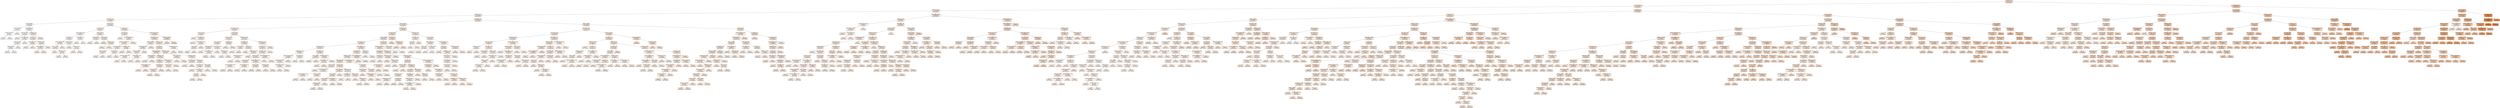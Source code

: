 digraph Tree {
node [shape=box, style="filled, rounded", color="black", fontname=helvetica] ;
edge [fontname=helvetica] ;
0 [label="OverallQual <= 7.5\nmse = 6727557556.52\nsamples = 921\nvalue = 181618.42", fillcolor="#e5813934"] ;
1 [label="GrLivArea <= 1413.0\nmse = 2516938076.03\nsamples = 775\nvalue = 158202.75", fillcolor="#e581392c"] ;
0 -> 1 [labeldistance=2.5, labelangle=45, headlabel="True"] ;
2 [label="1stFlrSF <= 1149.0\nmse = 1105582558.88\nsamples = 404\nvalue = 129613.81", fillcolor="#e5813921"] ;
1 -> 2 ;
3 [label="OverallQual <= 4.5\nmse = 727652968.36\nsamples = 302\nvalue = 119530.05", fillcolor="#e581391e"] ;
2 -> 3 ;
4 [label="OverallQual <= 3.5\nmse = 736080790.28\nsamples = 69\nvalue = 94069.86", fillcolor="#e5813915"] ;
3 -> 4 ;
5 [label="1stFlrSF <= 639.5\nmse = 512996085.07\nsamples = 14\nvalue = 67384.88", fillcolor="#e581390b"] ;
4 -> 5 ;
6 [label="BsmtFinSF1 <= 25.0\nmse = 2164493.56\nsamples = 3\nvalue = 37270.33", fillcolor="#e5813901"] ;
5 -> 6 ;
7 [label="Foundation_BrkTil <= 0.5\nmse = 367500.0\nsamples = 2\nvalue = 38250.0", fillcolor="#e5813901"] ;
6 -> 7 ;
8 [label="mse = 0.0\nsamples = 1\nvalue = 39300.0", fillcolor="#e5813901"] ;
7 -> 8 ;
9 [label="mse = 0.0\nsamples = 1\nvalue = 37900.0", fillcolor="#e5813901"] ;
7 -> 9 ;
10 [label="mse = 0.0\nsamples = 1\nvalue = 35311.0", fillcolor="#e5813900"] ;
6 -> 10 ;
11 [label="TotRmsAbvGrd <= 5.5\nmse = 297488919.67\nsamples = 11\nvalue = 76894.74", fillcolor="#e581390f"] ;
5 -> 11 ;
12 [label="BsmtUnfSF <= 132.0\nmse = 47275510.2\nsamples = 5\nvalue = 58285.71", fillcolor="#e5813908"] ;
11 -> 12 ;
13 [label="mse = 0.0\nsamples = 1\nvalue = 72500.0", fillcolor="#e581390d"] ;
12 -> 13 ;
14 [label="ExterQual_Gd <= 0.5\nmse = 15868055.56\nsamples = 4\nvalue = 55916.67", fillcolor="#e5813907"] ;
12 -> 14 ;
15 [label="ExterQual_TA <= 0.5\nmse = 1055555.56\nsamples = 3\nvalue = 59833.33", fillcolor="#e5813909"] ;
14 -> 15 ;
16 [label="SaleType_WD <= 0.5\nmse = 250000.0\nsamples = 2\nvalue = 60500.0", fillcolor="#e5813909"] ;
15 -> 16 ;
17 [label="mse = 0.0\nsamples = 1\nvalue = 60000.0", fillcolor="#e5813909"] ;
16 -> 17 ;
18 [label="mse = 0.0\nsamples = 1\nvalue = 61000.0", fillcolor="#e5813909"] ;
16 -> 18 ;
19 [label="mse = 0.0\nsamples = 1\nvalue = 58500.0", fillcolor="#e5813908"] ;
15 -> 19 ;
20 [label="mse = 0.0\nsamples = 1\nvalue = 52000.0", fillcolor="#e5813906"] ;
14 -> 20 ;
21 [label="OverallCond <= 6.5\nmse = 123604166.67\nsamples = 6\nvalue = 87750.0", fillcolor="#e5813913"] ;
11 -> 21 ;
22 [label="1stFlrSF <= 967.0\nmse = 31694214.88\nsamples = 5\nvalue = 84818.18", fillcolor="#e5813912"] ;
21 -> 22 ;
23 [label="GarageCond_TA <= 0.5\nmse = 1000000.0\nsamples = 2\nvalue = 80000.0", fillcolor="#e5813910"] ;
22 -> 23 ;
24 [label="mse = 0.0\nsamples = 1\nvalue = 79000.0", fillcolor="#e581390f"] ;
23 -> 24 ;
25 [label="mse = 0.0\nsamples = 1\nvalue = 81000.0", fillcolor="#e5813910"] ;
23 -> 25 ;
26 [label="LotFrontage <= 65.02\nmse = 7240000.0\nsamples = 3\nvalue = 90600.0", fillcolor="#e5813914"] ;
22 -> 26 ;
27 [label="Electrical_FuseF <= 0.5\nmse = 1388888.89\nsamples = 2\nvalue = 92666.67", fillcolor="#e5813914"] ;
26 -> 27 ;
28 [label="mse = 0.0\nsamples = 1\nvalue = 91000.0", fillcolor="#e5813914"] ;
27 -> 28 ;
29 [label="mse = 0.0\nsamples = 1\nvalue = 93500.0", fillcolor="#e5813915"] ;
27 -> 29 ;
30 [label="mse = 0.0\nsamples = 1\nvalue = 87500.0", fillcolor="#e5813912"] ;
26 -> 30 ;
31 [label="mse = 0.0\nsamples = 1\nvalue = 120000.0", fillcolor="#e581391e"] ;
21 -> 31 ;
32 [label="1stFlrSF <= 752.0\nmse = 530656850.0\nsamples = 55\nvalue = 101918.39", fillcolor="#e5813918"] ;
4 -> 32 ;
33 [label="MoSold <= 7.5\nmse = 338091388.89\nsamples = 15\nvalue = 82491.67", fillcolor="#e5813911"] ;
32 -> 33 ;
34 [label="Condition1_Feedr <= 0.5\nmse = 122795155.71\nsamples = 10\nvalue = 74311.76", fillcolor="#e581390e"] ;
33 -> 34 ;
35 [label="MoSold <= 5.5\nmse = 14965155.56\nsamples = 8\nvalue = 78053.33", fillcolor="#e581390f"] ;
34 -> 35 ;
36 [label="Exterior2nd_MetalSd <= 0.5\nmse = 9901224.49\nsamples = 4\nvalue = 74985.71", fillcolor="#e581390e"] ;
35 -> 36 ;
37 [label="LotArea <= 1484.0\nmse = 3118055.56\nsamples = 3\nvalue = 76083.33", fillcolor="#e581390e"] ;
36 -> 37 ;
38 [label="mse = 0.0\nsamples = 1\nvalue = 80000.0", fillcolor="#e5813910"] ;
37 -> 38 ;
39 [label="BsmtUnfSF <= 273.0\nmse = 60000.0\nsamples = 2\nvalue = 75300.0", fillcolor="#e581390e"] ;
37 -> 39 ;
40 [label="mse = 0.0\nsamples = 1\nvalue = 75500.0", fillcolor="#e581390e"] ;
39 -> 40 ;
41 [label="mse = 0.0\nsamples = 1\nvalue = 75000.0", fillcolor="#e581390e"] ;
39 -> 41 ;
42 [label="mse = 0.0\nsamples = 1\nvalue = 68400.0", fillcolor="#e581390c"] ;
36 -> 42 ;
43 [label="YearBuilt <= 1923.0\nmse = 3957343.75\nsamples = 4\nvalue = 80737.5", fillcolor="#e5813910"] ;
35 -> 43 ;
44 [label="mse = 0.0\nsamples = 1\nvalue = 86000.0", fillcolor="#e5813912"] ;
43 -> 44 ;
45 [label="MasVnrArea <= 54.0\nmse = 1224.49\nsamples = 3\nvalue = 79985.71", fillcolor="#e5813910"] ;
43 -> 45 ;
46 [label="mse = 0.0\nsamples = 2\nvalue = 80000.0", fillcolor="#e5813910"] ;
45 -> 46 ;
47 [label="mse = 0.0\nsamples = 1\nvalue = 79900.0", fillcolor="#e5813910"] ;
45 -> 47 ;
48 [label="LandSlope_Gtl <= 0.5\nmse = 39062500.0\nsamples = 2\nvalue = 46250.0", fillcolor="#e5813904"] ;
34 -> 48 ;
49 [label="mse = 0.0\nsamples = 1\nvalue = 52500.0", fillcolor="#e5813906"] ;
48 -> 49 ;
50 [label="mse = 0.0\nsamples = 1\nvalue = 40000.0", fillcolor="#e5813902"] ;
48 -> 50 ;
51 [label="LotArea <= 7335.0\nmse = 303818877.55\nsamples = 5\nvalue = 102357.14", fillcolor="#e5813918"] ;
33 -> 51 ;
52 [label="MSZoning_RM <= 0.5\nmse = 16055555.56\nsamples = 2\nvalue = 85333.33", fillcolor="#e5813912"] ;
51 -> 52 ;
53 [label="mse = 0.0\nsamples = 1\nvalue = 82500.0", fillcolor="#e5813911"] ;
52 -> 53 ;
54 [label="mse = 0.0\nsamples = 1\nvalue = 91000.0", fillcolor="#e5813914"] ;
52 -> 54 ;
55 [label="YrSold <= 2007.0\nmse = 139265625.0\nsamples = 3\nvalue = 115125.0", fillcolor="#e581391c"] ;
51 -> 55 ;
56 [label="mse = 0.0\nsamples = 1\nvalue = 135000.0", fillcolor="#e5813923"] ;
55 -> 56 ;
57 [label="GarageCars <= 0.5\nmse = 10125000.0\nsamples = 2\nvalue = 108500.0", fillcolor="#e581391a"] ;
55 -> 57 ;
58 [label="mse = 0.0\nsamples = 1\nvalue = 106250.0", fillcolor="#e5813919"] ;
57 -> 58 ;
59 [label="mse = 0.0\nsamples = 1\nvalue = 113000.0", fillcolor="#e581391c"] ;
57 -> 59 ;
60 [label="MoSold <= 3.5\nmse = 399516004.21\nsamples = 40\nvalue = 109561.69", fillcolor="#e581391a"] ;
32 -> 60 ;
61 [label="1stFlrSF <= 820.5\nmse = 260691913.6\nsamples = 8\nvalue = 88977.79", fillcolor="#e5813913"] ;
60 -> 61 ;
62 [label="mse = 0.0\nsamples = 1\nvalue = 55000.0", fillcolor="#e5813907"] ;
61 -> 62 ;
63 [label="MasVnrType_BrkFace <= 0.5\nmse = 79656414.35\nsamples = 7\nvalue = 94640.75", fillcolor="#e5813915"] ;
61 -> 63 ;
64 [label="SaleCondition_Abnorml <= 0.5\nmse = 31357682.69\nsamples = 6\nvalue = 91368.9", fillcolor="#e5813914"] ;
63 -> 64 ;
65 [label="LandContour_Lvl <= 0.5\nmse = 14432259.61\nsamples = 4\nvalue = 89239.12", fillcolor="#e5813913"] ;
64 -> 65 ;
66 [label="1stFlrSF <= 1033.5\nmse = 3113460.25\nsamples = 2\nvalue = 91235.5", fillcolor="#e5813914"] ;
65 -> 66 ;
67 [label="mse = 0.0\nsamples = 1\nvalue = 93000.0", fillcolor="#e5813914"] ;
66 -> 67 ;
68 [label="mse = 0.0\nsamples = 1\nvalue = 89471.0", fillcolor="#e5813913"] ;
66 -> 68 ;
69 [label="MSSubClass <= 25.0\nmse = 562500.0\nsamples = 2\nvalue = 83250.0", fillcolor="#e5813911"] ;
65 -> 69 ;
70 [label="mse = 0.0\nsamples = 1\nvalue = 84000.0", fillcolor="#e5813911"] ;
69 -> 70 ;
71 [label="mse = 0.0\nsamples = 1\nvalue = 82500.0", fillcolor="#e5813911"] ;
69 -> 71 ;
72 [label="EnclosedPorch <= 49.0\nmse = 8340544.0\nsamples = 2\nvalue = 99888.0", fillcolor="#e5813917"] ;
64 -> 72 ;
73 [label="mse = 0.0\nsamples = 1\nvalue = 97000.0", fillcolor="#e5813916"] ;
72 -> 73 ;
74 [label="mse = 0.0\nsamples = 1\nvalue = 102776.0", fillcolor="#e5813918"] ;
72 -> 74 ;
75 [label="mse = 0.0\nsamples = 1\nvalue = 111000.0", fillcolor="#e581391b"] ;
63 -> 75 ;
76 [label="BsmtFinType1_GLQ <= 0.5\nmse = 277066464.49\nsamples = 32\nvalue = 115693.06", fillcolor="#e581391c"] ;
60 -> 76 ;
77 [label="GarageCond_TA <= 0.5\nmse = 185507599.34\nsamples = 30\nvalue = 113701.64", fillcolor="#e581391c"] ;
76 -> 77 ;
78 [label="TotalBsmtSF <= 943.5\nmse = 49450900.0\nsamples = 7\nvalue = 99390.0", fillcolor="#e5813917"] ;
77 -> 78 ;
79 [label="LandContour_Bnk <= 0.5\nmse = 24862469.14\nsamples = 6\nvalue = 97655.56", fillcolor="#e5813916"] ;
78 -> 79 ;
80 [label="TotalBsmtSF <= 608.5\nmse = 7191875.0\nsamples = 5\nvalue = 99175.0", fillcolor="#e5813917"] ;
79 -> 80 ;
81 [label="Exterior2nd_CmentBd <= 0.5\nmse = 62500.0\nsamples = 2\nvalue = 96750.0", fillcolor="#e5813916"] ;
80 -> 81 ;
82 [label="mse = 0.0\nsamples = 1\nvalue = 96500.0", fillcolor="#e5813916"] ;
81 -> 82 ;
83 [label="mse = 0.0\nsamples = 1\nvalue = 97000.0", fillcolor="#e5813916"] ;
81 -> 83 ;
84 [label="HouseStyle_1Story <= 0.5\nmse = 2560000.0\nsamples = 3\nvalue = 101600.0", fillcolor="#e5813917"] ;
80 -> 84 ;
85 [label="mse = 0.0\nsamples = 1\nvalue = 103200.0", fillcolor="#e5813918"] ;
84 -> 85 ;
86 [label="mse = 0.0\nsamples = 2\nvalue = 100000.0", fillcolor="#e5813917"] ;
84 -> 86 ;
87 [label="mse = 0.0\nsamples = 1\nvalue = 85500.0", fillcolor="#e5813912"] ;
79 -> 87 ;
88 [label="mse = 0.0\nsamples = 1\nvalue = 115000.0", fillcolor="#e581391c"] ;
78 -> 88 ;
89 [label="PavedDrive_P <= 0.5\nmse = 149139778.73\nsamples = 23\nvalue = 117790.69", fillcolor="#e581391d"] ;
77 -> 89 ;
90 [label="MoSold <= 6.5\nmse = 116067144.4\nsamples = 21\nvalue = 119786.69", fillcolor="#e581391e"] ;
89 -> 90 ;
91 [label="YearRemodAdd <= 1960.5\nmse = 96689208.98\nsamples = 11\nvalue = 126296.88", fillcolor="#e5813920"] ;
90 -> 91 ;
92 [label="Electrical_FuseA <= 0.5\nmse = 5167968.75\nsamples = 3\nvalue = 139687.5", fillcolor="#e5813925"] ;
91 -> 92 ;
93 [label="mse = 0.0\nsamples = 2\nvalue = 141000.0", fillcolor="#e5813925"] ;
92 -> 93 ;
94 [label="mse = 0.0\nsamples = 1\nvalue = 135750.0", fillcolor="#e5813924"] ;
92 -> 94 ;
95 [label="WoodDeckSF <= 32.0\nmse = 47503472.22\nsamples = 8\nvalue = 121833.33", fillcolor="#e581391f"] ;
91 -> 95 ;
96 [label="BsmtFullBath <= 0.5\nmse = 11359375.0\nsamples = 5\nvalue = 126125.0", fillcolor="#e5813920"] ;
95 -> 96 ;
97 [label="Exterior1st_MetalSd <= 0.5\nmse = 1388888.89\nsamples = 2\nvalue = 122166.67", fillcolor="#e581391f"] ;
96 -> 97 ;
98 [label="mse = 0.0\nsamples = 1\nvalue = 120500.0", fillcolor="#e581391e"] ;
97 -> 98 ;
99 [label="mse = 0.0\nsamples = 1\nvalue = 123000.0", fillcolor="#e581391f"] ;
97 -> 99 ;
100 [label="TotRmsAbvGrd <= 6.5\nmse = 2300000.0\nsamples = 3\nvalue = 128500.0", fillcolor="#e5813921"] ;
96 -> 100 ;
101 [label="BedroomAbvGr <= 2.5\nmse = 62500.0\nsamples = 2\nvalue = 129250.0", fillcolor="#e5813921"] ;
100 -> 101 ;
102 [label="mse = 0.0\nsamples = 1\nvalue = 129500.0", fillcolor="#e5813921"] ;
101 -> 102 ;
103 [label="mse = 0.0\nsamples = 1\nvalue = 129000.0", fillcolor="#e5813921"] ;
101 -> 103 ;
104 [label="mse = 0.0\nsamples = 1\nvalue = 125500.0", fillcolor="#e5813920"] ;
100 -> 104 ;
105 [label="BsmtFinType1_Rec <= 0.5\nmse = 9281250.0\nsamples = 3\nvalue = 113250.0", fillcolor="#e581391c"] ;
95 -> 105 ;
106 [label="GrLivArea <= 1105.0\nmse = 125000.0\nsamples = 2\nvalue = 111500.0", fillcolor="#e581391b"] ;
105 -> 106 ;
107 [label="mse = 0.0\nsamples = 1\nvalue = 111250.0", fillcolor="#e581391b"] ;
106 -> 107 ;
108 [label="mse = 0.0\nsamples = 1\nvalue = 112000.0", fillcolor="#e581391b"] ;
106 -> 108 ;
109 [label="mse = 0.0\nsamples = 1\nvalue = 118500.0", fillcolor="#e581391d"] ;
105 -> 109 ;
110 [label="GarageYrBlt <= 1948.0\nmse = 50679997.25\nsamples = 10\nvalue = 113276.5", fillcolor="#e581391c"] ;
90 -> 110 ;
111 [label="MSZoning_RM <= 0.5\nmse = 9102222.22\nsamples = 2\nvalue = 125866.67", fillcolor="#e5813920"] ;
110 -> 111 ;
112 [label="mse = 0.0\nsamples = 1\nvalue = 121600.0", fillcolor="#e581391f"] ;
111 -> 112 ;
113 [label="mse = 0.0\nsamples = 1\nvalue = 128000.0", fillcolor="#e5813921"] ;
111 -> 113 ;
114 [label="GarageArea <= 280.5\nmse = 15253624.38\nsamples = 8\nvalue = 110371.08", fillcolor="#e581391b"] ;
110 -> 114 ;
115 [label="BsmtFinSF1 <= 366.0\nmse = 1933888.89\nsamples = 2\nvalue = 117033.33", fillcolor="#e581391d"] ;
114 -> 115 ;
116 [label="mse = 0.0\nsamples = 1\nvalue = 116050.0", fillcolor="#e581391d"] ;
115 -> 116 ;
117 [label="mse = 0.0\nsamples = 1\nvalue = 119000.0", fillcolor="#e581391e"] ;
115 -> 117 ;
118 [label="MoSold <= 9.0\nmse = 1939137.44\nsamples = 6\nvalue = 108372.4", fillcolor="#e581391a"] ;
114 -> 118 ;
119 [label="BsmtCond_TA <= 0.5\nmse = 415083.75\nsamples = 4\nvalue = 108965.5", fillcolor="#e581391a"] ;
118 -> 119 ;
120 [label="mse = 0.0\nsamples = 1\nvalue = 109900.0", fillcolor="#e581391a"] ;
119 -> 120 ;
121 [label="BedroomAbvGr <= 2.5\nmse = 165316.0\nsamples = 3\nvalue = 108654.0", fillcolor="#e581391a"] ;
119 -> 121 ;
122 [label="MoSold <= 7.5\nmse = 80000.0\nsamples = 2\nvalue = 108300.0", fillcolor="#e581391a"] ;
121 -> 122 ;
123 [label="mse = 0.0\nsamples = 1\nvalue = 108500.0", fillcolor="#e581391a"] ;
122 -> 123 ;
124 [label="mse = 0.0\nsamples = 1\nvalue = 107900.0", fillcolor="#e581391a"] ;
122 -> 124 ;
125 [label="mse = 0.0\nsamples = 1\nvalue = 109008.0", fillcolor="#e581391a"] ;
121 -> 125 ;
126 [label="YrSold <= 2007.5\nmse = 1000000.0\nsamples = 2\nvalue = 106000.0", fillcolor="#e5813919"] ;
118 -> 126 ;
127 [label="mse = 0.0\nsamples = 1\nvalue = 107000.0", fillcolor="#e5813919"] ;
126 -> 127 ;
128 [label="mse = 0.0\nsamples = 1\nvalue = 105000.0", fillcolor="#e5813919"] ;
126 -> 128 ;
129 [label="GarageFinish_Fin <= 0.5\nmse = 6125000.0\nsamples = 2\nvalue = 96500.0", fillcolor="#e5813916"] ;
89 -> 129 ;
130 [label="mse = 0.0\nsamples = 1\nvalue = 100000.0", fillcolor="#e5813917"] ;
129 -> 130 ;
131 [label="mse = 0.0\nsamples = 1\nvalue = 94750.0", fillcolor="#e5813915"] ;
129 -> 131 ;
132 [label="GarageYrBlt <= 1985.0\nmse = 240250000.0\nsamples = 2\nvalue = 160500.0", fillcolor="#e581392c"] ;
76 -> 132 ;
133 [label="mse = 0.0\nsamples = 1\nvalue = 145000.0", fillcolor="#e5813927"] ;
132 -> 133 ;
134 [label="mse = 0.0\nsamples = 1\nvalue = 176000.0", fillcolor="#e5813932"] ;
132 -> 134 ;
135 [label="GarageArea <= 366.5\nmse = 486358357.81\nsamples = 233\nvalue = 126823.34", fillcolor="#e5813920"] ;
3 -> 135 ;
136 [label="LotArea <= 6411.0\nmse = 405367109.29\nsamples = 125\nvalue = 116239.62", fillcolor="#e581391d"] ;
135 -> 136 ;
137 [label="Condition1_Norm <= 0.5\nmse = 252167023.18\nsamples = 35\nvalue = 101199.21", fillcolor="#e5813917"] ;
136 -> 137 ;
138 [label="1stFlrSF <= 728.0\nmse = 105131875.0\nsamples = 6\nvalue = 82575.0", fillcolor="#e5813911"] ;
137 -> 138 ;
139 [label="mse = 0.0\nsamples = 1\nvalue = 66500.0", fillcolor="#e581390b"] ;
138 -> 139 ;
140 [label="SaleType_WD <= 0.5\nmse = 25328888.89\nsamples = 5\nvalue = 87933.33", fillcolor="#e5813913"] ;
138 -> 140 ;
141 [label="mse = 0.0\nsamples = 1\nvalue = 79900.0", fillcolor="#e5813910"] ;
140 -> 141 ;
142 [label="HouseStyle_1.5Unf <= 0.5\nmse = 8859183.67\nsamples = 4\nvalue = 90228.57", fillcolor="#e5813913"] ;
140 -> 142 ;
143 [label="MoSold <= 8.5\nmse = 1822500.0\nsamples = 2\nvalue = 92650.0", fillcolor="#e5813914"] ;
142 -> 143 ;
144 [label="mse = 0.0\nsamples = 1\nvalue = 94000.0", fillcolor="#e5813915"] ;
143 -> 144 ;
145 [label="mse = 0.0\nsamples = 1\nvalue = 91300.0", fillcolor="#e5813914"] ;
143 -> 145 ;
146 [label="mse = 0.0\nsamples = 2\nvalue = 87000.0", fillcolor="#e5813912"] ;
142 -> 146 ;
147 [label="1stFlrSF <= 606.0\nmse = 185945780.47\nsamples = 29\nvalue = 105581.37", fillcolor="#e5813919"] ;
137 -> 147 ;
148 [label="OverallCond <= 5.5\nmse = 129674674.56\nsamples = 8\nvalue = 90261.54", fillcolor="#e5813913"] ;
147 -> 148 ;
149 [label="LotArea <= 1816.5\nmse = 45164462.81\nsamples = 6\nvalue = 86309.09", fillcolor="#e5813912"] ;
148 -> 149 ;
150 [label="SaleType_WD <= 0.5\nmse = 27455000.0\nsamples = 3\nvalue = 93600.0", fillcolor="#e5813915"] ;
149 -> 150 ;
151 [label="mse = 0.0\nsamples = 1\nvalue = 85400.0", fillcolor="#e5813912"] ;
150 -> 151 ;
152 [label="BsmtFinType1_Unf <= 0.5\nmse = 6722222.22\nsamples = 2\nvalue = 96333.33", fillcolor="#e5813916"] ;
150 -> 152 ;
153 [label="mse = 0.0\nsamples = 1\nvalue = 100000.0", fillcolor="#e5813917"] ;
152 -> 153 ;
154 [label="mse = 0.0\nsamples = 1\nvalue = 94500.0", fillcolor="#e5813915"] ;
152 -> 154 ;
155 [label="BsmtExposure_No <= 0.5\nmse = 7551020.41\nsamples = 3\nvalue = 82142.86", fillcolor="#e5813911"] ;
149 -> 155 ;
156 [label="mse = 0.0\nsamples = 1\nvalue = 78000.0", fillcolor="#e581390f"] ;
155 -> 156 ;
157 [label="BsmtQual_TA <= 0.5\nmse = 960000.0\nsamples = 2\nvalue = 83800.0", fillcolor="#e5813911"] ;
155 -> 157 ;
158 [label="mse = 0.0\nsamples = 1\nvalue = 85000.0", fillcolor="#e5813912"] ;
157 -> 158 ;
159 [label="mse = 0.0\nsamples = 1\nvalue = 83000.0", fillcolor="#e5813911"] ;
157 -> 159 ;
160 [label="OverallCond <= 7.0\nmse = 36000000.0\nsamples = 2\nvalue = 112000.0", fillcolor="#e581391b"] ;
148 -> 160 ;
161 [label="mse = 0.0\nsamples = 1\nvalue = 106000.0", fillcolor="#e5813919"] ;
160 -> 161 ;
162 [label="mse = 0.0\nsamples = 1\nvalue = 118000.0", fillcolor="#e581391d"] ;
160 -> 162 ;
163 [label="GarageArea <= 194.0\nmse = 97437197.02\nsamples = 21\nvalue = 110822.37", fillcolor="#e581391b"] ;
147 -> 163 ;
164 [label="BsmtQual_TA <= 0.5\nmse = 58239669.42\nsamples = 6\nvalue = 100318.18", fillcolor="#e5813917"] ;
163 -> 164 ;
165 [label="MSZoning_RL <= 0.5\nmse = 187500.0\nsamples = 2\nvalue = 91750.0", fillcolor="#e5813914"] ;
164 -> 165 ;
166 [label="mse = 0.0\nsamples = 1\nvalue = 92000.0", fillcolor="#e5813914"] ;
165 -> 166 ;
167 [label="mse = 0.0\nsamples = 1\nvalue = 91000.0", fillcolor="#e5813914"] ;
165 -> 167 ;
168 [label="MoSold <= 4.5\nmse = 25489795.92\nsamples = 4\nvalue = 105214.29", fillcolor="#e5813919"] ;
164 -> 168 ;
169 [label="mse = 0.0\nsamples = 1\nvalue = 98000.0", fillcolor="#e5813916"] ;
168 -> 169 ;
170 [label="GarageFinish_Unf <= 0.5\nmse = 6540000.0\nsamples = 3\nvalue = 108100.0", fillcolor="#e581391a"] ;
168 -> 170 ;
171 [label="HouseStyle_1.5Unf <= 0.5\nmse = 222222.22\nsamples = 2\nvalue = 110166.67", fillcolor="#e581391b"] ;
170 -> 171 ;
172 [label="mse = 0.0\nsamples = 1\nvalue = 110500.0", fillcolor="#e581391b"] ;
171 -> 172 ;
173 [label="mse = 0.0\nsamples = 1\nvalue = 109500.0", fillcolor="#e581391a"] ;
171 -> 173 ;
174 [label="mse = 0.0\nsamples = 1\nvalue = 105000.0", fillcolor="#e5813919"] ;
170 -> 174 ;
175 [label="BedroomAbvGr <= 3.5\nmse = 50140089.16\nsamples = 15\nvalue = 115101.85", fillcolor="#e581391c"] ;
163 -> 175 ;
176 [label="MSSubClass <= 175.0\nmse = 27998400.0\nsamples = 14\nvalue = 113710.0", fillcolor="#e581391c"] ;
175 -> 176 ;
177 [label="OpenPorchSF <= 31.5\nmse = 10549370.66\nsamples = 13\nvalue = 114572.92", fillcolor="#e581391c"] ;
176 -> 177 ;
178 [label="OverallCond <= 6.5\nmse = 7435302.73\nsamples = 10\nvalue = 115921.88", fillcolor="#e581391d"] ;
177 -> 178 ;
179 [label="BsmtUnfSF <= 573.0\nmse = 1500000.0\nsamples = 5\nvalue = 113500.0", fillcolor="#e581391c"] ;
178 -> 179 ;
180 [label="MasVnrType_BrkFace <= 0.5\nmse = 750000.0\nsamples = 3\nvalue = 114500.0", fillcolor="#e581391c"] ;
179 -> 180 ;
181 [label="mse = 0.0\nsamples = 2\nvalue = 115000.0", fillcolor="#e581391c"] ;
180 -> 181 ;
182 [label="mse = 0.0\nsamples = 1\nvalue = 113000.0", fillcolor="#e581391c"] ;
180 -> 182 ;
183 [label="Foundation_CBlock <= 0.5\nmse = 250000.0\nsamples = 2\nvalue = 112500.0", fillcolor="#e581391b"] ;
179 -> 183 ;
184 [label="mse = 0.0\nsamples = 1\nvalue = 113000.0", fillcolor="#e581391c"] ;
183 -> 184 ;
185 [label="mse = 0.0\nsamples = 1\nvalue = 112000.0", fillcolor="#e581391b"] ;
183 -> 185 ;
186 [label="GarageType_Detchd <= 0.5\nmse = 1639648.44\nsamples = 5\nvalue = 118343.75", fillcolor="#e581391d"] ;
178 -> 186 ;
187 [label="YearBuilt <= 1933.5\nmse = 13888.89\nsamples = 2\nvalue = 119916.67", fillcolor="#e581391e"] ;
186 -> 187 ;
188 [label="mse = 0.0\nsamples = 1\nvalue = 120000.0", fillcolor="#e581391e"] ;
187 -> 188 ;
189 [label="mse = 0.0\nsamples = 1\nvalue = 119750.0", fillcolor="#e581391e"] ;
187 -> 189 ;
190 [label="LotFrontage <= 35.5\nmse = 240000.0\nsamples = 3\nvalue = 117400.0", fillcolor="#e581391d"] ;
186 -> 190 ;
191 [label="mse = 0.0\nsamples = 1\nvalue = 118000.0", fillcolor="#e581391d"] ;
190 -> 191 ;
192 [label="mse = 0.0\nsamples = 2\nvalue = 117000.0", fillcolor="#e581391d"] ;
190 -> 192 ;
193 [label="Neighborhood_BrkSide <= 0.5\nmse = 5859375.0\nsamples = 3\nvalue = 111875.0", fillcolor="#e581391b"] ;
177 -> 193 ;
194 [label="mse = 0.0\nsamples = 2\nvalue = 110000.0", fillcolor="#e581391a"] ;
193 -> 194 ;
195 [label="mse = 0.0\nsamples = 1\nvalue = 115000.0", fillcolor="#e581391c"] ;
193 -> 195 ;
196 [label="mse = 0.0\nsamples = 1\nvalue = 93000.0", fillcolor="#e5813914"] ;
176 -> 196 ;
197 [label="mse = 0.0\nsamples = 1\nvalue = 132500.0", fillcolor="#e5813922"] ;
175 -> 197 ;
198 [label="BsmtUnfSF <= 736.5\nmse = 334053807.71\nsamples = 90\nvalue = 122598.99", fillcolor="#e581391f"] ;
136 -> 198 ;
199 [label="2ndFlrSF <= 680.5\nmse = 258405553.99\nsamples = 74\nvalue = 126697.08", fillcolor="#e5813920"] ;
198 -> 199 ;
200 [label="1stFlrSF <= 929.0\nmse = 207676489.88\nsamples = 71\nvalue = 124904.82", fillcolor="#e5813920"] ;
199 -> 200 ;
201 [label="OverallCond <= 5.5\nmse = 198269547.93\nsamples = 40\nvalue = 119724.62", fillcolor="#e581391e"] ;
200 -> 201 ;
202 [label="BsmtFinSF1 <= 501.0\nmse = 164895061.73\nsamples = 11\nvalue = 107277.78", fillcolor="#e5813919"] ;
201 -> 202 ;
203 [label="GarageQual_Fa <= 0.5\nmse = 91040000.0\nsamples = 6\nvalue = 98400.0", fillcolor="#e5813916"] ;
202 -> 203 ;
204 [label="Exterior1st_Wd Sdng <= 0.5\nmse = 29265306.12\nsamples = 4\nvalue = 103857.14", fillcolor="#e5813918"] ;
203 -> 204 ;
205 [label="BsmtFinType1_Rec <= 0.5\nmse = 10000000.0\nsamples = 3\nvalue = 102000.0", fillcolor="#e5813918"] ;
204 -> 205 ;
206 [label="YearRemodAdd <= 1961.5\nmse = 2000000.0\nsamples = 2\nvalue = 99000.0", fillcolor="#e5813917"] ;
205 -> 206 ;
207 [label="mse = 0.0\nsamples = 1\nvalue = 97000.0", fillcolor="#e5813916"] ;
206 -> 207 ;
208 [label="mse = 0.0\nsamples = 1\nvalue = 100000.0", fillcolor="#e5813917"] ;
206 -> 208 ;
209 [label="mse = 0.0\nsamples = 1\nvalue = 105000.0", fillcolor="#e5813919"] ;
205 -> 209 ;
210 [label="mse = 0.0\nsamples = 1\nvalue = 115000.0", fillcolor="#e581391c"] ;
204 -> 210 ;
211 [label="MSZoning_RL <= 0.5\nmse = 3555555.56\nsamples = 2\nvalue = 85666.67", fillcolor="#e5813912"] ;
203 -> 211 ;
212 [label="mse = 0.0\nsamples = 1\nvalue = 87000.0", fillcolor="#e5813912"] ;
211 -> 212 ;
213 [label="mse = 0.0\nsamples = 1\nvalue = 83000.0", fillcolor="#e5813911"] ;
211 -> 213 ;
214 [label="HeatingQC_TA <= 0.5\nmse = 35546875.0\nsamples = 5\nvalue = 118375.0", fillcolor="#e581391d"] ;
202 -> 214 ;
215 [label="YrSold <= 2008.5\nmse = 888888.89\nsamples = 2\nvalue = 111333.33", fillcolor="#e581391b"] ;
214 -> 215 ;
216 [label="mse = 0.0\nsamples = 1\nvalue = 110000.0", fillcolor="#e581391a"] ;
215 -> 216 ;
217 [label="mse = 0.0\nsamples = 1\nvalue = 112000.0", fillcolor="#e581391b"] ;
215 -> 217 ;
218 [label="BsmtFinType2_LwQ <= 0.5\nmse = 8740000.0\nsamples = 3\nvalue = 122600.0", fillcolor="#e581391f"] ;
214 -> 218 ;
219 [label="GarageCond_TA <= 0.5\nmse = 250000.0\nsamples = 2\nvalue = 119000.0", fillcolor="#e581391e"] ;
218 -> 219 ;
220 [label="mse = 0.0\nsamples = 1\nvalue = 118500.0", fillcolor="#e581391d"] ;
219 -> 220 ;
221 [label="mse = 0.0\nsamples = 1\nvalue = 119500.0", fillcolor="#e581391e"] ;
219 -> 221 ;
222 [label="mse = 0.0\nsamples = 1\nvalue = 125000.0", fillcolor="#e5813920"] ;
218 -> 222 ;
223 [label="Condition1_Artery <= 0.5\nmse = 128995672.25\nsamples = 29\nvalue = 124491.49", fillcolor="#e5813920"] ;
201 -> 223 ;
224 [label="LotConfig_FR2 <= 0.5\nmse = 95561007.23\nsamples = 27\nvalue = 126111.36", fillcolor="#e5813920"] ;
223 -> 224 ;
225 [label="GarageArea <= 302.5\nmse = 72464497.32\nsamples = 25\nvalue = 124780.49", fillcolor="#e5813920"] ;
224 -> 225 ;
226 [label="TotRmsAbvGrd <= 4.5\nmse = 48050535.08\nsamples = 18\nvalue = 121534.48", fillcolor="#e581391f"] ;
225 -> 226 ;
227 [label="1stFlrSF <= 685.0\nmse = 17111570.25\nsamples = 5\nvalue = 116454.55", fillcolor="#e581391d"] ;
226 -> 227 ;
228 [label="mse = 0.0\nsamples = 1\nvalue = 108000.0", fillcolor="#e581391a"] ;
227 -> 228 ;
229 [label="GarageType_Attchd <= 0.5\nmse = 1500000.0\nsamples = 4\nvalue = 118333.33", fillcolor="#e581391d"] ;
227 -> 229 ;
230 [label="Exterior1st_Wd Sdng <= 0.5\nmse = 540000.0\nsamples = 2\nvalue = 117400.0", fillcolor="#e581391d"] ;
229 -> 230 ;
231 [label="mse = 0.0\nsamples = 1\nvalue = 118000.0", fillcolor="#e581391d"] ;
230 -> 231 ;
232 [label="mse = 0.0\nsamples = 1\nvalue = 116500.0", fillcolor="#e581391d"] ;
230 -> 232 ;
233 [label="HeatingQC_Ex <= 0.5\nmse = 250000.0\nsamples = 2\nvalue = 119500.0", fillcolor="#e581391e"] ;
229 -> 233 ;
234 [label="mse = 0.0\nsamples = 1\nvalue = 119000.0", fillcolor="#e581391e"] ;
233 -> 234 ;
235 [label="mse = 0.0\nsamples = 1\nvalue = 120000.0", fillcolor="#e581391e"] ;
233 -> 235 ;
236 [label="2ndFlrSF <= 479.5\nmse = 41550154.32\nsamples = 13\nvalue = 124638.89", fillcolor="#e5813920"] ;
226 -> 236 ;
237 [label="TotalBsmtSF <= 888.0\nmse = 10322314.05\nsamples = 8\nvalue = 128136.36", fillcolor="#e5813921"] ;
236 -> 237 ;
238 [label="YrSold <= 2007.5\nmse = 4072500.0\nsamples = 7\nvalue = 128950.0", fillcolor="#e5813921"] ;
237 -> 238 ;
239 [label="LotArea <= 8937.0\nmse = 2921875.0\nsamples = 3\nvalue = 126875.0", fillcolor="#e5813920"] ;
238 -> 239 ;
240 [label="GarageYrBlt <= 1961.0\nmse = 562500.0\nsamples = 2\nvalue = 125250.0", fillcolor="#e5813920"] ;
239 -> 240 ;
241 [label="mse = 0.0\nsamples = 1\nvalue = 126000.0", fillcolor="#e5813920"] ;
240 -> 241 ;
242 [label="mse = 0.0\nsamples = 1\nvalue = 124500.0", fillcolor="#e5813920"] ;
240 -> 242 ;
243 [label="mse = 0.0\nsamples = 1\nvalue = 128500.0", fillcolor="#e5813921"] ;
239 -> 243 ;
244 [label="GarageFinish_Unf <= 0.5\nmse = 55555.56\nsamples = 4\nvalue = 130333.33", fillcolor="#e5813922"] ;
238 -> 244 ;
245 [label="mse = 0.0\nsamples = 2\nvalue = 130000.0", fillcolor="#e5813922"] ;
244 -> 245 ;
246 [label="mse = 0.0\nsamples = 2\nvalue = 130500.0", fillcolor="#e5813922"] ;
244 -> 246 ;
247 [label="mse = 0.0\nsamples = 1\nvalue = 120000.0", fillcolor="#e581391e"] ;
237 -> 247 ;
248 [label="PavedDrive_Y <= 0.5\nmse = 41193877.55\nsamples = 5\nvalue = 119142.86", fillcolor="#e581391e"] ;
236 -> 248 ;
249 [label="BsmtHalfBath <= 0.5\nmse = 16055555.56\nsamples = 2\nvalue = 113166.67", fillcolor="#e581391c"] ;
248 -> 249 ;
250 [label="mse = 0.0\nsamples = 1\nvalue = 107500.0", fillcolor="#e581391a"] ;
249 -> 250 ;
251 [label="mse = 0.0\nsamples = 1\nvalue = 116000.0", fillcolor="#e581391d"] ;
249 -> 251 ;
252 [label="1stFlrSF <= 699.5\nmse = 13171875.0\nsamples = 3\nvalue = 123625.0", fillcolor="#e581391f"] ;
248 -> 252 ;
253 [label="mse = 0.0\nsamples = 1\nvalue = 120000.0", fillcolor="#e581391e"] ;
252 -> 253 ;
254 [label="HeatingQC_TA <= 0.5\nmse = 62500.0\nsamples = 2\nvalue = 127250.0", fillcolor="#e5813921"] ;
252 -> 254 ;
255 [label="mse = 0.0\nsamples = 1\nvalue = 127500.0", fillcolor="#e5813921"] ;
254 -> 255 ;
256 [label="mse = 0.0\nsamples = 1\nvalue = 127000.0", fillcolor="#e5813920"] ;
254 -> 256 ;
257 [label="Neighborhood_Sawyer <= 0.5\nmse = 44465208.33\nsamples = 7\nvalue = 132625.0", fillcolor="#e5813922"] ;
225 -> 257 ;
258 [label="MoSold <= 6.0\nmse = 7123593.75\nsamples = 5\nvalue = 128312.5", fillcolor="#e5813921"] ;
257 -> 258 ;
259 [label="GarageYrBlt <= 1974.5\nmse = 2210400.0\nsamples = 3\nvalue = 126640.0", fillcolor="#e5813920"] ;
258 -> 259 ;
260 [label="mse = 0.0\nsamples = 1\nvalue = 124900.0", fillcolor="#e5813920"] ;
259 -> 260 ;
261 [label="GarageType_Detchd <= 0.5\nmse = 320000.0\nsamples = 2\nvalue = 127800.0", fillcolor="#e5813921"] ;
259 -> 261 ;
262 [label="mse = 0.0\nsamples = 1\nvalue = 128200.0", fillcolor="#e5813921"] ;
261 -> 262 ;
263 [label="mse = 0.0\nsamples = 1\nvalue = 127000.0", fillcolor="#e5813920"] ;
261 -> 263 ;
264 [label="1stFlrSF <= 840.0\nmse = 2880000.0\nsamples = 2\nvalue = 131100.0", fillcolor="#e5813922"] ;
258 -> 264 ;
265 [label="mse = 0.0\nsamples = 1\nvalue = 129900.0", fillcolor="#e5813922"] ;
264 -> 265 ;
266 [label="mse = 0.0\nsamples = 1\nvalue = 133500.0", fillcolor="#e5813923"] ;
264 -> 266 ;
267 [label="BsmtFinType1_ALQ <= 0.5\nmse = 7562500.0\nsamples = 2\nvalue = 141250.0", fillcolor="#e5813926"] ;
257 -> 267 ;
268 [label="mse = 0.0\nsamples = 1\nvalue = 138500.0", fillcolor="#e5813925"] ;
267 -> 268 ;
269 [label="mse = 0.0\nsamples = 1\nvalue = 144000.0", fillcolor="#e5813927"] ;
267 -> 269 ;
270 [label="MasVnrType_BrkFace <= 0.5\nmse = 56180000.0\nsamples = 2\nvalue = 144300.0", fillcolor="#e5813927"] ;
224 -> 270 ;
271 [label="mse = 0.0\nsamples = 1\nvalue = 154900.0", fillcolor="#e581392a"] ;
270 -> 271 ;
272 [label="mse = 0.0\nsamples = 1\nvalue = 139000.0", fillcolor="#e5813925"] ;
270 -> 272 ;
273 [label="MoSold <= 5.0\nmse = 16435555.56\nsamples = 2\nvalue = 100733.33", fillcolor="#e5813917"] ;
223 -> 273 ;
274 [label="mse = 0.0\nsamples = 1\nvalue = 95000.0", fillcolor="#e5813915"] ;
273 -> 274 ;
275 [label="mse = 0.0\nsamples = 1\nvalue = 103600.0", fillcolor="#e5813918"] ;
273 -> 275 ;
276 [label="2ndFlrSF <= 351.5\nmse = 137337867.56\nsamples = 31\nvalue = 131776.53", fillcolor="#e5813922"] ;
200 -> 276 ;
277 [label="SaleCondition_Normal <= 0.5\nmse = 87740726.57\nsamples = 29\nvalue = 133245.74", fillcolor="#e5813923"] ;
276 -> 277 ;
278 [label="YearBuilt <= 1967.0\nmse = 80519506.17\nsamples = 5\nvalue = 122677.78", fillcolor="#e581391f"] ;
277 -> 278 ;
279 [label="OverallCond <= 6.0\nmse = 29702500.0\nsamples = 2\nvalue = 114450.0", fillcolor="#e581391c"] ;
278 -> 279 ;
280 [label="mse = 0.0\nsamples = 1\nvalue = 119900.0", fillcolor="#e581391e"] ;
279 -> 280 ;
281 [label="mse = 0.0\nsamples = 1\nvalue = 109000.0", fillcolor="#e581391a"] ;
279 -> 281 ;
282 [label="MasVnrArea <= 125.0\nmse = 23690400.0\nsamples = 3\nvalue = 129260.0", fillcolor="#e5813921"] ;
278 -> 282 ;
283 [label="mse = 0.0\nsamples = 1\nvalue = 138800.0", fillcolor="#e5813925"] ;
282 -> 283 ;
284 [label="TotalBsmtSF <= 993.0\nmse = 1171875.0\nsamples = 2\nvalue = 126875.0", fillcolor="#e5813920"] ;
282 -> 284 ;
285 [label="mse = 0.0\nsamples = 1\nvalue = 127500.0", fillcolor="#e5813921"] ;
284 -> 285 ;
286 [label="mse = 0.0\nsamples = 1\nvalue = 125000.0", fillcolor="#e5813920"] ;
284 -> 286 ;
287 [label="ExterQual_TA <= 0.5\nmse = 56735327.22\nsamples = 24\nvalue = 135748.68", fillcolor="#e5813924"] ;
277 -> 287 ;
288 [label="mse = 0.0\nsamples = 1\nvalue = 160000.0", fillcolor="#e581392c"] ;
287 -> 288 ;
289 [label="TotalBsmtSF <= 1053.0\nmse = 41943805.7\nsamples = 23\nvalue = 135093.24", fillcolor="#e5813923"] ;
287 -> 289 ;
290 [label="LotArea <= 7324.5\nmse = 30171315.1\nsamples = 14\nvalue = 132606.25", fillcolor="#e5813922"] ;
289 -> 290 ;
291 [label="GarageYrBlt <= 1951.0\nmse = 5062500.0\nsamples = 2\nvalue = 121250.0", fillcolor="#e581391e"] ;
290 -> 291 ;
292 [label="mse = 0.0\nsamples = 1\nvalue = 119000.0", fillcolor="#e581391e"] ;
291 -> 292 ;
293 [label="mse = 0.0\nsamples = 1\nvalue = 123500.0", fillcolor="#e581391f"] ;
291 -> 293 ;
294 [label="BsmtQual_Gd <= 0.5\nmse = 19664075.41\nsamples = 12\nvalue = 133638.64", fillcolor="#e5813923"] ;
290 -> 294 ;
295 [label="YrSold <= 2008.0\nmse = 9220277.78\nsamples = 9\nvalue = 135183.33", fillcolor="#e5813923"] ;
294 -> 295 ;
296 [label="BsmtFinSF1 <= 573.0\nmse = 4196213.02\nsamples = 5\nvalue = 136661.54", fillcolor="#e5813924"] ;
295 -> 296 ;
297 [label="HouseStyle_1Story <= 0.5\nmse = 1410612.24\nsamples = 2\nvalue = 138371.43", fillcolor="#e5813925"] ;
296 -> 297 ;
298 [label="mse = 0.0\nsamples = 1\nvalue = 139400.0", fillcolor="#e5813925"] ;
297 -> 298 ;
299 [label="mse = 0.0\nsamples = 1\nvalue = 137000.0", fillcolor="#e5813924"] ;
297 -> 299 ;
300 [label="1stFlrSF <= 1028.0\nmse = 55555.56\nsamples = 3\nvalue = 134666.67", fillcolor="#e5813923"] ;
296 -> 300 ;
301 [label="mse = 0.0\nsamples = 2\nvalue = 134500.0", fillcolor="#e5813923"] ;
300 -> 301 ;
302 [label="mse = 0.0\nsamples = 1\nvalue = 135000.0", fillcolor="#e5813923"] ;
300 -> 302 ;
303 [label="HeatingQC_Gd <= 0.5\nmse = 1830400.0\nsamples = 4\nvalue = 131340.0", fillcolor="#e5813922"] ;
295 -> 303 ;
304 [label="TotalBsmtSF <= 1006.0\nmse = 427500.0\nsamples = 3\nvalue = 131950.0", fillcolor="#e5813922"] ;
303 -> 304 ;
305 [label="Exterior1st_HdBoard <= 0.5\nmse = 80000.0\nsamples = 2\nvalue = 131600.0", fillcolor="#e5813922"] ;
304 -> 305 ;
306 [label="mse = 0.0\nsamples = 1\nvalue = 132000.0", fillcolor="#e5813922"] ;
305 -> 306 ;
307 [label="mse = 0.0\nsamples = 1\nvalue = 131400.0", fillcolor="#e5813922"] ;
305 -> 307 ;
308 [label="mse = 0.0\nsamples = 1\nvalue = 133000.0", fillcolor="#e5813923"] ;
304 -> 308 ;
309 [label="mse = 0.0\nsamples = 1\nvalue = 128900.0", fillcolor="#e5813921"] ;
303 -> 309 ;
310 [label="LotFrontage <= 64.5\nmse = 7605468.75\nsamples = 3\nvalue = 126687.5", fillcolor="#e5813920"] ;
294 -> 310 ;
311 [label="mse = 0.0\nsamples = 1\nvalue = 124000.0", fillcolor="#e581391f"] ;
310 -> 311 ;
312 [label="HalfBath <= 0.5\nmse = 765625.0\nsamples = 2\nvalue = 129375.0", fillcolor="#e5813921"] ;
310 -> 312 ;
313 [label="mse = 0.0\nsamples = 1\nvalue = 130250.0", fillcolor="#e5813922"] ;
312 -> 313 ;
314 [label="mse = 0.0\nsamples = 1\nvalue = 128500.0", fillcolor="#e5813921"] ;
312 -> 314 ;
315 [label="Neighborhood_Sawyer <= 0.5\nmse = 31178224.85\nsamples = 9\nvalue = 139684.62", fillcolor="#e5813925"] ;
289 -> 315 ;
316 [label="BsmtFinSF1 <= 417.0\nmse = 13960833.33\nsamples = 8\nvalue = 138450.0", fillcolor="#e5813925"] ;
315 -> 316 ;
317 [label="mse = 0.0\nsamples = 1\nvalue = 128000.0", fillcolor="#e5813921"] ;
316 -> 317 ;
318 [label="RoofStyle_Gable <= 0.5\nmse = 4400000.0\nsamples = 7\nvalue = 139400.0", fillcolor="#e5813925"] ;
316 -> 318 ;
319 [label="TotalBsmtSF <= 1089.0\nmse = 250000.0\nsamples = 2\nvalue = 135500.0", fillcolor="#e5813923"] ;
318 -> 319 ;
320 [label="mse = 0.0\nsamples = 1\nvalue = 136000.0", fillcolor="#e5813924"] ;
319 -> 320 ;
321 [label="mse = 0.0\nsamples = 1\nvalue = 135000.0", fillcolor="#e5813923"] ;
319 -> 321 ;
322 [label="LotFrontage <= 69.5\nmse = 1191111.11\nsamples = 5\nvalue = 140266.67", fillcolor="#e5813925"] ;
318 -> 322 ;
323 [label="EnclosedPorch <= 92.0\nmse = 160000.0\nsamples = 3\nvalue = 141200.0", fillcolor="#e5813926"] ;
322 -> 323 ;
324 [label="mse = 0.0\nsamples = 2\nvalue = 141000.0", fillcolor="#e5813925"] ;
323 -> 324 ;
325 [label="mse = 0.0\nsamples = 1\nvalue = 142000.0", fillcolor="#e5813926"] ;
323 -> 325 ;
326 [label="GarageArea <= 284.0\nmse = 30000.0\nsamples = 2\nvalue = 139100.0", fillcolor="#e5813925"] ;
322 -> 326 ;
327 [label="mse = 0.0\nsamples = 1\nvalue = 139400.0", fillcolor="#e5813925"] ;
326 -> 327 ;
328 [label="mse = 0.0\nsamples = 1\nvalue = 139000.0", fillcolor="#e5813925"] ;
326 -> 328 ;
329 [label="mse = 0.0\nsamples = 1\nvalue = 154500.0", fillcolor="#e581392a"] ;
315 -> 329 ;
330 [label="2ndFlrSF <= 389.5\nmse = 60062500.0\nsamples = 2\nvalue = 97250.0", fillcolor="#e5813916"] ;
276 -> 330 ;
331 [label="mse = 0.0\nsamples = 1\nvalue = 89500.0", fillcolor="#e5813913"] ;
330 -> 331 ;
332 [label="mse = 0.0\nsamples = 1\nvalue = 105000.0", fillcolor="#e5813919"] ;
330 -> 332 ;
333 [label="BsmtUnfSF <= 301.5\nmse = 1625000.0\nsamples = 3\nvalue = 160750.0", fillcolor="#e581392c"] ;
199 -> 333 ;
334 [label="mse = 0.0\nsamples = 1\nvalue = 158000.0", fillcolor="#e581392b"] ;
333 -> 334 ;
335 [label="LotFrontage <= 65.02\nmse = 135000.0\nsamples = 2\nvalue = 161300.0", fillcolor="#e581392d"] ;
333 -> 335 ;
336 [label="mse = 0.0\nsamples = 1\nvalue = 161000.0", fillcolor="#e581392d"] ;
335 -> 336 ;
337 [label="mse = 0.0\nsamples = 1\nvalue = 161750.0", fillcolor="#e581392d"] ;
335 -> 337 ;
338 [label="GarageCars <= 0.5\nmse = 290026563.61\nsamples = 16\nvalue = 105641.38", fillcolor="#e5813919"] ;
198 -> 338 ;
339 [label="HeatingQC_TA <= 0.5\nmse = 19154320.99\nsamples = 3\nvalue = 88611.11", fillcolor="#e5813913"] ;
338 -> 339 ;
340 [label="MoSold <= 6.0\nmse = 60000.0\nsamples = 2\nvalue = 84700.0", fillcolor="#e5813911"] ;
339 -> 340 ;
341 [label="mse = 0.0\nsamples = 1\nvalue = 85000.0", fillcolor="#e5813912"] ;
340 -> 341 ;
342 [label="mse = 0.0\nsamples = 1\nvalue = 84500.0", fillcolor="#e5813911"] ;
340 -> 342 ;
343 [label="mse = 0.0\nsamples = 1\nvalue = 93500.0", fillcolor="#e5813915"] ;
339 -> 343 ;
344 [label="GrLivArea <= 943.5\nmse = 222674475.0\nsamples = 13\nvalue = 113305.0", fillcolor="#e581391c"] ;
338 -> 344 ;
345 [label="Electrical_FuseA <= 0.5\nmse = 162560000.0\nsamples = 5\nvalue = 103200.0", fillcolor="#e5813918"] ;
344 -> 345 ;
346 [label="MoSold <= 4.5\nmse = 27343.75\nsamples = 3\nvalue = 109562.5", fillcolor="#e581391a"] ;
345 -> 346 ;
347 [label="mse = 0.0\nsamples = 1\nvalue = 110000.0", fillcolor="#e581391a"] ;
346 -> 347 ;
348 [label="mse = 0.0\nsamples = 2\nvalue = 109500.0", fillcolor="#e581391a"] ;
346 -> 348 ;
349 [label="GarageYrBlt <= 1969.0\nmse = 3062500.0\nsamples = 2\nvalue = 77750.0", fillcolor="#e581390f"] ;
345 -> 349 ;
350 [label="mse = 0.0\nsamples = 1\nvalue = 76000.0", fillcolor="#e581390e"] ;
349 -> 350 ;
351 [label="mse = 0.0\nsamples = 1\nvalue = 79500.0", fillcolor="#e5813910"] ;
349 -> 351 ;
352 [label="Foundation_PConc <= 0.5\nmse = 78566900.0\nsamples = 8\nvalue = 123410.0", fillcolor="#e581391f"] ;
344 -> 352 ;
353 [label="MoSold <= 4.0\nmse = 10256875.0\nsamples = 6\nvalue = 119325.0", fillcolor="#e581391e"] ;
352 -> 353 ;
354 [label="mse = 0.0\nsamples = 1\nvalue = 115000.0", fillcolor="#e581391c"] ;
353 -> 354 ;
355 [label="EnclosedPorch <= 151.0\nmse = 5362222.22\nsamples = 5\nvalue = 120766.67", fillcolor="#e581391e"] ;
353 -> 355 ;
356 [label="PavedDrive_P <= 0.5\nmse = 1057600.0\nsamples = 4\nvalue = 119820.0", fillcolor="#e581391e"] ;
355 -> 356 ;
357 [label="BsmtUnfSF <= 896.0\nmse = 215555.56\nsamples = 3\nvalue = 119033.33", fillcolor="#e581391e"] ;
356 -> 357 ;
358 [label="GrLivArea <= 1229.0\nmse = 22500.0\nsamples = 2\nvalue = 119350.0", fillcolor="#e581391e"] ;
357 -> 358 ;
359 [label="mse = 0.0\nsamples = 1\nvalue = 119200.0", fillcolor="#e581391e"] ;
358 -> 359 ;
360 [label="mse = 0.0\nsamples = 1\nvalue = 119500.0", fillcolor="#e581391e"] ;
358 -> 360 ;
361 [label="mse = 0.0\nsamples = 1\nvalue = 118400.0", fillcolor="#e581391d"] ;
357 -> 361 ;
362 [label="mse = 0.0\nsamples = 1\nvalue = 121000.0", fillcolor="#e581391e"] ;
356 -> 362 ;
363 [label="mse = 0.0\nsamples = 1\nvalue = 125500.0", fillcolor="#e5813920"] ;
355 -> 363 ;
364 [label="GarageYrBlt <= 1977.0\nmse = 18062500.0\nsamples = 2\nvalue = 139750.0", fillcolor="#e5813925"] ;
352 -> 364 ;
365 [label="mse = 0.0\nsamples = 1\nvalue = 135500.0", fillcolor="#e5813923"] ;
364 -> 365 ;
366 [label="mse = 0.0\nsamples = 1\nvalue = 144000.0", fillcolor="#e5813927"] ;
364 -> 366 ;
367 [label="YearBuilt <= 1983.5\nmse = 277946524.6\nsamples = 108\nvalue = 139868.38", fillcolor="#e5813925"] ;
135 -> 367 ;
368 [label="BsmtFinSF1 <= 440.5\nmse = 267014762.69\nsamples = 71\nvalue = 134475.93", fillcolor="#e5813923"] ;
367 -> 368 ;
369 [label="GrLivArea <= 1120.0\nmse = 200665429.69\nsamples = 33\nvalue = 124856.25", fillcolor="#e5813920"] ;
368 -> 369 ;
370 [label="GarageYrBlt <= 1976.5\nmse = 125088070.93\nsamples = 19\nvalue = 118867.65", fillcolor="#e581391e"] ;
369 -> 370 ;
371 [label="GarageYrBlt <= 1951.5\nmse = 45205955.56\nsamples = 9\nvalue = 109026.67", fillcolor="#e581391a"] ;
370 -> 371 ;
372 [label="PavedDrive_N <= 0.5\nmse = 722500.0\nsamples = 2\nvalue = 99150.0", fillcolor="#e5813917"] ;
371 -> 372 ;
373 [label="mse = 0.0\nsamples = 1\nvalue = 98300.0", fillcolor="#e5813916"] ;
372 -> 373 ;
374 [label="mse = 0.0\nsamples = 1\nvalue = 100000.0", fillcolor="#e5813917"] ;
372 -> 374 ;
375 [label="TotalBsmtSF <= 778.0\nmse = 13010578.51\nsamples = 7\nvalue = 112618.18", fillcolor="#e581391b"] ;
371 -> 375 ;
376 [label="KitchenQual_Gd <= 0.5\nmse = 4500000.0\nsamples = 2\nvalue = 117500.0", fillcolor="#e581391d"] ;
375 -> 376 ;
377 [label="mse = 0.0\nsamples = 1\nvalue = 120500.0", fillcolor="#e581391e"] ;
376 -> 377 ;
378 [label="mse = 0.0\nsamples = 1\nvalue = 116000.0", fillcolor="#e581391d"] ;
376 -> 378 ;
379 [label="LotArea <= 15111.0\nmse = 3913593.75\nsamples = 5\nvalue = 110787.5", fillcolor="#e581391b"] ;
375 -> 379 ;
380 [label="BsmtExposure_Av <= 0.5\nmse = 1562400.0\nsamples = 4\nvalue = 109460.0", fillcolor="#e581391a"] ;
379 -> 380 ;
381 [label="LotShape_Reg <= 0.5\nmse = 61875.0\nsamples = 3\nvalue = 110075.0", fillcolor="#e581391a"] ;
380 -> 381 ;
382 [label="LotConfig_Corner <= 0.5\nmse = 2222.22\nsamples = 2\nvalue = 109933.33", fillcolor="#e581391a"] ;
381 -> 382 ;
383 [label="mse = 0.0\nsamples = 1\nvalue = 109900.0", fillcolor="#e581391a"] ;
382 -> 383 ;
384 [label="mse = 0.0\nsamples = 1\nvalue = 110000.0", fillcolor="#e581391a"] ;
382 -> 384 ;
385 [label="mse = 0.0\nsamples = 1\nvalue = 110500.0", fillcolor="#e581391b"] ;
381 -> 385 ;
386 [label="mse = 0.0\nsamples = 1\nvalue = 107000.0", fillcolor="#e5813919"] ;
380 -> 386 ;
387 [label="mse = 0.0\nsamples = 1\nvalue = 113000.0", fillcolor="#e581391c"] ;
379 -> 387 ;
388 [label="Neighborhood_OldTown <= 0.5\nmse = 51336011.08\nsamples = 10\nvalue = 126636.84", fillcolor="#e5813920"] ;
370 -> 388 ;
389 [label="TotalBsmtSF <= 752.0\nmse = 13048593.75\nsamples = 8\nvalue = 129262.5", fillcolor="#e5813921"] ;
388 -> 389 ;
390 [label="mse = 0.0\nsamples = 1\nvalue = 122900.0", fillcolor="#e581391f"] ;
389 -> 390 ;
391 [label="GarageFinish_RFn <= 0.5\nmse = 4562130.18\nsamples = 7\nvalue = 130730.77", fillcolor="#e5813922"] ;
389 -> 391 ;
392 [label="LotFrontage <= 70.52\nmse = 1187500.0\nsamples = 4\nvalue = 132250.0", fillcolor="#e5813922"] ;
391 -> 392 ;
393 [label="Neighborhood_Mitchel <= 0.5\nmse = 222222.22\nsamples = 3\nvalue = 131666.67", fillcolor="#e5813922"] ;
392 -> 393 ;
394 [label="mse = 0.0\nsamples = 2\nvalue = 132000.0", fillcolor="#e5813922"] ;
393 -> 394 ;
395 [label="mse = 0.0\nsamples = 1\nvalue = 131000.0", fillcolor="#e5813922"] ;
393 -> 395 ;
396 [label="mse = 0.0\nsamples = 1\nvalue = 134000.0", fillcolor="#e5813923"] ;
392 -> 396 ;
397 [label="1stFlrSF <= 911.0\nmse = 360000.0\nsamples = 3\nvalue = 128300.0", fillcolor="#e5813921"] ;
391 -> 397 ;
398 [label="mse = 0.0\nsamples = 1\nvalue = 129000.0", fillcolor="#e5813921"] ;
397 -> 398 ;
399 [label="OpenPorchSF <= 130.0\nmse = 55555.56\nsamples = 2\nvalue = 127833.33", fillcolor="#e5813921"] ;
397 -> 399 ;
400 [label="mse = 0.0\nsamples = 1\nvalue = 127500.0", fillcolor="#e5813921"] ;
399 -> 400 ;
401 [label="mse = 0.0\nsamples = 1\nvalue = 128000.0", fillcolor="#e5813921"] ;
399 -> 401 ;
402 [label="1stFlrSF <= 727.0\nmse = 22668888.89\nsamples = 2\nvalue = 112633.33", fillcolor="#e581391b"] ;
388 -> 402 ;
403 [label="mse = 0.0\nsamples = 1\nvalue = 105900.0", fillcolor="#e5813919"] ;
402 -> 403 ;
404 [label="mse = 0.0\nsamples = 1\nvalue = 116000.0", fillcolor="#e581391d"] ;
402 -> 404 ;
405 [label="BedroomAbvGr <= 3.5\nmse = 176384473.14\nsamples = 14\nvalue = 134111.36", fillcolor="#e5813923"] ;
369 -> 405 ;
406 [label="GarageArea <= 451.0\nmse = 99375322.02\nsamples = 12\nvalue = 137602.63", fillcolor="#e5813924"] ;
405 -> 406 ;
407 [label="Foundation_BrkTil <= 0.5\nmse = 8745350.0\nsamples = 3\nvalue = 150130.0", fillcolor="#e5813929"] ;
406 -> 407 ;
408 [label="Neighborhood_NPkVill <= 0.5\nmse = 1388888.89\nsamples = 2\nvalue = 147833.33", fillcolor="#e5813928"] ;
407 -> 408 ;
409 [label="mse = 0.0\nsamples = 1\nvalue = 149500.0", fillcolor="#e5813928"] ;
408 -> 409 ;
410 [label="mse = 0.0\nsamples = 1\nvalue = 147000.0", fillcolor="#e5813928"] ;
408 -> 410 ;
411 [label="mse = 0.0\nsamples = 1\nvalue = 153575.0", fillcolor="#e581392a"] ;
407 -> 411 ;
412 [label="OpenPorchSF <= 18.0\nmse = 55677755.1\nsamples = 9\nvalue = 133128.57", fillcolor="#e5813923"] ;
406 -> 412 ;
413 [label="BsmtUnfSF <= 636.0\nmse = 19762644.63\nsamples = 7\nvalue = 129890.91", fillcolor="#e5813922"] ;
412 -> 413 ;
414 [label="BsmtFinType1_ALQ <= 0.5\nmse = 4812500.0\nsamples = 5\nvalue = 127500.0", fillcolor="#e5813921"] ;
413 -> 414 ;
415 [label="MoSold <= 4.5\nmse = 972222.22\nsamples = 4\nvalue = 128666.67", fillcolor="#e5813921"] ;
414 -> 415 ;
416 [label="mse = 0.0\nsamples = 1\nvalue = 130000.0", fillcolor="#e5813922"] ;
415 -> 416 ;
417 [label="LotFrontage <= 56.0\nmse = 125000.0\nsamples = 3\nvalue = 128000.0", fillcolor="#e5813921"] ;
415 -> 417 ;
418 [label="mse = 0.0\nsamples = 1\nvalue = 127500.0", fillcolor="#e5813921"] ;
417 -> 418 ;
419 [label="Condition1_RRNn <= 0.5\nmse = 55555.56\nsamples = 2\nvalue = 128166.67", fillcolor="#e5813921"] ;
417 -> 419 ;
420 [label="mse = 0.0\nsamples = 1\nvalue = 128500.0", fillcolor="#e5813921"] ;
419 -> 420 ;
421 [label="mse = 0.0\nsamples = 1\nvalue = 128000.0", fillcolor="#e5813921"] ;
419 -> 421 ;
422 [label="mse = 0.0\nsamples = 1\nvalue = 124000.0", fillcolor="#e581391f"] ;
414 -> 422 ;
423 [label="GrLivArea <= 1213.0\nmse = 3735555.56\nsamples = 2\nvalue = 136266.67", fillcolor="#e5813924"] ;
413 -> 423 ;
424 [label="mse = 0.0\nsamples = 1\nvalue = 134900.0", fillcolor="#e5813923"] ;
423 -> 424 ;
425 [label="mse = 0.0\nsamples = 1\nvalue = 139000.0", fillcolor="#e5813925"] ;
423 -> 425 ;
426 [label="Neighborhood_OldTown <= 0.5\nmse = 8000000.0\nsamples = 2\nvalue = 145000.0", fillcolor="#e5813927"] ;
412 -> 426 ;
427 [label="mse = 0.0\nsamples = 1\nvalue = 141000.0", fillcolor="#e5813925"] ;
426 -> 427 ;
428 [label="mse = 0.0\nsamples = 1\nvalue = 147000.0", fillcolor="#e5813928"] ;
426 -> 428 ;
429 [label="Neighborhood_Edwards <= 0.5\nmse = 98000000.0\nsamples = 2\nvalue = 112000.0", fillcolor="#e581391b"] ;
405 -> 429 ;
430 [label="mse = 0.0\nsamples = 1\nvalue = 98000.0", fillcolor="#e5813916"] ;
429 -> 430 ;
431 [label="mse = 0.0\nsamples = 1\nvalue = 119000.0", fillcolor="#e581391e"] ;
429 -> 431 ;
432 [label="LotArea <= 13355.0\nmse = 167865931.35\nsamples = 38\nvalue = 143164.68", fillcolor="#e5813926"] ;
368 -> 432 ;
433 [label="LotFrontage <= 58.0\nmse = 110237817.36\nsamples = 35\nvalue = 140864.21", fillcolor="#e5813925"] ;
432 -> 433 ;
434 [label="TotalBsmtSF <= 691.0\nmse = 43600763.89\nsamples = 8\nvalue = 128908.33", fillcolor="#e5813921"] ;
433 -> 434 ;
435 [label="mse = 0.0\nsamples = 1\nvalue = 112000.0", fillcolor="#e581391b"] ;
434 -> 435 ;
436 [label="MoSold <= 6.5\nmse = 19211570.25\nsamples = 7\nvalue = 130445.45", fillcolor="#e5813922"] ;
434 -> 436 ;
437 [label="MSSubClass <= 140.0\nmse = 5784897.96\nsamples = 4\nvalue = 127771.43", fillcolor="#e5813921"] ;
436 -> 437 ;
438 [label="1stFlrSF <= 831.0\nmse = 42500.0\nsamples = 3\nvalue = 129850.0", fillcolor="#e5813921"] ;
437 -> 438 ;
439 [label="mse = 0.0\nsamples = 1\nvalue = 129500.0", fillcolor="#e5813921"] ;
438 -> 439 ;
440 [label="Neighborhood_MeadowV <= 0.5\nmse = 2222.22\nsamples = 2\nvalue = 129966.67", fillcolor="#e5813922"] ;
438 -> 440 ;
441 [label="mse = 0.0\nsamples = 1\nvalue = 130000.0", fillcolor="#e5813922"] ;
440 -> 441 ;
442 [label="mse = 0.0\nsamples = 1\nvalue = 129900.0", fillcolor="#e5813922"] ;
440 -> 442 ;
443 [label="mse = 0.0\nsamples = 1\nvalue = 125000.0", fillcolor="#e5813920"] ;
437 -> 443 ;
444 [label="Exterior2nd_Plywood <= 0.5\nmse = 8296875.0\nsamples = 3\nvalue = 135125.0", fillcolor="#e5813923"] ;
436 -> 444 ;
445 [label="HouseStyle_1Story <= 0.5\nmse = 500000.0\nsamples = 2\nvalue = 133500.0", fillcolor="#e5813923"] ;
444 -> 445 ;
446 [label="mse = 0.0\nsamples = 1\nvalue = 132500.0", fillcolor="#e5813922"] ;
445 -> 446 ;
447 [label="mse = 0.0\nsamples = 1\nvalue = 134000.0", fillcolor="#e5813923"] ;
445 -> 447 ;
448 [label="mse = 0.0\nsamples = 1\nvalue = 140000.0", fillcolor="#e5813925"] ;
444 -> 448 ;
449 [label="LotArea <= 8572.5\nmse = 79724729.58\nsamples = 27\nvalue = 144052.44", fillcolor="#e5813927"] ;
433 -> 449 ;
450 [label="ScreenPorch <= 96.0\nmse = 42926346.0\nsamples = 10\nvalue = 138478.0", fillcolor="#e5813925"] ;
449 -> 450 ;
451 [label="YrSold <= 2008.5\nmse = 9792176.54\nsamples = 9\nvalue = 136531.11", fillcolor="#e5813924"] ;
450 -> 451 ;
452 [label="MasVnrType_BrkFace <= 0.5\nmse = 3511768.75\nsamples = 5\nvalue = 139607.5", fillcolor="#e5813925"] ;
451 -> 452 ;
453 [label="GarageFinish_Unf <= 0.5\nmse = 1040400.0\nsamples = 2\nvalue = 136980.0", fillcolor="#e5813924"] ;
452 -> 453 ;
454 [label="mse = 0.0\nsamples = 1\nvalue = 138000.0", fillcolor="#e5813924"] ;
453 -> 454 ;
455 [label="mse = 0.0\nsamples = 1\nvalue = 135960.0", fillcolor="#e5813924"] ;
453 -> 455 ;
456 [label="GarageCars <= 1.5\nmse = 1267222.22\nsamples = 3\nvalue = 140483.33", fillcolor="#e5813925"] ;
452 -> 456 ;
457 [label="mse = 0.0\nsamples = 1\nvalue = 143000.0", fillcolor="#e5813926"] ;
456 -> 457 ;
458 [label="GarageType_Detchd <= 0.5\nmse = 600.0\nsamples = 2\nvalue = 139980.0", fillcolor="#e5813925"] ;
456 -> 458 ;
459 [label="mse = 0.0\nsamples = 1\nvalue = 139950.0", fillcolor="#e5813925"] ;
458 -> 459 ;
460 [label="mse = 0.0\nsamples = 1\nvalue = 140000.0", fillcolor="#e5813925"] ;
458 -> 460 ;
461 [label="LotFrontage <= 70.02\nmse = 1188100.0\nsamples = 4\nvalue = 134070.0", fillcolor="#e5813923"] ;
451 -> 461 ;
462 [label="HouseStyle_SFoyer <= 0.5\nmse = 62500.0\nsamples = 2\nvalue = 132750.0", fillcolor="#e5813923"] ;
461 -> 462 ;
463 [label="mse = 0.0\nsamples = 1\nvalue = 132500.0", fillcolor="#e5813922"] ;
462 -> 463 ;
464 [label="mse = 0.0\nsamples = 1\nvalue = 133000.0", fillcolor="#e5813923"] ;
462 -> 464 ;
465 [label="HouseStyle_SFoyer <= 0.5\nmse = 2500.0\nsamples = 2\nvalue = 134950.0", fillcolor="#e5813923"] ;
461 -> 465 ;
466 [label="mse = 0.0\nsamples = 1\nvalue = 135000.0", fillcolor="#e5813923"] ;
465 -> 466 ;
467 [label="mse = 0.0\nsamples = 1\nvalue = 134900.0", fillcolor="#e5813923"] ;
465 -> 467 ;
468 [label="mse = 0.0\nsamples = 1\nvalue = 156000.0", fillcolor="#e581392b"] ;
450 -> 468 ;
469 [label="BsmtUnfSF <= 194.5\nmse = 64416256.0\nsamples = 17\nvalue = 148512.0", fillcolor="#e5813928"] ;
449 -> 469 ;
470 [label="Neighborhood_CollgCr <= 0.5\nmse = 37519843.75\nsamples = 7\nvalue = 141037.5", fillcolor="#e5813925"] ;
469 -> 470 ;
471 [label="Exterior1st_HdBoard <= 0.5\nmse = 24905555.56\nsamples = 5\nvalue = 138566.67", fillcolor="#e5813925"] ;
470 -> 471 ;
472 [label="BsmtExposure_Gd <= 0.5\nmse = 10002222.22\nsamples = 3\nvalue = 134133.33", fillcolor="#e5813923"] ;
471 -> 472 ;
473 [label="mse = 0.0\nsamples = 1\nvalue = 129900.0", fillcolor="#e5813922"] ;
472 -> 473 ;
474 [label="BsmtFinSF1 <= 869.0\nmse = 1562500.0\nsamples = 2\nvalue = 136250.0", fillcolor="#e5813924"] ;
472 -> 474 ;
475 [label="mse = 0.0\nsamples = 1\nvalue = 137500.0", fillcolor="#e5813924"] ;
474 -> 475 ;
476 [label="mse = 0.0\nsamples = 1\nvalue = 135000.0", fillcolor="#e5813923"] ;
474 -> 476 ;
477 [label="1stFlrSF <= 889.0\nmse = 500000.0\nsamples = 2\nvalue = 143000.0", fillcolor="#e5813926"] ;
471 -> 477 ;
478 [label="mse = 0.0\nsamples = 1\nvalue = 144000.0", fillcolor="#e5813927"] ;
477 -> 478 ;
479 [label="mse = 0.0\nsamples = 1\nvalue = 142500.0", fillcolor="#e5813926"] ;
477 -> 479 ;
480 [label="GarageCond_TA <= 0.5\nmse = 2102500.0\nsamples = 2\nvalue = 148450.0", fillcolor="#e5813928"] ;
470 -> 480 ;
481 [label="mse = 0.0\nsamples = 1\nvalue = 147000.0", fillcolor="#e5813928"] ;
480 -> 481 ;
482 [label="mse = 0.0\nsamples = 1\nvalue = 149900.0", fillcolor="#e5813929"] ;
480 -> 482 ;
483 [label="MasVnrArea <= 275.5\nmse = 38410311.42\nsamples = 10\nvalue = 152029.41", fillcolor="#e5813929"] ;
469 -> 483 ;
484 [label="Foundation_PConc <= 0.5\nmse = 19603593.75\nsamples = 9\nvalue = 150912.5", fillcolor="#e5813929"] ;
483 -> 484 ;
485 [label="LotFrontage <= 75.02\nmse = 8210059.17\nsamples = 7\nvalue = 152461.54", fillcolor="#e581392a"] ;
484 -> 485 ;
486 [label="Exterior1st_VinylSd <= 0.5\nmse = 1500000.0\nsamples = 4\nvalue = 149500.0", fillcolor="#e5813928"] ;
485 -> 486 ;
487 [label="BsmtFinType1_ALQ <= 0.5\nmse = 300000.0\nsamples = 3\nvalue = 150000.0", fillcolor="#e5813929"] ;
486 -> 487 ;
488 [label="BsmtFinType1_Rec <= 0.5\nmse = 62500.0\nsamples = 2\nvalue = 150250.0", fillcolor="#e5813929"] ;
487 -> 488 ;
489 [label="mse = 0.0\nsamples = 1\nvalue = 150500.0", fillcolor="#e5813929"] ;
488 -> 489 ;
490 [label="mse = 0.0\nsamples = 1\nvalue = 150000.0", fillcolor="#e5813929"] ;
488 -> 490 ;
491 [label="mse = 0.0\nsamples = 1\nvalue = 149000.0", fillcolor="#e5813928"] ;
487 -> 491 ;
492 [label="mse = 0.0\nsamples = 1\nvalue = 147000.0", fillcolor="#e5813928"] ;
486 -> 492 ;
493 [label="mse = 0.0\nsamples = 3\nvalue = 155000.0", fillcolor="#e581392a"] ;
485 -> 493 ;
494 [label="Condition1_Feedr <= 0.5\nmse = 13520000.0\nsamples = 2\nvalue = 144200.0", fillcolor="#e5813927"] ;
484 -> 494 ;
495 [label="mse = 0.0\nsamples = 1\nvalue = 146800.0", fillcolor="#e5813928"] ;
494 -> 495 ;
496 [label="mse = 0.0\nsamples = 1\nvalue = 139000.0", fillcolor="#e5813925"] ;
494 -> 496 ;
497 [label="mse = 0.0\nsamples = 1\nvalue = 169900.0", fillcolor="#e5813930"] ;
483 -> 497 ;
498 [label="RoofStyle_Gable <= 0.5\nmse = 76728400.0\nsamples = 3\nvalue = 169390.0", fillcolor="#e5813930"] ;
432 -> 498 ;
499 [label="mse = 0.0\nsamples = 1\nvalue = 180000.0", fillcolor="#e5813933"] ;
498 -> 499 ;
500 [label="HeatingQC_Ex <= 0.5\nmse = 2800555.56\nsamples = 2\nvalue = 162316.67", fillcolor="#e581392d"] ;
498 -> 500 ;
501 [label="mse = 0.0\nsamples = 1\nvalue = 159950.0", fillcolor="#e581392c"] ;
500 -> 501 ;
502 [label="mse = 0.0\nsamples = 1\nvalue = 163500.0", fillcolor="#e581392d"] ;
500 -> 502 ;
503 [label="2ndFlrSF <= 606.0\nmse = 99441474.4\nsamples = 37\nvalue = 151651.89", fillcolor="#e5813929"] ;
367 -> 503 ;
504 [label="Neighborhood_Timber <= 0.5\nmse = 54160888.44\nsamples = 27\nvalue = 147802.6", fillcolor="#e5813928"] ;
503 -> 504 ;
505 [label="GarageFinish_Fin <= 0.5\nmse = 34639875.93\nsamples = 26\nvalue = 147079.59", fillcolor="#e5813928"] ;
504 -> 505 ;
506 [label="LotArea <= 13383.5\nmse = 28139400.23\nsamples = 21\nvalue = 148425.12", fillcolor="#e5813928"] ;
505 -> 506 ;
507 [label="HeatingQC_Gd <= 0.5\nmse = 19630964.06\nsamples = 18\nvalue = 147355.7", fillcolor="#e5813928"] ;
506 -> 507 ;
508 [label="TotalBsmtSF <= 963.0\nmse = 15626708.64\nsamples = 16\nvalue = 146525.17", fillcolor="#e5813927"] ;
507 -> 508 ;
509 [label="BsmtExposure_Mn <= 0.5\nmse = 9391423.57\nsamples = 11\nvalue = 148273.6", fillcolor="#e5813928"] ;
508 -> 509 ;
510 [label="SaleCondition_Normal <= 0.5\nmse = 5611067.84\nsamples = 10\nvalue = 147728.86", fillcolor="#e5813928"] ;
509 -> 510 ;
511 [label="mse = 0.0\nsamples = 1\nvalue = 144152.0", fillcolor="#e5813927"] ;
510 -> 511 ;
512 [label="WoodDeckSF <= 154.5\nmse = 4058541.67\nsamples = 9\nvalue = 148325.0", fillcolor="#e5813928"] ;
510 -> 512 ;
513 [label="BsmtFinType1_Unf <= 0.5\nmse = 1615371.9\nsamples = 8\nvalue = 148809.09", fillcolor="#e5813928"] ;
512 -> 513 ;
514 [label="GarageArea <= 502.5\nmse = 670617.28\nsamples = 6\nvalue = 148322.22", fillcolor="#e5813928"] ;
513 -> 514 ;
515 [label="BsmtFinSF1 <= 679.5\nmse = 33600.0\nsamples = 3\nvalue = 148980.0", fillcolor="#e5813928"] ;
514 -> 515 ;
516 [label="BsmtExposure_No <= 0.5\nmse = 10000.0\nsamples = 2\nvalue = 148900.0", fillcolor="#e5813928"] ;
515 -> 516 ;
517 [label="mse = 0.0\nsamples = 1\nvalue = 149000.0", fillcolor="#e5813928"] ;
516 -> 517 ;
518 [label="mse = 0.0\nsamples = 1\nvalue = 148800.0", fillcolor="#e5813928"] ;
516 -> 518 ;
519 [label="mse = 0.0\nsamples = 1\nvalue = 149300.0", fillcolor="#e5813928"] ;
515 -> 519 ;
520 [label="LotArea <= 8957.5\nmse = 250000.0\nsamples = 3\nvalue = 147500.0", fillcolor="#e5813928"] ;
514 -> 520 ;
521 [label="mse = 0.0\nsamples = 2\nvalue = 148000.0", fillcolor="#e5813928"] ;
520 -> 521 ;
522 [label="mse = 0.0\nsamples = 1\nvalue = 147000.0", fillcolor="#e5813928"] ;
520 -> 522 ;
523 [label="mse = 0.0\nsamples = 2\nvalue = 151000.0", fillcolor="#e5813929"] ;
513 -> 523 ;
524 [label="mse = 0.0\nsamples = 1\nvalue = 143000.0", fillcolor="#e5813926"] ;
512 -> 524 ;
525 [label="mse = 0.0\nsamples = 1\nvalue = 155900.0", fillcolor="#e581392b"] ;
509 -> 525 ;
526 [label="FullBath <= 1.5\nmse = 12432098.77\nsamples = 5\nvalue = 143611.11", fillcolor="#e5813926"] ;
508 -> 526 ;
527 [label="TotRmsAbvGrd <= 5.5\nmse = 4089843.75\nsamples = 4\nvalue = 142562.5", fillcolor="#e5813926"] ;
526 -> 527 ;
528 [label="mse = 0.0\nsamples = 1\nvalue = 138000.0", fillcolor="#e5813924"] ;
527 -> 528 ;
529 [label="YrSold <= 2007.5\nmse = 1275510.2\nsamples = 3\nvalue = 143214.29", fillcolor="#e5813926"] ;
527 -> 529 ;
530 [label="mse = 0.0\nsamples = 2\nvalue = 142500.0", fillcolor="#e5813926"] ;
529 -> 530 ;
531 [label="mse = 0.0\nsamples = 1\nvalue = 145000.0", fillcolor="#e5813927"] ;
529 -> 531 ;
532 [label="mse = 0.0\nsamples = 1\nvalue = 152000.0", fillcolor="#e5813929"] ;
526 -> 532 ;
533 [label="MoSold <= 7.5\nmse = 2000000.0\nsamples = 2\nvalue = 154000.0", fillcolor="#e581392a"] ;
507 -> 533 ;
534 [label="mse = 0.0\nsamples = 1\nvalue = 155000.0", fillcolor="#e581392a"] ;
533 -> 534 ;
535 [label="mse = 0.0\nsamples = 1\nvalue = 152000.0", fillcolor="#e5813929"] ;
533 -> 535 ;
536 [label="Foundation_PConc <= 0.5\nmse = 34560000.0\nsamples = 3\nvalue = 154200.0", fillcolor="#e581392a"] ;
506 -> 536 ;
537 [label="mse = 0.0\nsamples = 1\nvalue = 143000.0", fillcolor="#e5813926"] ;
536 -> 537 ;
538 [label="OpenPorchSF <= 90.0\nmse = 4000000.0\nsamples = 2\nvalue = 157000.0", fillcolor="#e581392b"] ;
536 -> 538 ;
539 [label="mse = 0.0\nsamples = 1\nvalue = 155000.0", fillcolor="#e581392a"] ;
538 -> 539 ;
540 [label="mse = 0.0\nsamples = 1\nvalue = 159000.0", fillcolor="#e581392c"] ;
538 -> 540 ;
541 [label="LotFrontage <= 53.52\nmse = 18244897.96\nsamples = 5\nvalue = 140928.57", fillcolor="#e5813925"] ;
505 -> 541 ;
542 [label="KitchenQual_Gd <= 0.5\nmse = 3062500.0\nsamples = 2\nvalue = 134750.0", fillcolor="#e5813923"] ;
541 -> 542 ;
543 [label="mse = 0.0\nsamples = 1\nvalue = 133000.0", fillcolor="#e5813923"] ;
542 -> 543 ;
544 [label="mse = 0.0\nsamples = 1\nvalue = 136500.0", fillcolor="#e5813924"] ;
542 -> 544 ;
545 [label="MoSold <= 5.5\nmse = 2940000.0\nsamples = 3\nvalue = 143400.0", fillcolor="#e5813926"] ;
541 -> 545 ;
546 [label="mse = 0.0\nsamples = 1\nvalue = 140000.0", fillcolor="#e5813925"] ;
545 -> 546 ;
547 [label="BsmtFinSF1 <= 673.5\nmse = 62500.0\nsamples = 2\nvalue = 144250.0", fillcolor="#e5813927"] ;
545 -> 547 ;
548 [label="mse = 0.0\nsamples = 1\nvalue = 144500.0", fillcolor="#e5813927"] ;
547 -> 548 ;
549 [label="mse = 0.0\nsamples = 1\nvalue = 144000.0", fillcolor="#e5813927"] ;
547 -> 549 ;
550 [label="mse = 0.0\nsamples = 1\nvalue = 176000.0", fillcolor="#e5813932"] ;
504 -> 550 ;
551 [label="MoSold <= 2.5\nmse = 65524914.41\nsamples = 10\nvalue = 162649.86", fillcolor="#e581392d"] ;
503 -> 551 ;
552 [label="mse = 0.0\nsamples = 1\nvalue = 146000.0", fillcolor="#e5813927"] ;
551 -> 552 ;
553 [label="LowQualFinSF <= 40.0\nmse = 47600509.01\nsamples = 9\nvalue = 163930.62", fillcolor="#e581392e"] ;
551 -> 553 ;
554 [label="BsmtFinType1_GLQ <= 0.5\nmse = 26897800.14\nsamples = 8\nvalue = 165308.17", fillcolor="#e581392e"] ;
553 -> 554 ;
555 [label="GarageArea <= 576.5\nmse = 15242684.16\nsamples = 7\nvalue = 163623.2", fillcolor="#e581392d"] ;
554 -> 555 ;
556 [label="MoSold <= 4.0\nmse = 8478856.69\nsamples = 6\nvalue = 162703.56", fillcolor="#e581392d"] ;
555 -> 556 ;
557 [label="MSZoning_RL <= 0.5\nmse = 2353156.0\nsamples = 2\nvalue = 158466.0", fillcolor="#e581392c"] ;
556 -> 557 ;
558 [label="mse = 0.0\nsamples = 1\nvalue = 160000.0", fillcolor="#e581392c"] ;
557 -> 558 ;
559 [label="mse = 0.0\nsamples = 1\nvalue = 156932.0", fillcolor="#e581392b"] ;
557 -> 559 ;
560 [label="Condition1_RRAn <= 0.5\nmse = 3632653.06\nsamples = 4\nvalue = 163914.29", fillcolor="#e581392e"] ;
556 -> 560 ;
561 [label="ExterQual_Gd <= 0.5\nmse = 1547500.0\nsamples = 3\nvalue = 165350.0", fillcolor="#e581392e"] ;
560 -> 561 ;
562 [label="mse = 0.0\nsamples = 1\nvalue = 167500.0", fillcolor="#e581392f"] ;
561 -> 562 ;
563 [label="LotFrontage <= 37.5\nmse = 8888.89\nsamples = 2\nvalue = 164633.33", fillcolor="#e581392e"] ;
561 -> 563 ;
564 [label="mse = 0.0\nsamples = 1\nvalue = 164700.0", fillcolor="#e581392e"] ;
563 -> 564 ;
565 [label="mse = 0.0\nsamples = 1\nvalue = 164500.0", fillcolor="#e581392e"] ;
563 -> 565 ;
566 [label="mse = 0.0\nsamples = 1\nvalue = 162000.0", fillcolor="#e581392d"] ;
560 -> 566 ;
567 [label="mse = 0.0\nsamples = 1\nvalue = 171900.0", fillcolor="#e5813930"] ;
555 -> 567 ;
568 [label="mse = 0.0\nsamples = 1\nvalue = 173733.0", fillcolor="#e5813931"] ;
554 -> 568 ;
569 [label="mse = 0.0\nsamples = 1\nvalue = 147400.0", fillcolor="#e5813928"] ;
553 -> 569 ;
570 [label="YearRemodAdd <= 1996.5\nmse = 953166208.86\nsamples = 102\nvalue = 161751.7", fillcolor="#e581392d"] ;
2 -> 570 ;
571 [label="OverallCond <= 4.5\nmse = 658334206.3\nsamples = 67\nvalue = 149310.1", fillcolor="#e5813928"] ;
570 -> 571 ;
572 [label="Exterior2nd_Brk Cmn <= 0.5\nmse = 564860920.25\nsamples = 4\nvalue = 99479.5", fillcolor="#e5813917"] ;
571 -> 572 ;
573 [label="YearRemodAdd <= 1963.0\nmse = 60423040.22\nsamples = 3\nvalue = 112639.33", fillcolor="#e581391b"] ;
572 -> 573 ;
574 [label="mse = 0.0\nsamples = 1\nvalue = 130000.0", fillcolor="#e5813922"] ;
573 -> 574 ;
575 [label="BsmtExposure_Av <= 0.5\nmse = 173388.96\nsamples = 2\nvalue = 109167.2", fillcolor="#e581391a"] ;
573 -> 575 ;
576 [label="mse = 0.0\nsamples = 1\nvalue = 110000.0", fillcolor="#e581391a"] ;
575 -> 576 ;
577 [label="mse = 0.0\nsamples = 1\nvalue = 108959.0", fillcolor="#e581391a"] ;
575 -> 577 ;
578 [label="mse = 0.0\nsamples = 1\nvalue = 60000.0", fillcolor="#e5813909"] ;
572 -> 578 ;
579 [label="BsmtQual_Gd <= 0.5\nmse = 444362600.78\nsamples = 63\nvalue = 153419.84", fillcolor="#e581392a"] ;
571 -> 579 ;
580 [label="GrLivArea <= 1396.5\nmse = 350291951.91\nsamples = 46\nvalue = 146635.61", fillcolor="#e5813927"] ;
579 -> 580 ;
581 [label="TotalBsmtSF <= 1151.0\nmse = 291424771.6\nsamples = 45\nvalue = 147622.31", fillcolor="#e5813928"] ;
580 -> 581 ;
582 [label="GarageType_CarPort <= 0.5\nmse = 238763602.85\nsamples = 21\nvalue = 138636.21", fillcolor="#e5813925"] ;
581 -> 582 ;
583 [label="OpenPorchSF <= 72.5\nmse = 159792228.95\nsamples = 20\nvalue = 140373.21", fillcolor="#e5813925"] ;
582 -> 583 ;
584 [label="LotArea <= 6952.0\nmse = 98473129.25\nsamples = 16\nvalue = 135735.71", fillcolor="#e5813924"] ;
583 -> 584 ;
585 [label="mse = 0.0\nsamples = 1\nvalue = 100000.0", fillcolor="#e5813917"] ;
584 -> 585 ;
586 [label="GarageYrBlt <= 1969.0\nmse = 36352118.75\nsamples = 15\nvalue = 137522.5", fillcolor="#e5813924"] ;
584 -> 586 ;
587 [label="BsmtUnfSF <= 37.5\nmse = 18107308.67\nsamples = 10\nvalue = 134496.43", fillcolor="#e5813923"] ;
586 -> 587 ;
588 [label="GarageType_Attchd <= 0.5\nmse = 12250000.0\nsamples = 2\nvalue = 126500.0", fillcolor="#e5813920"] ;
587 -> 588 ;
589 [label="mse = 0.0\nsamples = 1\nvalue = 130000.0", fillcolor="#e5813922"] ;
588 -> 589 ;
590 [label="mse = 0.0\nsamples = 1\nvalue = 123000.0", fillcolor="#e581391f"] ;
588 -> 590 ;
591 [label="Exterior1st_BrkFace <= 0.5\nmse = 6650190.97\nsamples = 8\nvalue = 135829.17", fillcolor="#e5813924"] ;
587 -> 591 ;
592 [label="GarageYrBlt <= 1961.5\nmse = 2025555.56\nsamples = 6\nvalue = 134550.0", fillcolor="#e5813923"] ;
591 -> 592 ;
593 [label="GarageType_Attchd <= 0.5\nmse = 986458.33\nsamples = 4\nvalue = 135325.0", fillcolor="#e5813923"] ;
592 -> 593 ;
594 [label="mse = 0.0\nsamples = 1\nvalue = 137500.0", fillcolor="#e5813924"] ;
593 -> 594 ;
595 [label="Exterior2nd_HdBoard <= 0.5\nmse = 48400.0\nsamples = 3\nvalue = 134890.0", fillcolor="#e5813923"] ;
593 -> 595 ;
596 [label="mse = 0.0\nsamples = 2\nvalue = 135000.0", fillcolor="#e5813923"] ;
595 -> 596 ;
597 [label="mse = 0.0\nsamples = 1\nvalue = 134450.0", fillcolor="#e5813923"] ;
595 -> 597 ;
598 [label="1stFlrSF <= 1200.5\nmse = 500000.0\nsamples = 2\nvalue = 133000.0", fillcolor="#e5813923"] ;
592 -> 598 ;
599 [label="mse = 0.0\nsamples = 1\nvalue = 132500.0", fillcolor="#e5813922"] ;
598 -> 599 ;
600 [label="mse = 0.0\nsamples = 1\nvalue = 134000.0", fillcolor="#e5813923"] ;
598 -> 600 ;
601 [label="Functional_Typ <= 0.5\nmse = 888888.89\nsamples = 2\nvalue = 139666.67", fillcolor="#e5813925"] ;
591 -> 601 ;
602 [label="mse = 0.0\nsamples = 1\nvalue = 139000.0", fillcolor="#e5813925"] ;
601 -> 602 ;
603 [label="mse = 0.0\nsamples = 1\nvalue = 141000.0", fillcolor="#e5813925"] ;
601 -> 603 ;
604 [label="1stFlrSF <= 1161.0\nmse = 7701388.89\nsamples = 5\nvalue = 144583.33", fillcolor="#e5813927"] ;
586 -> 604 ;
605 [label="mse = 0.0\nsamples = 1\nvalue = 148000.0", fillcolor="#e5813928"] ;
604 -> 605 ;
606 [label="OverallCond <= 6.0\nmse = 2796875.0\nsamples = 4\nvalue = 142875.0", fillcolor="#e5813926"] ;
604 -> 606 ;
607 [label="MasVnrArea <= 74.0\nmse = 55555.56\nsamples = 3\nvalue = 143833.33", fillcolor="#e5813926"] ;
606 -> 607 ;
608 [label="mse = 0.0\nsamples = 2\nvalue = 144000.0", fillcolor="#e5813927"] ;
607 -> 608 ;
609 [label="mse = 0.0\nsamples = 1\nvalue = 143500.0", fillcolor="#e5813926"] ;
607 -> 609 ;
610 [label="mse = 0.0\nsamples = 1\nvalue = 140000.0", fillcolor="#e5813925"] ;
606 -> 610 ;
611 [label="HouseStyle_SLvl <= 0.5\nmse = 85672653.06\nsamples = 4\nvalue = 154285.71", fillcolor="#e581392a"] ;
583 -> 611 ;
612 [label="FullBath <= 1.5\nmse = 17322500.0\nsamples = 3\nvalue = 150850.0", fillcolor="#e5813929"] ;
611 -> 612 ;
613 [label="MasVnrType_BrkFace <= 0.5\nmse = 693600.0\nsamples = 2\nvalue = 149020.0", fillcolor="#e5813928"] ;
612 -> 613 ;
614 [label="mse = 0.0\nsamples = 1\nvalue = 149700.0", fillcolor="#e5813929"] ;
613 -> 614 ;
615 [label="mse = 0.0\nsamples = 1\nvalue = 148000.0", fillcolor="#e5813928"] ;
613 -> 615 ;
616 [label="mse = 0.0\nsamples = 1\nvalue = 160000.0", fillcolor="#e581392c"] ;
612 -> 616 ;
617 [label="mse = 0.0\nsamples = 1\nvalue = 174900.0", fillcolor="#e5813931"] ;
611 -> 617 ;
618 [label="mse = 0.0\nsamples = 1\nvalue = 90000.0", fillcolor="#e5813913"] ;
582 -> 618 ;
619 [label="HouseStyle_1Story <= 0.5\nmse = 216397376.54\nsamples = 24\nvalue = 154861.11", fillcolor="#e581392a"] ;
581 -> 619 ;
620 [label="BsmtUnfSF <= 211.5\nmse = 34989795.92\nsamples = 4\nvalue = 175214.29", fillcolor="#e5813932"] ;
619 -> 620 ;
621 [label="MasVnrArea <= 242.5\nmse = 4860000.0\nsamples = 2\nvalue = 178700.0", fillcolor="#e5813933"] ;
620 -> 621 ;
622 [label="mse = 0.0\nsamples = 1\nvalue = 180500.0", fillcolor="#e5813933"] ;
621 -> 622 ;
623 [label="mse = 0.0\nsamples = 1\nvalue = 176000.0", fillcolor="#e5813932"] ;
621 -> 623 ;
624 [label="BsmtFinType1_GLQ <= 0.5\nmse = 4000000.0\nsamples = 2\nvalue = 166500.0", fillcolor="#e581392e"] ;
620 -> 624 ;
625 [label="mse = 0.0\nsamples = 1\nvalue = 164500.0", fillcolor="#e581392e"] ;
624 -> 625 ;
626 [label="mse = 0.0\nsamples = 1\nvalue = 168500.0", fillcolor="#e581392f"] ;
624 -> 626 ;
627 [label="YearRemodAdd <= 1951.5\nmse = 136057669.44\nsamples = 20\nvalue = 149948.28", fillcolor="#e5813929"] ;
619 -> 627 ;
628 [label="mse = 0.0\nsamples = 2\nvalue = 125000.0", fillcolor="#e5813920"] ;
627 -> 628 ;
629 [label="HeatingQC_TA <= 0.5\nmse = 96615912.21\nsamples = 18\nvalue = 151796.3", fillcolor="#e5813929"] ;
627 -> 629 ;
630 [label="MoSold <= 8.0\nmse = 60395555.56\nsamples = 9\nvalue = 146433.33", fillcolor="#e5813927"] ;
629 -> 630 ;
631 [label="WoodDeckSF <= 109.0\nmse = 30975206.61\nsamples = 6\nvalue = 142954.55", fillcolor="#e5813926"] ;
630 -> 631 ;
632 [label="GarageArea <= 347.5\nmse = 9959183.67\nsamples = 4\nvalue = 139428.57", fillcolor="#e5813925"] ;
631 -> 632 ;
633 [label="mse = 0.0\nsamples = 1\nvalue = 132000.0", fillcolor="#e5813922"] ;
632 -> 633 ;
634 [label="BsmtFinSF1 <= 849.0\nmse = 888888.89\nsamples = 3\nvalue = 140666.67", fillcolor="#e5813925"] ;
632 -> 634 ;
635 [label="mse = 0.0\nsamples = 2\nvalue = 140000.0", fillcolor="#e5813925"] ;
634 -> 635 ;
636 [label="mse = 0.0\nsamples = 1\nvalue = 142000.0", fillcolor="#e5813926"] ;
634 -> 636 ;
637 [label="GarageArea <= 290.5\nmse = 7921875.0\nsamples = 2\nvalue = 149125.0", fillcolor="#e5813928"] ;
631 -> 637 ;
638 [label="mse = 0.0\nsamples = 1\nvalue = 147500.0", fillcolor="#e5813928"] ;
637 -> 638 ;
639 [label="mse = 0.0\nsamples = 1\nvalue = 154000.0", fillcolor="#e581392a"] ;
637 -> 639 ;
640 [label="GarageArea <= 456.5\nmse = 16500000.0\nsamples = 3\nvalue = 156000.0", fillcolor="#e581392b"] ;
630 -> 640 ;
641 [label="mse = 0.0\nsamples = 1\nvalue = 163000.0", fillcolor="#e581392d"] ;
640 -> 641 ;
642 [label="BsmtExposure_Mn <= 0.5\nmse = 222222.22\nsamples = 2\nvalue = 153666.67", fillcolor="#e581392a"] ;
640 -> 642 ;
643 [label="mse = 0.0\nsamples = 1\nvalue = 153000.0", fillcolor="#e581392a"] ;
642 -> 643 ;
644 [label="mse = 0.0\nsamples = 1\nvalue = 154000.0", fillcolor="#e581392a"] ;
642 -> 644 ;
645 [label="GarageArea <= 516.0\nmse = 61000000.0\nsamples = 9\nvalue = 158500.0", fillcolor="#e581392c"] ;
629 -> 645 ;
646 [label="GarageArea <= 416.0\nmse = 42719008.26\nsamples = 8\nvalue = 159909.09", fillcolor="#e581392c"] ;
645 -> 646 ;
647 [label="BsmtFinSF1 <= 881.5\nmse = 24750000.0\nsamples = 3\nvalue = 153500.0", fillcolor="#e581392a"] ;
646 -> 647 ;
648 [label="Fireplaces <= 1.5\nmse = 888888.89\nsamples = 2\nvalue = 156333.33", fillcolor="#e581392b"] ;
647 -> 648 ;
649 [label="mse = 0.0\nsamples = 1\nvalue = 155000.0", fillcolor="#e581392a"] ;
648 -> 649 ;
650 [label="mse = 0.0\nsamples = 1\nvalue = 157000.0", fillcolor="#e581392b"] ;
648 -> 650 ;
651 [label="mse = 0.0\nsamples = 1\nvalue = 145000.0", fillcolor="#e5813927"] ;
647 -> 651 ;
652 [label="BsmtFinSF1 <= 597.0\nmse = 16102040.82\nsamples = 5\nvalue = 163571.43", fillcolor="#e581392d"] ;
646 -> 652 ;
653 [label="GarageCars <= 1.5\nmse = 1260000.0\nsamples = 3\nvalue = 161200.0", fillcolor="#e581392d"] ;
652 -> 653 ;
654 [label="mse = 0.0\nsamples = 1\nvalue = 160000.0", fillcolor="#e581392c"] ;
653 -> 654 ;
655 [label="ScreenPorch <= 98.5\nmse = 500000.0\nsamples = 2\nvalue = 162000.0", fillcolor="#e581392d"] ;
653 -> 655 ;
656 [label="mse = 0.0\nsamples = 1\nvalue = 163000.0", fillcolor="#e581392d"] ;
655 -> 656 ;
657 [label="mse = 0.0\nsamples = 1\nvalue = 161500.0", fillcolor="#e581392d"] ;
655 -> 657 ;
658 [label="LotFrontage <= 74.0\nmse = 4000000.0\nsamples = 2\nvalue = 169500.0", fillcolor="#e5813930"] ;
652 -> 658 ;
659 [label="mse = 0.0\nsamples = 1\nvalue = 167500.0", fillcolor="#e581392f"] ;
658 -> 659 ;
660 [label="mse = 0.0\nsamples = 1\nvalue = 171500.0", fillcolor="#e5813930"] ;
658 -> 660 ;
661 [label="mse = 0.0\nsamples = 1\nvalue = 143000.0", fillcolor="#e5813926"] ;
645 -> 661 ;
662 [label="mse = 0.0\nsamples = 1\nvalue = 82500.0", fillcolor="#e5813911"] ;
580 -> 662 ;
663 [label="LotArea <= 12420.5\nmse = 338027130.28\nsamples = 17\nvalue = 167863.68", fillcolor="#e581392f"] ;
579 -> 663 ;
664 [label="YearBuilt <= 1984.5\nmse = 194043745.63\nsamples = 16\nvalue = 165625.8", fillcolor="#e581392e"] ;
663 -> 664 ;
665 [label="Functional_Mod <= 0.5\nmse = 136696009.11\nsamples = 8\nvalue = 155492.12", fillcolor="#e581392b"] ;
664 -> 665 ;
666 [label="TotalBsmtSF <= 1185.0\nmse = 63642707.53\nsamples = 7\nvalue = 157758.27", fillcolor="#e581392b"] ;
665 -> 666 ;
667 [label="Fireplaces <= 0.5\nmse = 30660904.22\nsamples = 4\nvalue = 149695.67", fillcolor="#e5813929"] ;
666 -> 667 ;
668 [label="mse = 0.0\nsamples = 1\nvalue = 137500.0", fillcolor="#e5813924"] ;
667 -> 668 ;
669 [label="Condition1_Feedr <= 0.5\nmse = 1096856.56\nsamples = 3\nvalue = 152134.8", fillcolor="#e5813929"] ;
667 -> 669 ;
670 [label="SaleCondition_Family <= 0.5\nmse = 222222.22\nsamples = 2\nvalue = 151333.33", fillcolor="#e5813929"] ;
669 -> 670 ;
671 [label="mse = 0.0\nsamples = 1\nvalue = 151000.0", fillcolor="#e5813929"] ;
670 -> 671 ;
672 [label="mse = 0.0\nsamples = 1\nvalue = 152000.0", fillcolor="#e5813929"] ;
670 -> 672 ;
673 [label="mse = 0.0\nsamples = 1\nvalue = 153337.0", fillcolor="#e581392a"] ;
669 -> 673 ;
674 [label="LotShape_Reg <= 0.5\nmse = 13402222.22\nsamples = 3\nvalue = 163133.33", fillcolor="#e581392d"] ;
666 -> 674 ;
675 [label="TotalBsmtSF <= 1313.0\nmse = 3062500.0\nsamples = 2\nvalue = 160750.0", fillcolor="#e581392c"] ;
674 -> 675 ;
676 [label="mse = 0.0\nsamples = 1\nvalue = 162500.0", fillcolor="#e581392d"] ;
675 -> 676 ;
677 [label="mse = 0.0\nsamples = 1\nvalue = 159000.0", fillcolor="#e581392c"] ;
675 -> 677 ;
678 [label="mse = 0.0\nsamples = 1\nvalue = 167900.0", fillcolor="#e581392f"] ;
674 -> 678 ;
679 [label="mse = 0.0\nsamples = 1\nvalue = 121500.0", fillcolor="#e581391f"] ;
665 -> 679 ;
680 [label="BsmtUnfSF <= 449.5\nmse = 8094948.98\nsamples = 8\nvalue = 177207.14", fillcolor="#e5813932"] ;
664 -> 680 ;
681 [label="Foundation_CBlock <= 0.5\nmse = 547654.32\nsamples = 5\nvalue = 179211.11", fillcolor="#e5813933"] ;
680 -> 681 ;
682 [label="mse = 0.0\nsamples = 1\nvalue = 177500.0", fillcolor="#e5813932"] ;
681 -> 682 ;
683 [label="GrLivArea <= 1296.0\nmse = 204375.0\nsamples = 4\nvalue = 179425.0", fillcolor="#e5813933"] ;
681 -> 683 ;
684 [label="MSSubClass <= 55.0\nmse = 9600.0\nsamples = 2\nvalue = 179080.0", fillcolor="#e5813933"] ;
683 -> 684 ;
685 [label="mse = 0.0\nsamples = 1\nvalue = 179200.0", fillcolor="#e5813933"] ;
684 -> 685 ;
686 [label="mse = 0.0\nsamples = 1\nvalue = 179000.0", fillcolor="#e5813933"] ;
684 -> 686 ;
687 [label="mse = 0.0\nsamples = 2\nvalue = 180000.0", fillcolor="#e5813933"] ;
683 -> 687 ;
688 [label="Fireplaces <= 0.5\nmse = 1440000.0\nsamples = 3\nvalue = 173600.0", fillcolor="#e5813931"] ;
680 -> 688 ;
689 [label="mse = 0.0\nsamples = 2\nvalue = 173000.0", fillcolor="#e5813931"] ;
688 -> 689 ;
690 [label="mse = 0.0\nsamples = 1\nvalue = 176000.0", fillcolor="#e5813932"] ;
688 -> 690 ;
691 [label="mse = 0.0\nsamples = 1\nvalue = 235000.0", fillcolor="#e5813947"] ;
663 -> 691 ;
692 [label="RoofMatl_Membran <= 0.5\nmse = 564608062.66\nsamples = 35\nvalue = 187879.06", fillcolor="#e5813936"] ;
570 -> 692 ;
693 [label="GarageFinish_Unf <= 0.5\nmse = 405408857.52\nsamples = 34\nvalue = 184456.45", fillcolor="#e5813935"] ;
692 -> 693 ;
694 [label="GarageArea <= 481.0\nmse = 284441802.63\nsamples = 26\nvalue = 190948.73", fillcolor="#e5813937"] ;
693 -> 694 ;
695 [label="GarageFinish_Fin <= 0.5\nmse = 116310056.0\nsamples = 10\nvalue = 177333.0", fillcolor="#e5813932"] ;
694 -> 695 ;
696 [label="YearBuilt <= 2003.5\nmse = 65559691.36\nsamples = 5\nvalue = 183655.56", fillcolor="#e5813935"] ;
695 -> 696 ;
697 [label="OverallQual <= 6.5\nmse = 6125000.0\nsamples = 2\nvalue = 173500.0", fillcolor="#e5813931"] ;
696 -> 697 ;
698 [label="mse = 0.0\nsamples = 1\nvalue = 177000.0", fillcolor="#e5813932"] ;
697 -> 698 ;
699 [label="mse = 0.0\nsamples = 1\nvalue = 171750.0", fillcolor="#e5813930"] ;
697 -> 699 ;
700 [label="LotFrontage <= 61.5\nmse = 17925555.56\nsamples = 3\nvalue = 188733.33", fillcolor="#e5813936"] ;
696 -> 700 ;
701 [label="mse = 0.0\nsamples = 1\nvalue = 194700.0", fillcolor="#e5813938"] ;
700 -> 701 ;
702 [label="YearRemodAdd <= 2007.0\nmse = 187500.0\nsamples = 2\nvalue = 185750.0", fillcolor="#e5813935"] ;
700 -> 702 ;
703 [label="mse = 0.0\nsamples = 1\nvalue = 185000.0", fillcolor="#e5813935"] ;
702 -> 703 ;
704 [label="mse = 0.0\nsamples = 1\nvalue = 186000.0", fillcolor="#e5813935"] ;
702 -> 704 ;
705 [label="Neighborhood_Gilbert <= 0.5\nmse = 42530445.14\nsamples = 5\nvalue = 167849.17", fillcolor="#e581392f"] ;
695 -> 705 ;
706 [label="SaleType_WD <= 0.5\nmse = 7862454.69\nsamples = 4\nvalue = 163531.25", fillcolor="#e581392d"] ;
705 -> 706 ;
707 [label="YearRemodAdd <= 2005.5\nmse = 1265625.0\nsamples = 2\nvalue = 166115.0", fillcolor="#e581392e"] ;
706 -> 707 ;
708 [label="mse = 0.0\nsamples = 1\nvalue = 164990.0", fillcolor="#e581392e"] ;
707 -> 708 ;
709 [label="mse = 0.0\nsamples = 1\nvalue = 167240.0", fillcolor="#e581392f"] ;
707 -> 709 ;
710 [label="BsmtQual_Ex <= 0.5\nmse = 1107756.25\nsamples = 2\nvalue = 160947.5", fillcolor="#e581392d"] ;
706 -> 710 ;
711 [label="mse = 0.0\nsamples = 1\nvalue = 159895.0", fillcolor="#e581392c"] ;
710 -> 711 ;
712 [label="mse = 0.0\nsamples = 1\nvalue = 162000.0", fillcolor="#e581392d"] ;
710 -> 712 ;
713 [label="mse = 0.0\nsamples = 1\nvalue = 176485.0", fillcolor="#e5813932"] ;
705 -> 713 ;
714 [label="YearRemodAdd <= 2007.5\nmse = 186493627.15\nsamples = 16\nvalue = 200232.18", fillcolor="#e581393a"] ;
694 -> 714 ;
715 [label="BsmtFinSF1 <= 685.0\nmse = 73708925.75\nsamples = 14\nvalue = 195847.79", fillcolor="#e5813939"] ;
714 -> 715 ;
716 [label="Neighborhood_CollgCr <= 0.5\nmse = 35988449.06\nsamples = 6\nvalue = 188734.22", fillcolor="#e5813936"] ;
715 -> 716 ;
717 [label="Exterior2nd_VinylSd <= 0.5\nmse = 4410468.75\nsamples = 3\nvalue = 182212.5", fillcolor="#e5813934"] ;
716 -> 717 ;
718 [label="mse = 0.0\nsamples = 2\nvalue = 181000.0", fillcolor="#e5813934"] ;
717 -> 718 ;
719 [label="mse = 0.0\nsamples = 1\nvalue = 185850.0", fillcolor="#e5813935"] ;
717 -> 719 ;
720 [label="BsmtUnfSF <= 1263.0\nmse = 3513.84\nsamples = 3\nvalue = 193951.6", fillcolor="#e5813938"] ;
716 -> 720 ;
721 [label="mse = 0.0\nsamples = 2\nvalue = 194000.0", fillcolor="#e5813938"] ;
720 -> 721 ;
722 [label="mse = 0.0\nsamples = 1\nvalue = 193879.0", fillcolor="#e5813938"] ;
720 -> 722 ;
723 [label="TotRmsAbvGrd <= 5.5\nmse = 21126500.0\nsamples = 8\nvalue = 202250.0", fillcolor="#e581393b"] ;
715 -> 723 ;
724 [label="YearRemodAdd <= 2006.5\nmse = 2580000.0\nsamples = 3\nvalue = 197800.0", fillcolor="#e581393a"] ;
723 -> 724 ;
725 [label="YearRemodAdd <= 2005.5\nmse = 562500.0\nsamples = 2\nvalue = 196750.0", fillcolor="#e5813939"] ;
724 -> 725 ;
726 [label="mse = 0.0\nsamples = 1\nvalue = 196000.0", fillcolor="#e5813939"] ;
725 -> 726 ;
727 [label="mse = 0.0\nsamples = 1\nvalue = 197500.0", fillcolor="#e5813939"] ;
725 -> 727 ;
728 [label="mse = 0.0\nsamples = 1\nvalue = 199900.0", fillcolor="#e581393a"] ;
724 -> 728 ;
729 [label="GarageYrBlt <= 2006.5\nmse = 16951020.41\nsamples = 5\nvalue = 204157.14", fillcolor="#e581393c"] ;
723 -> 729 ;
730 [label="SaleType_WD <= 0.5\nmse = 1642222.22\nsamples = 4\nvalue = 205766.67", fillcolor="#e581393c"] ;
729 -> 730 ;
731 [label="mse = 0.0\nsamples = 1\nvalue = 203000.0", fillcolor="#e581393b"] ;
730 -> 731 ;
732 [label="FireplaceQu_Gd <= 0.5\nmse = 133600.0\nsamples = 3\nvalue = 206320.0", fillcolor="#e581393d"] ;
730 -> 732 ;
733 [label="BldgType_Duplex <= 0.5\nmse = 22500.0\nsamples = 2\nvalue = 206150.0", fillcolor="#e581393d"] ;
732 -> 733 ;
734 [label="mse = 0.0\nsamples = 1\nvalue = 206000.0", fillcolor="#e581393c"] ;
733 -> 734 ;
735 [label="mse = 0.0\nsamples = 1\nvalue = 206300.0", fillcolor="#e581393d"] ;
733 -> 735 ;
736 [label="mse = 0.0\nsamples = 1\nvalue = 207000.0", fillcolor="#e581393d"] ;
732 -> 736 ;
737 [label="mse = 0.0\nsamples = 1\nvalue = 194500.0", fillcolor="#e5813938"] ;
729 -> 737 ;
738 [label="SaleType_New <= 0.5\nmse = 8000000.0\nsamples = 2\nvalue = 228000.0", fillcolor="#e5813944"] ;
714 -> 738 ;
739 [label="mse = 0.0\nsamples = 1\nvalue = 230000.0", fillcolor="#e5813945"] ;
738 -> 739 ;
740 [label="mse = 0.0\nsamples = 1\nvalue = 224000.0", fillcolor="#e5813943"] ;
738 -> 740 ;
741 [label="WoodDeckSF <= 19.0\nmse = 120003025.0\nsamples = 8\nvalue = 160435.0", fillcolor="#e581392c"] ;
693 -> 741 ;
742 [label="HeatingQC_Ex <= 0.5\nmse = 20533367.35\nsamples = 5\nvalue = 153764.29", fillcolor="#e581392a"] ;
741 -> 742 ;
743 [label="MoSold <= 5.5\nmse = 8491718.75\nsamples = 3\nvalue = 150337.5", fillcolor="#e5813929"] ;
742 -> 743 ;
744 [label="mse = 0.0\nsamples = 1\nvalue = 153000.0", fillcolor="#e581392a"] ;
743 -> 744 ;
745 [label="BsmtExposure_Mn <= 0.5\nmse = 2805625.0\nsamples = 2\nvalue = 147675.0", fillcolor="#e5813928"] ;
743 -> 745 ;
746 [label="mse = 0.0\nsamples = 1\nvalue = 149350.0", fillcolor="#e5813928"] ;
745 -> 746 ;
747 [label="mse = 0.0\nsamples = 1\nvalue = 146000.0", fillcolor="#e5813927"] ;
745 -> 747 ;
748 [label="Foundation_CBlock <= 0.5\nmse = 55555.56\nsamples = 2\nvalue = 158333.33", fillcolor="#e581392c"] ;
742 -> 748 ;
749 [label="mse = 0.0\nsamples = 1\nvalue = 158000.0", fillcolor="#e581392b"] ;
748 -> 749 ;
750 [label="mse = 0.0\nsamples = 1\nvalue = 158500.0", fillcolor="#e581392c"] ;
748 -> 750 ;
751 [label="BedroomAbvGr <= 2.5\nmse = 6000000.0\nsamples = 3\nvalue = 176000.0", fillcolor="#e5813932"] ;
741 -> 751 ;
752 [label="mse = 0.0\nsamples = 1\nvalue = 173000.0", fillcolor="#e5813931"] ;
751 -> 752 ;
753 [label="MasVnrType_BrkFace <= 0.5\nmse = 2250000.0\nsamples = 2\nvalue = 177500.0", fillcolor="#e5813932"] ;
751 -> 753 ;
754 [label="mse = 0.0\nsamples = 1\nvalue = 176000.0", fillcolor="#e5813932"] ;
753 -> 754 ;
755 [label="mse = 0.0\nsamples = 1\nvalue = 179000.0", fillcolor="#e5813933"] ;
753 -> 755 ;
756 [label="mse = 0.0\nsamples = 1\nvalue = 241500.0", fillcolor="#e5813949"] ;
692 -> 756 ;
757 [label="OverallQual <= 6.5\nmse = 2172315393.74\nsamples = 371\nvalue = 189865.24", fillcolor="#e5813937"] ;
1 -> 757 ;
758 [label="Fireplaces <= 0.5\nmse = 1284279217.11\nsamples = 210\nvalue = 169326.06", fillcolor="#e581392f"] ;
757 -> 758 ;
759 [label="YearBuilt <= 1985.5\nmse = 823718554.57\nsamples = 76\nvalue = 145975.41", fillcolor="#e5813927"] ;
758 -> 759 ;
760 [label="BsmtFinSF1 <= 181.0\nmse = 518802147.88\nsamples = 63\nvalue = 137106.76", fillcolor="#e5813924"] ;
759 -> 760 ;
761 [label="Condition1_PosN <= 0.5\nmse = 335779807.0\nsamples = 37\nvalue = 127971.41", fillcolor="#e5813921"] ;
760 -> 761 ;
762 [label="Neighborhood_Crawfor <= 0.5\nmse = 208011899.22\nsamples = 36\nvalue = 126453.37", fillcolor="#e5813920"] ;
761 -> 762 ;
763 [label="HalfBath <= 0.5\nmse = 165000048.53\nsamples = 34\nvalue = 125308.27", fillcolor="#e5813920"] ;
762 -> 763 ;
764 [label="Exterior2nd_Wd Sdng <= 0.5\nmse = 159176083.69\nsamples = 29\nvalue = 122487.61", fillcolor="#e581391f"] ;
763 -> 764 ;
765 [label="TotRmsAbvGrd <= 11.5\nmse = 112728827.04\nsamples = 21\nvalue = 126041.57", fillcolor="#e5813920"] ;
764 -> 765 ;
766 [label="HeatingQC_TA <= 0.5\nmse = 93971350.17\nsamples = 20\nvalue = 124456.12", fillcolor="#e5813920"] ;
765 -> 766 ;
767 [label="RoofStyle_Gable <= 0.5\nmse = 71296768.36\nsamples = 9\nvalue = 130363.12", fillcolor="#e5813922"] ;
766 -> 767 ;
768 [label="GarageYrBlt <= 1937.5\nmse = 12000000.0\nsamples = 2\nvalue = 119000.0", fillcolor="#e581391e"] ;
767 -> 768 ;
769 [label="mse = 0.0\nsamples = 1\nvalue = 125000.0", fillcolor="#e5813920"] ;
768 -> 769 ;
770 [label="mse = 0.0\nsamples = 1\nvalue = 117000.0", fillcolor="#e581391d"] ;
768 -> 770 ;
771 [label="PavedDrive_Y <= 0.5\nmse = 33675420.14\nsamples = 7\nvalue = 134150.83", fillcolor="#e5813923"] ;
767 -> 771 ;
772 [label="mse = 0.0\nsamples = 1\nvalue = 122500.0", fillcolor="#e581391f"] ;
771 -> 772 ;
773 [label="BsmtUnfSF <= 1740.0\nmse = 7832444.0\nsamples = 6\nvalue = 136481.0", fillcolor="#e5813924"] ;
771 -> 773 ;
774 [label="Foundation_BrkTil <= 0.5\nmse = 3408879.69\nsamples = 5\nvalue = 135351.25", fillcolor="#e5813923"] ;
773 -> 774 ;
775 [label="GarageArea <= 328.0\nmse = 848672.22\nsamples = 3\nvalue = 136301.67", fillcolor="#e5813924"] ;
774 -> 775 ;
776 [label="mse = 0.0\nsamples = 1\nvalue = 135000.0", fillcolor="#e5813923"] ;
775 -> 776 ;
777 [label="Exterior2nd_AsbShng <= 0.5\nmse = 2256.25\nsamples = 2\nvalue = 136952.5", fillcolor="#e5813924"] ;
775 -> 777 ;
778 [label="mse = 0.0\nsamples = 1\nvalue = 136905.0", fillcolor="#e5813924"] ;
777 -> 778 ;
779 [label="mse = 0.0\nsamples = 1\nvalue = 137000.0", fillcolor="#e5813924"] ;
777 -> 779 ;
780 [label="Neighborhood_OldTown <= 0.5\nmse = 250000.0\nsamples = 2\nvalue = 132500.0", fillcolor="#e5813922"] ;
774 -> 780 ;
781 [label="mse = 0.0\nsamples = 1\nvalue = 133000.0", fillcolor="#e5813923"] ;
780 -> 781 ;
782 [label="mse = 0.0\nsamples = 1\nvalue = 132000.0", fillcolor="#e5813922"] ;
780 -> 782 ;
783 [label="mse = 0.0\nsamples = 1\nvalue = 141000.0", fillcolor="#e5813925"] ;
773 -> 783 ;
784 [label="GrLivArea <= 1763.0\nmse = 46860633.98\nsamples = 11\nvalue = 118549.12", fillcolor="#e581391d"] ;
766 -> 784 ;
785 [label="BsmtUnfSF <= 1620.0\nmse = 24503439.42\nsamples = 8\nvalue = 121565.5", fillcolor="#e581391f"] ;
784 -> 785 ;
786 [label="GarageYrBlt <= 1972.75\nmse = 8831607.6\nsamples = 7\nvalue = 120344.18", fillcolor="#e581391e"] ;
785 -> 786 ;
787 [label="mse = 0.0\nsamples = 2\nvalue = 124000.0", fillcolor="#e581391f"] ;
786 -> 787 ;
788 [label="HouseStyle_1Story <= 0.5\nmse = 1877010.12\nsamples = 5\nvalue = 118255.14", fillcolor="#e581391d"] ;
786 -> 788 ;
789 [label="mse = 0.0\nsamples = 1\nvalue = 115000.0", fillcolor="#e581391c"] ;
788 -> 789 ;
790 [label="LotFrontage <= 81.02\nmse = 129520.56\nsamples = 4\nvalue = 118797.67", fillcolor="#e581391e"] ;
788 -> 790 ;
791 [label="Exterior1st_HdBoard <= 0.5\nmse = 2719.36\nsamples = 3\nvalue = 118957.2", fillcolor="#e581391e"] ;
790 -> 791 ;
792 [label="mse = 0.0\nsamples = 1\nvalue = 118858.0", fillcolor="#e581391e"] ;
791 -> 792 ;
793 [label="Foundation_CBlock <= 0.5\nmse = 324.0\nsamples = 2\nvalue = 118982.0", fillcolor="#e581391e"] ;
791 -> 793 ;
794 [label="mse = 0.0\nsamples = 1\nvalue = 118964.0", fillcolor="#e581391e"] ;
793 -> 794 ;
795 [label="mse = 0.0\nsamples = 1\nvalue = 119000.0", fillcolor="#e581391e"] ;
793 -> 795 ;
796 [label="mse = 0.0\nsamples = 1\nvalue = 118000.0", fillcolor="#e581391d"] ;
790 -> 796 ;
797 [label="mse = 0.0\nsamples = 1\nvalue = 135000.0", fillcolor="#e5813923"] ;
785 -> 797 ;
798 [label="CentralAir_Y <= 0.5\nmse = 4750000.0\nsamples = 3\nvalue = 109500.0", fillcolor="#e581391a"] ;
784 -> 798 ;
799 [label="mse = 0.0\nsamples = 1\nvalue = 106000.0", fillcolor="#e5813919"] ;
798 -> 799 ;
800 [label="MoSold <= 5.5\nmse = 888888.89\nsamples = 2\nvalue = 110666.67", fillcolor="#e581391b"] ;
798 -> 800 ;
801 [label="mse = 0.0\nsamples = 1\nvalue = 112000.0", fillcolor="#e581391b"] ;
800 -> 801 ;
802 [label="mse = 0.0\nsamples = 1\nvalue = 110000.0", fillcolor="#e581391a"] ;
800 -> 802 ;
803 [label="mse = 0.0\nsamples = 1\nvalue = 142953.0", fillcolor="#e5813926"] ;
765 -> 803 ;
804 [label="MSSubClass <= 140.0\nmse = 99666666.67\nsamples = 8\nvalue = 108666.67", fillcolor="#e581391a"] ;
764 -> 804 ;
805 [label="GarageFinish_Unf <= 0.5\nmse = 63125000.0\nsamples = 7\nvalue = 111000.0", fillcolor="#e581391b"] ;
804 -> 805 ;
806 [label="MoSold <= 9.5\nmse = 5046875.0\nsamples = 3\nvalue = 103875.0", fillcolor="#e5813918"] ;
805 -> 806 ;
807 [label="YrSold <= 2007.5\nmse = 888888.89\nsamples = 2\nvalue = 102666.67", fillcolor="#e5813918"] ;
806 -> 807 ;
808 [label="mse = 0.0\nsamples = 1\nvalue = 102000.0", fillcolor="#e5813918"] ;
807 -> 808 ;
809 [label="mse = 0.0\nsamples = 1\nvalue = 104000.0", fillcolor="#e5813918"] ;
807 -> 809 ;
810 [label="mse = 0.0\nsamples = 1\nvalue = 107500.0", fillcolor="#e581391a"] ;
806 -> 810 ;
811 [label="SaleType_COD <= 0.5\nmse = 19671875.0\nsamples = 4\nvalue = 118125.0", fillcolor="#e581391d"] ;
805 -> 811 ;
812 [label="YearBuilt <= 1915.0\nmse = 8166666.67\nsamples = 3\nvalue = 116000.0", fillcolor="#e581391d"] ;
811 -> 812 ;
813 [label="BsmtCond_Fa <= 0.5\nmse = 250000.0\nsamples = 2\nvalue = 118000.0", fillcolor="#e581391d"] ;
812 -> 813 ;
814 [label="mse = 0.0\nsamples = 1\nvalue = 117500.0", fillcolor="#e581391d"] ;
813 -> 814 ;
815 [label="mse = 0.0\nsamples = 1\nvalue = 118500.0", fillcolor="#e581391d"] ;
813 -> 815 ;
816 [label="mse = 0.0\nsamples = 1\nvalue = 112000.0", fillcolor="#e581391b"] ;
812 -> 816 ;
817 [label="mse = 0.0\nsamples = 1\nvalue = 124500.0", fillcolor="#e5813920"] ;
811 -> 817 ;
818 [label="mse = 0.0\nsamples = 1\nvalue = 90000.0", fillcolor="#e5813913"] ;
804 -> 818 ;
819 [label="CentralAir_N <= 0.5\nmse = 29173553.72\nsamples = 5\nvalue = 136590.91", fillcolor="#e5813924"] ;
763 -> 819 ;
820 [label="GarageArea <= 255.5\nmse = 2058593.75\nsamples = 4\nvalue = 139812.5", fillcolor="#e5813925"] ;
819 -> 820 ;
821 [label="BldgType_1Fam <= 0.5\nmse = 250000.0\nsamples = 2\nvalue = 138500.0", fillcolor="#e5813925"] ;
820 -> 821 ;
822 [label="mse = 0.0\nsamples = 1\nvalue = 139000.0", fillcolor="#e5813925"] ;
821 -> 822 ;
823 [label="mse = 0.0\nsamples = 1\nvalue = 138000.0", fillcolor="#e5813924"] ;
821 -> 823 ;
824 [label="BsmtFinType1_BLQ <= 0.5\nmse = 421875.0\nsamples = 2\nvalue = 141125.0", fillcolor="#e5813925"] ;
820 -> 824 ;
825 [label="mse = 0.0\nsamples = 1\nvalue = 141500.0", fillcolor="#e5813926"] ;
824 -> 825 ;
826 [label="mse = 0.0\nsamples = 1\nvalue = 140000.0", fillcolor="#e5813925"] ;
824 -> 826 ;
827 [label="mse = 0.0\nsamples = 1\nvalue = 128000.0", fillcolor="#e5813921"] ;
819 -> 827 ;
828 [label="BsmtExposure_Mn <= 0.5\nmse = 363150192.25\nsamples = 2\nvalue = 157943.5", fillcolor="#e581392b"] ;
762 -> 828 ;
829 [label="mse = 0.0\nsamples = 1\nvalue = 177000.0", fillcolor="#e5813932"] ;
828 -> 829 ;
830 [label="mse = 0.0\nsamples = 1\nvalue = 138887.0", fillcolor="#e5813925"] ;
828 -> 830 ;
831 [label="mse = 0.0\nsamples = 1\nvalue = 214500.0", fillcolor="#e581393f"] ;
761 -> 831 ;
832 [label="YearBuilt <= 1963.5\nmse = 497150237.75\nsamples = 26\nvalue = 149722.24", fillcolor="#e5813929"] ;
760 -> 832 ;
833 [label="OverallQual <= 4.0\nmse = 396582401.69\nsamples = 17\nvalue = 141617.8", fillcolor="#e5813926"] ;
832 -> 833 ;
834 [label="mse = 0.0\nsamples = 1\nvalue = 95000.0", fillcolor="#e5813915"] ;
833 -> 834 ;
835 [label="BsmtUnfSF <= 411.5\nmse = 258591914.3\nsamples = 16\nvalue = 144947.64", fillcolor="#e5813927"] ;
833 -> 835 ;
836 [label="Functional_Min2 <= 0.5\nmse = 18449600.0\nsamples = 4\nvalue = 122180.0", fillcolor="#e581391f"] ;
835 -> 836 ;
837 [label="GarageType_Detchd <= 0.5\nmse = 935555.56\nsamples = 3\nvalue = 125633.33", fillcolor="#e5813920"] ;
836 -> 837 ;
838 [label="mse = 0.0\nsamples = 1\nvalue = 127000.0", fillcolor="#e5813920"] ;
837 -> 838 ;
839 [label="SaleCondition_Abnorml <= 0.5\nmse = 2500.0\nsamples = 2\nvalue = 124950.0", fillcolor="#e5813920"] ;
837 -> 839 ;
840 [label="mse = 0.0\nsamples = 1\nvalue = 124900.0", fillcolor="#e5813920"] ;
839 -> 840 ;
841 [label="mse = 0.0\nsamples = 1\nvalue = 125000.0", fillcolor="#e5813920"] ;
839 -> 841 ;
842 [label="mse = 0.0\nsamples = 1\nvalue = 117000.0", fillcolor="#e581391d"] ;
836 -> 842 ;
843 [label="BsmtFinType1_LwQ <= 0.5\nmse = 173611172.46\nsamples = 12\nvalue = 149897.13", fillcolor="#e5813929"] ;
835 -> 843 ;
844 [label="EnclosedPorch <= 28.0\nmse = 62211590.65\nsamples = 11\nvalue = 147619.73", fillcolor="#e5813928"] ;
843 -> 844 ;
845 [label="Exterior1st_MetalSd <= 0.5\nmse = 24773112.24\nsamples = 8\nvalue = 142578.57", fillcolor="#e5813926"] ;
844 -> 845 ;
846 [label="GarageYrBlt <= 1966.25\nmse = 186400.0\nsamples = 3\nvalue = 136760.0", fillcolor="#e5813924"] ;
845 -> 846 ;
847 [label="OverallQual <= 5.5\nmse = 1875.0\nsamples = 2\nvalue = 136975.0", fillcolor="#e5813924"] ;
846 -> 847 ;
848 [label="mse = 0.0\nsamples = 1\nvalue = 137000.0", fillcolor="#e5813924"] ;
847 -> 848 ;
849 [label="mse = 0.0\nsamples = 1\nvalue = 136900.0", fillcolor="#e5813924"] ;
847 -> 849 ;
850 [label="mse = 0.0\nsamples = 1\nvalue = 135900.0", fillcolor="#e5813924"] ;
846 -> 850 ;
851 [label="LotConfig_Corner <= 0.5\nmse = 9174320.99\nsamples = 5\nvalue = 145811.11", fillcolor="#e5813927"] ;
845 -> 851 ;
852 [label="1stFlrSF <= 926.5\nmse = 187500.0\nsamples = 4\nvalue = 144750.0", fillcolor="#e5813927"] ;
851 -> 852 ;
853 [label="mse = 0.0\nsamples = 1\nvalue = 144000.0", fillcolor="#e5813927"] ;
852 -> 853 ;
854 [label="mse = 0.0\nsamples = 3\nvalue = 145000.0", fillcolor="#e5813927"] ;
852 -> 854 ;
855 [label="mse = 0.0\nsamples = 1\nvalue = 154300.0", fillcolor="#e581392a"] ;
851 -> 855 ;
856 [label="Exterior2nd_VinylSd <= 0.5\nmse = 5427651.44\nsamples = 3\nvalue = 156441.75", fillcolor="#e581392b"] ;
844 -> 856 ;
857 [label="Exterior2nd_MetalSd <= 0.5\nmse = 376504.96\nsamples = 2\nvalue = 158206.8", fillcolor="#e581392c"] ;
856 -> 857 ;
858 [label="mse = 0.0\nsamples = 1\nvalue = 159434.0", fillcolor="#e581392c"] ;
857 -> 858 ;
859 [label="mse = 0.0\nsamples = 1\nvalue = 157900.0", fillcolor="#e581392b"] ;
857 -> 859 ;
860 [label="mse = 0.0\nsamples = 1\nvalue = 153500.0", fillcolor="#e581392a"] ;
856 -> 860 ;
861 [label="mse = 0.0\nsamples = 1\nvalue = 200000.0", fillcolor="#e581393a"] ;
843 -> 861 ;
862 [label="YrSold <= 2007.5\nmse = 173853055.56\nsamples = 9\nvalue = 169983.33", fillcolor="#e5813930"] ;
832 -> 862 ;
863 [label="GarageArea <= 417.0\nmse = 1166666.67\nsamples = 3\nvalue = 188500.0", fillcolor="#e5813936"] ;
862 -> 863 ;
864 [label="mse = 0.0\nsamples = 1\nvalue = 190000.0", fillcolor="#e5813937"] ;
863 -> 864 ;
865 [label="YearRemodAdd <= 1991.5\nmse = 62500.0\nsamples = 2\nvalue = 187750.0", fillcolor="#e5813936"] ;
863 -> 865 ;
866 [label="mse = 0.0\nsamples = 1\nvalue = 188000.0", fillcolor="#e5813936"] ;
865 -> 866 ;
867 [label="mse = 0.0\nsamples = 1\nvalue = 187500.0", fillcolor="#e5813936"] ;
865 -> 867 ;
868 [label="LotArea <= 10852.0\nmse = 79029876.54\nsamples = 6\nvalue = 163811.11", fillcolor="#e581392e"] ;
862 -> 868 ;
869 [label="LotArea <= 9445.0\nmse = 3945306.12\nsamples = 4\nvalue = 168242.86", fillcolor="#e581392f"] ;
868 -> 869 ;
870 [label="mse = 0.0\nsamples = 1\nvalue = 173000.0", fillcolor="#e5813931"] ;
869 -> 870 ;
871 [label="1stFlrSF <= 1142.0\nmse = 202500.0\nsamples = 3\nvalue = 167450.0", fillcolor="#e581392f"] ;
869 -> 871 ;
872 [label="mse = 0.0\nsamples = 1\nvalue = 167900.0", fillcolor="#e581392f"] ;
871 -> 872 ;
873 [label="mse = 0.0\nsamples = 2\nvalue = 167000.0", fillcolor="#e581392f"] ;
871 -> 873 ;
874 [label="Exterior2nd_HdBoard <= 0.5\nmse = 32490000.0\nsamples = 2\nvalue = 148300.0", fillcolor="#e5813928"] ;
868 -> 874 ;
875 [label="mse = 0.0\nsamples = 1\nvalue = 154000.0", fillcolor="#e581392a"] ;
874 -> 875 ;
876 [label="mse = 0.0\nsamples = 1\nvalue = 142600.0", fillcolor="#e5813926"] ;
874 -> 876 ;
877 [label="BsmtFinSF1 <= 444.0\nmse = 320647485.82\nsamples = 13\nvalue = 184534.78", fillcolor="#e5813935"] ;
759 -> 877 ;
878 [label="MSZoning_RM <= 0.5\nmse = 156564266.67\nsamples = 8\nvalue = 174020.0", fillcolor="#e5813931"] ;
877 -> 878 ;
879 [label="Exterior1st_HdBoard <= 0.5\nmse = 19449438.78\nsamples = 7\nvalue = 177164.29", fillcolor="#e5813932"] ;
878 -> 879 ;
880 [label="LotFrontage <= 67.52\nmse = 3880208.33\nsamples = 6\nvalue = 175525.0", fillcolor="#e5813932"] ;
879 -> 880 ;
881 [label="TotRmsAbvGrd <= 6.5\nmse = 2318367.35\nsamples = 4\nvalue = 174185.71", fillcolor="#e5813931"] ;
880 -> 881 ;
882 [label="BsmtFinType1_GLQ <= 0.5\nmse = 46875.0\nsamples = 2\nvalue = 172875.0", fillcolor="#e5813931"] ;
881 -> 882 ;
883 [label="mse = 0.0\nsamples = 1\nvalue = 173000.0", fillcolor="#e5813931"] ;
882 -> 883 ;
884 [label="mse = 0.0\nsamples = 1\nvalue = 172500.0", fillcolor="#e5813931"] ;
882 -> 884 ;
885 [label="BsmtFinSF1 <= 193.5\nmse = 2222.22\nsamples = 2\nvalue = 175933.33", fillcolor="#e5813932"] ;
881 -> 885 ;
886 [label="mse = 0.0\nsamples = 1\nvalue = 176000.0", fillcolor="#e5813932"] ;
885 -> 886 ;
887 [label="mse = 0.0\nsamples = 1\nvalue = 175900.0", fillcolor="#e5813932"] ;
885 -> 887 ;
888 [label="OpenPorchSF <= 53.5\nmse = 40000.0\nsamples = 2\nvalue = 177400.0", fillcolor="#e5813932"] ;
880 -> 888 ;
889 [label="mse = 0.0\nsamples = 1\nvalue = 177500.0", fillcolor="#e5813932"] ;
888 -> 889 ;
890 [label="mse = 0.0\nsamples = 1\nvalue = 177000.0", fillcolor="#e5813932"] ;
888 -> 890 ;
891 [label="mse = 0.0\nsamples = 1\nvalue = 187000.0", fillcolor="#e5813936"] ;
879 -> 891 ;
892 [label="mse = 0.0\nsamples = 1\nvalue = 130000.0", fillcolor="#e5813922"] ;
878 -> 892 ;
893 [label="OpenPorchSF <= 66.5\nmse = 32312500.0\nsamples = 5\nvalue = 204250.0", fillcolor="#e581393c"] ;
877 -> 893 ;
894 [label="MSZoning_RL <= 0.5\nmse = 20055555.56\nsamples = 2\nvalue = 210666.67", fillcolor="#e581393e"] ;
893 -> 894 ;
895 [label="mse = 0.0\nsamples = 1\nvalue = 207500.0", fillcolor="#e581393d"] ;
894 -> 895 ;
896 [label="mse = 0.0\nsamples = 1\nvalue = 217000.0", fillcolor="#e5813940"] ;
894 -> 896 ;
897 [label="LandContour_HLS <= 0.5\nmse = 140000.0\nsamples = 3\nvalue = 200400.0", fillcolor="#e581393a"] ;
893 -> 897 ;
898 [label="BsmtHalfBath <= 0.5\nmse = 55555.56\nsamples = 2\nvalue = 200666.67", fillcolor="#e581393b"] ;
897 -> 898 ;
899 [label="mse = 0.0\nsamples = 1\nvalue = 200500.0", fillcolor="#e581393b"] ;
898 -> 899 ;
900 [label="mse = 0.0\nsamples = 1\nvalue = 201000.0", fillcolor="#e581393b"] ;
898 -> 900 ;
901 [label="mse = 0.0\nsamples = 1\nvalue = 200000.0", fillcolor="#e581393a"] ;
897 -> 901 ;
902 [label="Neighborhood_Crawfor <= 0.5\nmse = 1051599558.45\nsamples = 134\nvalue = 182873.84", fillcolor="#e5813934"] ;
758 -> 902 ;
903 [label="GarageArea <= 349.0\nmse = 876109114.03\nsamples = 120\nvalue = 177492.63", fillcolor="#e5813932"] ;
902 -> 903 ;
904 [label="GrLivArea <= 1742.0\nmse = 709623905.82\nsamples = 24\nvalue = 150863.16", fillcolor="#e5813929"] ;
903 -> 904 ;
905 [label="BsmtExposure_Mn <= 0.5\nmse = 294162437.67\nsamples = 14\nvalue = 132857.89", fillcolor="#e5813923"] ;
904 -> 905 ;
906 [label="LotArea <= 14922.5\nmse = 176634256.06\nsamples = 12\nvalue = 136752.94", fillcolor="#e5813924"] ;
905 -> 906 ;
907 [label="MasVnrType_BrkFace <= 0.5\nmse = 85355585.94\nsamples = 11\nvalue = 139206.25", fillcolor="#e5813925"] ;
906 -> 907 ;
908 [label="2ndFlrSF <= 547.5\nmse = 43734488.89\nsamples = 10\nvalue = 137486.67", fillcolor="#e5813924"] ;
907 -> 908 ;
909 [label="LotArea <= 7320.0\nmse = 14036100.0\nsamples = 6\nvalue = 141530.0", fillcolor="#e5813926"] ;
908 -> 909 ;
910 [label="mse = 0.0\nsamples = 1\nvalue = 149000.0", fillcolor="#e5813928"] ;
909 -> 910 ;
911 [label="FullBath <= 1.5\nmse = 107343.75\nsamples = 5\nvalue = 139662.5", fillcolor="#e5813925"] ;
909 -> 911 ;
912 [label="Functional_Min1 <= 0.5\nmse = 2500.0\nsamples = 3\nvalue = 139950.0", fillcolor="#e5813925"] ;
911 -> 912 ;
913 [label="mse = 0.0\nsamples = 2\nvalue = 140000.0", fillcolor="#e5813925"] ;
912 -> 913 ;
914 [label="mse = 0.0\nsamples = 1\nvalue = 139900.0", fillcolor="#e5813925"] ;
912 -> 914 ;
915 [label="Exterior2nd_Wd Sdng <= 0.5\nmse = 46875.0\nsamples = 2\nvalue = 139375.0", fillcolor="#e5813925"] ;
911 -> 915 ;
916 [label="mse = 0.0\nsamples = 1\nvalue = 139500.0", fillcolor="#e5813925"] ;
915 -> 916 ;
917 [label="mse = 0.0\nsamples = 1\nvalue = 139000.0", fillcolor="#e5813925"] ;
915 -> 917 ;
918 [label="FullBath <= 1.5\nmse = 5040000.0\nsamples = 4\nvalue = 129400.0", fillcolor="#e5813921"] ;
908 -> 918 ;
919 [label="FireplaceQu_Gd <= 0.5\nmse = 1000000.0\nsamples = 2\nvalue = 132000.0", fillcolor="#e5813922"] ;
918 -> 919 ;
920 [label="mse = 0.0\nsamples = 1\nvalue = 133000.0", fillcolor="#e5813923"] ;
919 -> 920 ;
921 [label="mse = 0.0\nsamples = 1\nvalue = 131000.0", fillcolor="#e5813922"] ;
919 -> 921 ;
922 [label="GrLivArea <= 1479.5\nmse = 222222.22\nsamples = 2\nvalue = 127666.67", fillcolor="#e5813921"] ;
918 -> 922 ;
923 [label="mse = 0.0\nsamples = 1\nvalue = 127000.0", fillcolor="#e5813920"] ;
922 -> 923 ;
924 [label="mse = 0.0\nsamples = 1\nvalue = 128000.0", fillcolor="#e5813921"] ;
922 -> 924 ;
925 [label="mse = 0.0\nsamples = 1\nvalue = 165000.0", fillcolor="#e581392e"] ;
907 -> 925 ;
926 [label="mse = 0.0\nsamples = 1\nvalue = 97500.0", fillcolor="#e5813916"] ;
906 -> 926 ;
927 [label="BsmtQual_TA <= 0.5\nmse = 68062500.0\nsamples = 2\nvalue = 99750.0", fillcolor="#e5813917"] ;
905 -> 927 ;
928 [label="mse = 0.0\nsamples = 1\nvalue = 91500.0", fillcolor="#e5813914"] ;
927 -> 928 ;
929 [label="mse = 0.0\nsamples = 1\nvalue = 108000.0", fillcolor="#e581391a"] ;
927 -> 929 ;
930 [label="BsmtUnfSF <= 81.0\nmse = 476706371.19\nsamples = 10\nvalue = 168868.42", fillcolor="#e581392f"] ;
904 -> 930 ;
931 [label="Neighborhood_Mitchel <= 0.5\nmse = 98000000.0\nsamples = 2\nvalue = 129000.0", fillcolor="#e5813921"] ;
930 -> 931 ;
932 [label="mse = 0.0\nsamples = 1\nvalue = 136000.0", fillcolor="#e5813924"] ;
931 -> 932 ;
933 [label="mse = 0.0\nsamples = 1\nvalue = 115000.0", fillcolor="#e581391c"] ;
931 -> 933 ;
934 [label="LotShape_Reg <= 0.5\nmse = 193803710.94\nsamples = 8\nvalue = 176343.75", fillcolor="#e5813932"] ;
930 -> 934 ;
935 [label="SaleType_WD <= 0.5\nmse = 27562500.0\nsamples = 2\nvalue = 195250.0", fillcolor="#e5813939"] ;
934 -> 935 ;
936 [label="mse = 0.0\nsamples = 1\nvalue = 190000.0", fillcolor="#e5813937"] ;
935 -> 936 ;
937 [label="mse = 0.0\nsamples = 1\nvalue = 200500.0", fillcolor="#e581393b"] ;
935 -> 937 ;
938 [label="BsmtExposure_Mn <= 0.5\nmse = 90352430.56\nsamples = 6\nvalue = 170041.67", fillcolor="#e5813930"] ;
934 -> 938 ;
939 [label="HalfBath <= 0.5\nmse = 26045454.55\nsamples = 5\nvalue = 172500.0", fillcolor="#e5813931"] ;
938 -> 939 ;
940 [label="MoSold <= 9.0\nmse = 9660000.0\nsamples = 3\nvalue = 167700.0", fillcolor="#e581392f"] ;
939 -> 940 ;
941 [label="Foundation_CBlock <= 0.5\nmse = 62500.0\nsamples = 2\nvalue = 169250.0", fillcolor="#e581392f"] ;
940 -> 941 ;
942 [label="mse = 0.0\nsamples = 1\nvalue = 169000.0", fillcolor="#e581392f"] ;
941 -> 942 ;
943 [label="mse = 0.0\nsamples = 1\nvalue = 169500.0", fillcolor="#e5813930"] ;
941 -> 943 ;
944 [label="mse = 0.0\nsamples = 1\nvalue = 161500.0", fillcolor="#e581392d"] ;
940 -> 944 ;
945 [label="LowQualFinSF <= 210.0\nmse = 4500000.0\nsamples = 2\nvalue = 176500.0", fillcolor="#e5813932"] ;
939 -> 945 ;
946 [label="mse = 0.0\nsamples = 1\nvalue = 175000.0", fillcolor="#e5813931"] ;
945 -> 946 ;
947 [label="mse = 0.0\nsamples = 1\nvalue = 179500.0", fillcolor="#e5813933"] ;
945 -> 947 ;
948 [label="mse = 0.0\nsamples = 1\nvalue = 143000.0", fillcolor="#e5813926"] ;
938 -> 948 ;
949 [label="OpenPorchSF <= 226.0\nmse = 690033004.73\nsamples = 96\nvalue = 184329.93", fillcolor="#e5813935"] ;
903 -> 949 ;
950 [label="MSZoning_RL <= 0.5\nmse = 531397942.01\nsamples = 90\nvalue = 181093.19", fillcolor="#e5813934"] ;
949 -> 950 ;
951 [label="YearRemodAdd <= 1998.5\nmse = 192142222.22\nsamples = 11\nvalue = 155833.33", fillcolor="#e581392b"] ;
950 -> 951 ;
952 [label="HalfBath <= 0.5\nmse = 63412500.0\nsamples = 6\nvalue = 145250.0", fillcolor="#e5813927"] ;
951 -> 952 ;
953 [label="BsmtCond_Fa <= 0.5\nmse = 18402500.0\nsamples = 3\nvalue = 137950.0", fillcolor="#e5813924"] ;
952 -> 953 ;
954 [label="YearRemodAdd <= 1986.5\nmse = 4000000.0\nsamples = 2\nvalue = 142000.0", fillcolor="#e5813926"] ;
953 -> 954 ;
955 [label="mse = 0.0\nsamples = 1\nvalue = 144000.0", fillcolor="#e5813927"] ;
954 -> 955 ;
956 [label="mse = 0.0\nsamples = 1\nvalue = 140000.0", fillcolor="#e5813925"] ;
954 -> 956 ;
957 [label="mse = 0.0\nsamples = 1\nvalue = 133900.0", fillcolor="#e5813923"] ;
953 -> 957 ;
958 [label="GarageArea <= 648.0\nmse = 1842500.0\nsamples = 3\nvalue = 152550.0", fillcolor="#e581392a"] ;
952 -> 958 ;
959 [label="HeatingQC_Gd <= 0.5\nmse = 40000.0\nsamples = 2\nvalue = 151200.0", fillcolor="#e5813929"] ;
958 -> 959 ;
960 [label="mse = 0.0\nsamples = 1\nvalue = 151000.0", fillcolor="#e5813929"] ;
959 -> 960 ;
961 [label="mse = 0.0\nsamples = 1\nvalue = 151400.0", fillcolor="#e5813929"] ;
959 -> 961 ;
962 [label="mse = 0.0\nsamples = 1\nvalue = 153900.0", fillcolor="#e581392a"] ;
958 -> 962 ;
963 [label="YrSold <= 2007.5\nmse = 64959183.67\nsamples = 5\nvalue = 167928.57", fillcolor="#e581392f"] ;
951 -> 963 ;
964 [label="TotRmsAbvGrd <= 4.5\nmse = 11671875.0\nsamples = 3\nvalue = 174375.0", fillcolor="#e5813931"] ;
963 -> 964 ;
965 [label="mse = 0.0\nsamples = 1\nvalue = 168500.0", fillcolor="#e581392f"] ;
964 -> 965 ;
966 [label="OpenPorchSF <= 16.0\nmse = 222222.22\nsamples = 2\nvalue = 176333.33", fillcolor="#e5813932"] ;
964 -> 966 ;
967 [label="mse = 0.0\nsamples = 1\nvalue = 177000.0", fillcolor="#e5813932"] ;
966 -> 967 ;
968 [label="mse = 0.0\nsamples = 1\nvalue = 176000.0", fillcolor="#e5813932"] ;
966 -> 968 ;
969 [label="GrLivArea <= 1725.5\nmse = 6722222.22\nsamples = 2\nvalue = 159333.33", fillcolor="#e581392c"] ;
963 -> 969 ;
970 [label="mse = 0.0\nsamples = 1\nvalue = 157500.0", fillcolor="#e581392b"] ;
969 -> 970 ;
971 [label="mse = 0.0\nsamples = 1\nvalue = 163000.0", fillcolor="#e581392d"] ;
969 -> 971 ;
972 [label="Neighborhood_ClearCr <= 0.5\nmse = 485469065.48\nsamples = 79\nvalue = 184173.66", fillcolor="#e5813935"] ;
950 -> 972 ;
973 [label="YearBuilt <= 1975.5\nmse = 423986943.71\nsamples = 77\nvalue = 183118.68", fillcolor="#e5813934"] ;
972 -> 973 ;
974 [label="MoSold <= 7.5\nmse = 481685565.83\nsamples = 36\nvalue = 174032.69", fillcolor="#e5813931"] ;
973 -> 974 ;
975 [label="GarageYrBlt <= 1952.5\nmse = 362212603.88\nsamples = 27\nvalue = 181605.26", fillcolor="#e5813934"] ;
974 -> 975 ;
976 [label="MoSold <= 6.5\nmse = 385887755.1\nsamples = 4\nvalue = 205428.57", fillcolor="#e581393c"] ;
975 -> 976 ;
977 [label="Neighborhood_BrkSide <= 0.5\nmse = 192240000.0\nsamples = 3\nvalue = 215400.0", fillcolor="#e5813940"] ;
976 -> 977 ;
978 [label="mse = 0.0\nsamples = 1\nvalue = 243000.0", fillcolor="#e581394a"] ;
977 -> 978 ;
979 [label="BsmtQual_Gd <= 0.5\nmse = 2250000.0\nsamples = 2\nvalue = 208500.0", fillcolor="#e581393d"] ;
977 -> 979 ;
980 [label="mse = 0.0\nsamples = 1\nvalue = 207000.0", fillcolor="#e581393d"] ;
979 -> 980 ;
981 [label="mse = 0.0\nsamples = 1\nvalue = 210000.0", fillcolor="#e581393e"] ;
979 -> 981 ;
982 [label="mse = 0.0\nsamples = 1\nvalue = 180500.0", fillcolor="#e5813933"] ;
976 -> 982 ;
983 [label="WoodDeckSF <= 36.0\nmse = 199771592.09\nsamples = 23\nvalue = 176225.81", fillcolor="#e5813932"] ;
975 -> 983 ;
984 [label="2ndFlrSF <= 873.0\nmse = 130551570.25\nsamples = 15\nvalue = 171245.45", fillcolor="#e5813930"] ;
983 -> 984 ;
985 [label="Exterior2nd_Wd Sdng <= 0.5\nmse = 78180000.0\nsamples = 13\nvalue = 168100.0", fillcolor="#e581392f"] ;
984 -> 985 ;
986 [label="Condition1_PosN <= 0.5\nmse = 51006785.71\nsamples = 10\nvalue = 171850.0", fillcolor="#e5813930"] ;
985 -> 986 ;
987 [label="BsmtHalfBath <= 0.5\nmse = 25627500.0\nsamples = 8\nvalue = 173950.0", fillcolor="#e5813931"] ;
986 -> 987 ;
988 [label="LotArea <= 12675.0\nmse = 12574900.0\nsamples = 6\nvalue = 175690.0", fillcolor="#e5813932"] ;
987 -> 988 ;
989 [label="GarageFinish_Unf <= 0.5\nmse = 3334722.22\nsamples = 4\nvalue = 178316.67", fillcolor="#e5813933"] ;
988 -> 989 ;
990 [label="LotArea <= 10255.0\nmse = 68888.89\nsamples = 3\nvalue = 180133.33", fillcolor="#e5813933"] ;
989 -> 990 ;
991 [label="mse = 0.0\nsamples = 1\nvalue = 180500.0", fillcolor="#e5813933"] ;
990 -> 991 ;
992 [label="MasVnrType_None <= 0.5\nmse = 2500.0\nsamples = 2\nvalue = 179950.0", fillcolor="#e5813933"] ;
990 -> 992 ;
993 [label="mse = 0.0\nsamples = 1\nvalue = 179900.0", fillcolor="#e5813933"] ;
992 -> 993 ;
994 [label="mse = 0.0\nsamples = 1\nvalue = 180000.0", fillcolor="#e5813933"] ;
992 -> 994 ;
995 [label="mse = 0.0\nsamples = 1\nvalue = 176500.0", fillcolor="#e5813932"] ;
989 -> 995 ;
996 [label="GarageArea <= 531.0\nmse = 562500.0\nsamples = 2\nvalue = 171750.0", fillcolor="#e5813930"] ;
988 -> 996 ;
997 [label="mse = 0.0\nsamples = 1\nvalue = 172500.0", fillcolor="#e5813931"] ;
996 -> 997 ;
998 [label="mse = 0.0\nsamples = 1\nvalue = 171000.0", fillcolor="#e5813930"] ;
996 -> 998 ;
999 [label="TotRmsAbvGrd <= 7.5\nmse = 62500.0\nsamples = 2\nvalue = 165250.0", fillcolor="#e581392e"] ;
987 -> 999 ;
1000 [label="mse = 0.0\nsamples = 1\nvalue = 165500.0", fillcolor="#e581392e"] ;
999 -> 1000 ;
1001 [label="mse = 0.0\nsamples = 1\nvalue = 165000.0", fillcolor="#e581392e"] ;
999 -> 1001 ;
1002 [label="ScreenPorch <= 73.5\nmse = 18062500.0\nsamples = 2\nvalue = 159250.0", fillcolor="#e581392c"] ;
986 -> 1002 ;
1003 [label="mse = 0.0\nsamples = 1\nvalue = 155000.0", fillcolor="#e581392a"] ;
1002 -> 1003 ;
1004 [label="mse = 0.0\nsamples = 1\nvalue = 163500.0", fillcolor="#e581392d"] ;
1002 -> 1004 ;
1005 [label="LotConfig_Inside <= 0.5\nmse = 4640000.0\nsamples = 3\nvalue = 157600.0", fillcolor="#e581392b"] ;
985 -> 1005 ;
1006 [label="mse = 0.0\nsamples = 1\nvalue = 155000.0", fillcolor="#e581392a"] ;
1005 -> 1006 ;
1007 [label="Functional_Min1 <= 0.5\nmse = 222222.22\nsamples = 2\nvalue = 159333.33", fillcolor="#e581392c"] ;
1005 -> 1007 ;
1008 [label="mse = 0.0\nsamples = 1\nvalue = 159000.0", fillcolor="#e581392c"] ;
1007 -> 1008 ;
1009 [label="mse = 0.0\nsamples = 1\nvalue = 160000.0", fillcolor="#e581392c"] ;
1007 -> 1009 ;
1010 [label="LotConfig_CulDSac <= 0.5\nmse = 2722222.22\nsamples = 2\nvalue = 191166.67", fillcolor="#e5813937"] ;
984 -> 1010 ;
1011 [label="mse = 0.0\nsamples = 1\nvalue = 193500.0", fillcolor="#e5813938"] ;
1010 -> 1011 ;
1012 [label="mse = 0.0\nsamples = 1\nvalue = 190000.0", fillcolor="#e5813937"] ;
1010 -> 1012 ;
1013 [label="OverallCond <= 5.5\nmse = 160133333.33\nsamples = 8\nvalue = 188400.0", fillcolor="#e5813936"] ;
983 -> 1013 ;
1014 [label="RoofStyle_Hip <= 0.5\nmse = 16402500.0\nsamples = 2\nvalue = 210950.0", fillcolor="#e581393e"] ;
1013 -> 1014 ;
1015 [label="mse = 0.0\nsamples = 1\nvalue = 206900.0", fillcolor="#e581393d"] ;
1014 -> 1015 ;
1016 [label="mse = 0.0\nsamples = 1\nvalue = 215000.0", fillcolor="#e5813940"] ;
1014 -> 1016 ;
1017 [label="BsmtFinSF1 <= 543.0\nmse = 14402448.98\nsamples = 6\nvalue = 181957.14", fillcolor="#e5813934"] ;
1013 -> 1017 ;
1018 [label="FireplaceQu_Fa <= 0.5\nmse = 888888.89\nsamples = 3\nvalue = 185666.67", fillcolor="#e5813935"] ;
1017 -> 1018 ;
1019 [label="mse = 0.0\nsamples = 2\nvalue = 185000.0", fillcolor="#e5813935"] ;
1018 -> 1019 ;
1020 [label="mse = 0.0\nsamples = 1\nvalue = 187000.0", fillcolor="#e5813936"] ;
1018 -> 1020 ;
1021 [label="HeatingQC_Gd <= 0.5\nmse = 6476875.0\nsamples = 3\nvalue = 179175.0", fillcolor="#e5813933"] ;
1017 -> 1021 ;
1022 [label="WoodDeckSF <= 212.5\nmse = 888888.89\nsamples = 2\nvalue = 180566.67", fillcolor="#e5813933"] ;
1021 -> 1022 ;
1023 [label="mse = 0.0\nsamples = 1\nvalue = 179900.0", fillcolor="#e5813933"] ;
1022 -> 1023 ;
1024 [label="mse = 0.0\nsamples = 1\nvalue = 181900.0", fillcolor="#e5813934"] ;
1022 -> 1024 ;
1025 [label="mse = 0.0\nsamples = 1\nvalue = 175000.0", fillcolor="#e5813931"] ;
1021 -> 1025 ;
1026 [label="GarageFinish_Unf <= 0.5\nmse = 227849897.96\nsamples = 9\nvalue = 153478.57", fillcolor="#e581392a"] ;
974 -> 1026 ;
1027 [label="GrLivArea <= 1555.0\nmse = 37809320.99\nsamples = 6\nvalue = 162911.11", fillcolor="#e581392d"] ;
1026 -> 1027 ;
1028 [label="BsmtFinSF1 <= 370.0\nmse = 14580000.0\nsamples = 2\nvalue = 155300.0", fillcolor="#e581392b"] ;
1027 -> 1028 ;
1029 [label="mse = 0.0\nsamples = 1\nvalue = 149900.0", fillcolor="#e5813929"] ;
1028 -> 1029 ;
1030 [label="mse = 0.0\nsamples = 1\nvalue = 158000.0", fillcolor="#e581392b"] ;
1028 -> 1030 ;
1031 [label="FireplaceQu_Po <= 0.5\nmse = 5977222.22\nsamples = 4\nvalue = 166716.67", fillcolor="#e581392f"] ;
1027 -> 1031 ;
1032 [label="HeatingQC_TA <= 0.5\nmse = 473400.0\nsamples = 3\nvalue = 165660.0", fillcolor="#e581392e"] ;
1031 -> 1032 ;
1033 [label="GarageType_Attchd <= 0.5\nmse = 30625.0\nsamples = 2\nvalue = 165325.0", fillcolor="#e581392e"] ;
1032 -> 1033 ;
1034 [label="mse = 0.0\nsamples = 1\nvalue = 165500.0", fillcolor="#e581392e"] ;
1033 -> 1034 ;
1035 [label="mse = 0.0\nsamples = 1\nvalue = 165150.0", fillcolor="#e581392e"] ;
1033 -> 1035 ;
1036 [label="mse = 0.0\nsamples = 1\nvalue = 167000.0", fillcolor="#e581392f"] ;
1032 -> 1036 ;
1037 [label="mse = 0.0\nsamples = 1\nvalue = 172000.0", fillcolor="#e5813930"] ;
1031 -> 1037 ;
1038 [label="BsmtUnfSF <= 299.0\nmse = 121500000.0\nsamples = 3\nvalue = 136500.0", fillcolor="#e5813924"] ;
1026 -> 1038 ;
1039 [label="mse = 0.0\nsamples = 1\nvalue = 157500.0", fillcolor="#e581392b"] ;
1038 -> 1039 ;
1040 [label="BsmtQual_Gd <= 0.5\nmse = 14062500.0\nsamples = 2\nvalue = 131250.0", fillcolor="#e5813922"] ;
1038 -> 1040 ;
1041 [label="mse = 0.0\nsamples = 1\nvalue = 127500.0", fillcolor="#e5813921"] ;
1040 -> 1041 ;
1042 [label="mse = 0.0\nsamples = 1\nvalue = 135000.0", fillcolor="#e5813923"] ;
1040 -> 1042 ;
1043 [label="GrLivArea <= 1889.0\nmse = 271401449.91\nsamples = 41\nvalue = 189966.09", fillcolor="#e5813937"] ;
973 -> 1043 ;
1044 [label="GarageArea <= 505.0\nmse = 188088310.2\nsamples = 33\nvalue = 185520.71", fillcolor="#e5813935"] ;
1043 -> 1044 ;
1045 [label="GrLivArea <= 1737.5\nmse = 75347827.78\nsamples = 24\nvalue = 178376.67", fillcolor="#e5813933"] ;
1044 -> 1045 ;
1046 [label="BsmtUnfSF <= 144.0\nmse = 59500210.94\nsamples = 21\nvalue = 175854.48", fillcolor="#e5813932"] ;
1045 -> 1046 ;
1047 [label="YrSold <= 2007.0\nmse = 5722222.22\nsamples = 3\nvalue = 190833.33", fillcolor="#e5813937"] ;
1046 -> 1047 ;
1048 [label="mse = 0.0\nsamples = 1\nvalue = 187500.0", fillcolor="#e5813936"] ;
1047 -> 1048 ;
1049 [label="GarageYrBlt <= 2001.0\nmse = 250000.0\nsamples = 2\nvalue = 192500.0", fillcolor="#e5813938"] ;
1047 -> 1049 ;
1050 [label="mse = 0.0\nsamples = 1\nvalue = 192000.0", fillcolor="#e5813938"] ;
1049 -> 1050 ;
1051 [label="mse = 0.0\nsamples = 1\nvalue = 193000.0", fillcolor="#e5813938"] ;
1049 -> 1051 ;
1052 [label="LotConfig_Inside <= 0.5\nmse = 36829862.13\nsamples = 18\nvalue = 174126.15", fillcolor="#e5813931"] ;
1046 -> 1052 ;
1053 [label="MoSold <= 9.5\nmse = 6462448.98\nsamples = 5\nvalue = 180557.14", fillcolor="#e5813933"] ;
1052 -> 1053 ;
1054 [label="ExterCond_Gd <= 0.5\nmse = 2726875.0\nsamples = 4\nvalue = 182475.0", fillcolor="#e5813934"] ;
1053 -> 1054 ;
1055 [label="mse = 0.0\nsamples = 2\nvalue = 181000.0", fillcolor="#e5813934"] ;
1054 -> 1055 ;
1056 [label="HalfBath <= 0.5\nmse = 1102500.0\nsamples = 2\nvalue = 183950.0", fillcolor="#e5813935"] ;
1054 -> 1056 ;
1057 [label="mse = 0.0\nsamples = 1\nvalue = 182900.0", fillcolor="#e5813934"] ;
1056 -> 1057 ;
1058 [label="mse = 0.0\nsamples = 1\nvalue = 185000.0", fillcolor="#e5813935"] ;
1056 -> 1058 ;
1059 [label="mse = 0.0\nsamples = 1\nvalue = 178000.0", fillcolor="#e5813933"] ;
1053 -> 1059 ;
1060 [label="GrLivArea <= 1505.0\nmse = 27167200.55\nsamples = 13\nvalue = 171756.84", fillcolor="#e5813930"] ;
1052 -> 1060 ;
1061 [label="YrSold <= 2007.5\nmse = 11878688.89\nsamples = 3\nvalue = 166463.33", fillcolor="#e581392e"] ;
1060 -> 1061 ;
1062 [label="Exterior1st_VinylSd <= 0.5\nmse = 622104.0\nsamples = 2\nvalue = 164956.0", fillcolor="#e581392e"] ;
1061 -> 1062 ;
1063 [label="mse = 0.0\nsamples = 1\nvalue = 165600.0", fillcolor="#e581392e"] ;
1062 -> 1063 ;
1064 [label="mse = 0.0\nsamples = 1\nvalue = 163990.0", fillcolor="#e581392e"] ;
1062 -> 1064 ;
1065 [label="mse = 0.0\nsamples = 1\nvalue = 174000.0", fillcolor="#e5813931"] ;
1061 -> 1065 ;
1066 [label="GrLivArea <= 1541.5\nmse = 15321538.46\nsamples = 10\nvalue = 174200.0", fillcolor="#e5813931"] ;
1060 -> 1066 ;
1067 [label="LotShape_Reg <= 0.5\nmse = 2560000.0\nsamples = 2\nvalue = 181600.0", fillcolor="#e5813934"] ;
1066 -> 1067 ;
1068 [label="mse = 0.0\nsamples = 1\nvalue = 183200.0", fillcolor="#e5813934"] ;
1067 -> 1068 ;
1069 [label="mse = 0.0\nsamples = 1\nvalue = 180000.0", fillcolor="#e5813933"] ;
1067 -> 1069 ;
1070 [label="LotArea <= 8019.0\nmse = 5875206.61\nsamples = 8\nvalue = 172854.55", fillcolor="#e5813931"] ;
1066 -> 1070 ;
1071 [label="ExterQual_TA <= 0.5\nmse = 2250000.0\nsamples = 2\nvalue = 176500.0", fillcolor="#e5813932"] ;
1070 -> 1071 ;
1072 [label="mse = 0.0\nsamples = 1\nvalue = 178000.0", fillcolor="#e5813933"] ;
1071 -> 1072 ;
1073 [label="mse = 0.0\nsamples = 1\nvalue = 175000.0", fillcolor="#e5813931"] ;
1071 -> 1073 ;
1074 [label="Exterior2nd_MetalSd <= 0.5\nmse = 3071358.02\nsamples = 6\nvalue = 172044.44", fillcolor="#e5813930"] ;
1070 -> 1074 ;
1075 [label="HeatingQC_TA <= 0.5\nmse = 1155000.0\nsamples = 5\nvalue = 172550.0", fillcolor="#e5813931"] ;
1074 -> 1075 ;
1076 [label="KitchenQual_Gd <= 0.5\nmse = 472222.22\nsamples = 4\nvalue = 173066.67", fillcolor="#e5813931"] ;
1075 -> 1076 ;
1077 [label="WoodDeckSF <= 50.0\nmse = 55000.0\nsamples = 3\nvalue = 172600.0", fillcolor="#e5813931"] ;
1076 -> 1077 ;
1078 [label="mse = 0.0\nsamples = 1\nvalue = 173000.0", fillcolor="#e5813931"] ;
1077 -> 1078 ;
1079 [label="BsmtFinSF1 <= 113.0\nmse = 2222.22\nsamples = 2\nvalue = 172466.67", fillcolor="#e5813931"] ;
1077 -> 1079 ;
1080 [label="mse = 0.0\nsamples = 1\nvalue = 172400.0", fillcolor="#e5813931"] ;
1079 -> 1080 ;
1081 [label="mse = 0.0\nsamples = 1\nvalue = 172500.0", fillcolor="#e5813931"] ;
1079 -> 1081 ;
1082 [label="mse = 0.0\nsamples = 1\nvalue = 174000.0", fillcolor="#e5813931"] ;
1076 -> 1082 ;
1083 [label="mse = 0.0\nsamples = 1\nvalue = 171000.0", fillcolor="#e5813930"] ;
1075 -> 1083 ;
1084 [label="mse = 0.0\nsamples = 1\nvalue = 168000.0", fillcolor="#e581392f"] ;
1074 -> 1084 ;
1085 [label="TotRmsAbvGrd <= 7.5\nmse = 5465224.49\nsamples = 3\nvalue = 188825.71", fillcolor="#e5813936"] ;
1045 -> 1085 ;
1086 [label="mse = 0.0\nsamples = 1\nvalue = 192140.0", fillcolor="#e5813938"] ;
1085 -> 1086 ;
1087 [label="YearBuilt <= 1996.0\nmse = 1500000.0\nsamples = 2\nvalue = 187500.0", fillcolor="#e5813936"] ;
1085 -> 1087 ;
1088 [label="mse = 0.0\nsamples = 1\nvalue = 189000.0", fillcolor="#e5813936"] ;
1087 -> 1088 ;
1089 [label="mse = 0.0\nsamples = 1\nvalue = 186500.0", fillcolor="#e5813936"] ;
1087 -> 1089 ;
1090 [label="GarageArea <= 537.5\nmse = 133792600.0\nsamples = 9\nvalue = 198380.0", fillcolor="#e581393a"] ;
1044 -> 1090 ;
1091 [label="Foundation_CBlock <= 0.5\nmse = 16924897.96\nsamples = 3\nvalue = 212371.43", fillcolor="#e581393f"] ;
1090 -> 1091 ;
1092 [label="mse = 0.0\nsamples = 1\nvalue = 208900.0", fillcolor="#e581393e"] ;
1091 -> 1092 ;
1093 [label="Exterior2nd_Plywood <= 0.5\nmse = 2000000.0\nsamples = 2\nvalue = 217000.0", fillcolor="#e5813940"] ;
1091 -> 1093 ;
1094 [label="mse = 0.0\nsamples = 1\nvalue = 215000.0", fillcolor="#e5813940"] ;
1093 -> 1094 ;
1095 [label="mse = 0.0\nsamples = 1\nvalue = 218000.0", fillcolor="#e5813941"] ;
1093 -> 1095 ;
1096 [label="ExterCond_TA <= 0.5\nmse = 34553254.44\nsamples = 6\nvalue = 190846.15", fillcolor="#e5813937"] ;
1090 -> 1096 ;
1097 [label="mse = 0.0\nsamples = 1\nvalue = 207500.0", fillcolor="#e581393d"] ;
1096 -> 1097 ;
1098 [label="OpenPorchSF <= 21.0\nmse = 12394097.22\nsamples = 5\nvalue = 189458.33", fillcolor="#e5813937"] ;
1096 -> 1098 ;
1099 [label="mse = 0.0\nsamples = 1\nvalue = 184000.0", fillcolor="#e5813935"] ;
1098 -> 1099 ;
1100 [label="YearRemodAdd <= 1977.5\nmse = 3283950.62\nsamples = 4\nvalue = 191277.78", fillcolor="#e5813937"] ;
1098 -> 1100 ;
1101 [label="mse = 0.0\nsamples = 2\nvalue = 190000.0", fillcolor="#e5813937"] ;
1100 -> 1101 ;
1102 [label="Neighborhood_SawyerW <= 0.5\nmse = 55555.56\nsamples = 2\nvalue = 193833.33", fillcolor="#e5813938"] ;
1100 -> 1102 ;
1103 [label="mse = 0.0\nsamples = 1\nvalue = 194000.0", fillcolor="#e5813938"] ;
1102 -> 1103 ;
1104 [label="mse = 0.0\nsamples = 1\nvalue = 193500.0", fillcolor="#e5813938"] ;
1102 -> 1104 ;
1105 [label="LotConfig_Corner <= 0.5\nmse = 178467455.62\nsamples = 8\nvalue = 209115.38", fillcolor="#e581393e"] ;
1043 -> 1105 ;
1106 [label="YearBuilt <= 1977.5\nmse = 83477430.56\nsamples = 7\nvalue = 206208.33", fillcolor="#e581393d"] ;
1105 -> 1106 ;
1107 [label="GarageFinish_RFn <= 0.5\nmse = 5555555.56\nsamples = 2\nvalue = 193333.33", fillcolor="#e5813938"] ;
1106 -> 1107 ;
1108 [label="mse = 0.0\nsamples = 1\nvalue = 195000.0", fillcolor="#e5813939"] ;
1107 -> 1108 ;
1109 [label="mse = 0.0\nsamples = 1\nvalue = 190000.0", fillcolor="#e5813937"] ;
1107 -> 1109 ;
1110 [label="GarageFinish_RFn <= 0.5\nmse = 35777777.78\nsamples = 5\nvalue = 210500.0", fillcolor="#e581393e"] ;
1106 -> 1110 ;
1111 [label="Functional_Min1 <= 0.5\nmse = 5500000.0\nsamples = 4\nvalue = 213500.0", fillcolor="#e581393f"] ;
1110 -> 1111 ;
1112 [label="LotArea <= 10030.0\nmse = 840000.0\nsamples = 3\nvalue = 214900.0", fillcolor="#e5813940"] ;
1111 -> 1112 ;
1113 [label="mse = 0.0\nsamples = 1\nvalue = 216500.0", fillcolor="#e5813940"] ;
1112 -> 1113 ;
1114 [label="WoodDeckSF <= 112.5\nmse = 250000.0\nsamples = 2\nvalue = 214500.0", fillcolor="#e581393f"] ;
1112 -> 1114 ;
1115 [label="mse = 0.0\nsamples = 1\nvalue = 214000.0", fillcolor="#e581393f"] ;
1114 -> 1115 ;
1116 [label="mse = 0.0\nsamples = 1\nvalue = 215000.0", fillcolor="#e5813940"] ;
1114 -> 1116 ;
1117 [label="mse = 0.0\nsamples = 1\nvalue = 210000.0", fillcolor="#e581393e"] ;
1111 -> 1117 ;
1118 [label="mse = 0.0\nsamples = 1\nvalue = 200000.0", fillcolor="#e581393a"] ;
1110 -> 1118 ;
1119 [label="mse = 0.0\nsamples = 1\nvalue = 244000.0", fillcolor="#e581394a"] ;
1105 -> 1119 ;
1120 [label="BsmtExposure_No <= 0.5\nmse = 64000000.0\nsamples = 2\nvalue = 248000.0", fillcolor="#e581394b"] ;
972 -> 1120 ;
1121 [label="mse = 0.0\nsamples = 1\nvalue = 256000.0", fillcolor="#e581394e"] ;
1120 -> 1121 ;
1122 [label="mse = 0.0\nsamples = 1\nvalue = 240000.0", fillcolor="#e5813949"] ;
1120 -> 1122 ;
1123 [label="LotFrontage <= 93.5\nmse = 739474081.0\nsamples = 6\nvalue = 228997.0", fillcolor="#e5813945"] ;
949 -> 1123 ;
1124 [label="ExterCond_Gd <= 0.5\nmse = 191862544.0\nsamples = 3\nvalue = 250194.0", fillcolor="#e581394c"] ;
1123 -> 1124 ;
1125 [label="mse = 0.0\nsamples = 1\nvalue = 240000.0", fillcolor="#e5813949"] ;
1124 -> 1125 ;
1126 [label="1stFlrSF <= 1579.5\nmse = 89965225.0\nsamples = 2\nvalue = 265485.0", fillcolor="#e5813952"] ;
1124 -> 1126 ;
1127 [label="mse = 0.0\nsamples = 1\nvalue = 274970.0", fillcolor="#e5813955"] ;
1126 -> 1127 ;
1128 [label="mse = 0.0\nsamples = 1\nvalue = 256000.0", fillcolor="#e581394e"] ;
1126 -> 1128 ;
1129 [label="BsmtUnfSF <= 346.0\nmse = 388460000.0\nsamples = 3\nvalue = 207800.0", fillcolor="#e581393d"] ;
1123 -> 1129 ;
1130 [label="TotalBsmtSF <= 1237.5\nmse = 39062500.0\nsamples = 2\nvalue = 217250.0", fillcolor="#e5813940"] ;
1129 -> 1130 ;
1131 [label="mse = 0.0\nsamples = 1\nvalue = 211000.0", fillcolor="#e581393e"] ;
1130 -> 1131 ;
1132 [label="mse = 0.0\nsamples = 1\nvalue = 223500.0", fillcolor="#e5813943"] ;
1130 -> 1132 ;
1133 [label="mse = 0.0\nsamples = 1\nvalue = 170000.0", fillcolor="#e5813930"] ;
1129 -> 1133 ;
1134 [label="LandContour_Bnk <= 0.5\nmse = 617908423.67\nsamples = 14\nvalue = 221370.15", fillcolor="#e5813942"] ;
902 -> 1134 ;
1135 [label="GarageYrBlt <= 1963.0\nmse = 249290430.22\nsamples = 10\nvalue = 234201.33", fillcolor="#e5813946"] ;
1134 -> 1135 ;
1136 [label="FireplaceQu_TA <= 0.5\nmse = 107910000.0\nsamples = 5\nvalue = 245700.0", fillcolor="#e581394b"] ;
1135 -> 1136 ;
1137 [label="BsmtFinType2_GLQ <= 0.5\nmse = 11250000.0\nsamples = 3\nvalue = 237500.0", fillcolor="#e5813948"] ;
1136 -> 1137 ;
1138 [label="mse = 0.0\nsamples = 2\nvalue = 239000.0", fillcolor="#e5813948"] ;
1137 -> 1138 ;
1139 [label="mse = 0.0\nsamples = 1\nvalue = 230000.0", fillcolor="#e5813945"] ;
1137 -> 1139 ;
1140 [label="ScreenPorch <= 100.0\nmse = 750000.0\nsamples = 2\nvalue = 258000.0", fillcolor="#e581394f"] ;
1136 -> 1140 ;
1141 [label="mse = 0.0\nsamples = 1\nvalue = 259500.0", fillcolor="#e581394f"] ;
1140 -> 1141 ;
1142 [label="mse = 0.0\nsamples = 1\nvalue = 257500.0", fillcolor="#e581394f"] ;
1140 -> 1142 ;
1143 [label="SaleCondition_Alloca <= 0.5\nmse = 54149088.0\nsamples = 5\nvalue = 219828.0", fillcolor="#e5813941"] ;
1135 -> 1143 ;
1144 [label="TotalBsmtSF <= 1088.0\nmse = 1673469.39\nsamples = 4\nvalue = 222571.43", fillcolor="#e5813942"] ;
1143 -> 1144 ;
1145 [label="BsmtFinType2_LwQ <= 0.5\nmse = 888888.89\nsamples = 2\nvalue = 221333.33", fillcolor="#e5813942"] ;
1144 -> 1145 ;
1146 [label="mse = 0.0\nsamples = 1\nvalue = 222000.0", fillcolor="#e5813942"] ;
1145 -> 1146 ;
1147 [label="mse = 0.0\nsamples = 1\nvalue = 220000.0", fillcolor="#e5813941"] ;
1145 -> 1147 ;
1148 [label="GarageYrBlt <= 1981.0\nmse = 250000.0\nsamples = 2\nvalue = 223500.0", fillcolor="#e5813943"] ;
1144 -> 1148 ;
1149 [label="mse = 0.0\nsamples = 1\nvalue = 223000.0", fillcolor="#e5813943"] ;
1148 -> 1149 ;
1150 [label="mse = 0.0\nsamples = 1\nvalue = 224000.0", fillcolor="#e5813943"] ;
1148 -> 1150 ;
1151 [label="mse = 0.0\nsamples = 1\nvalue = 200624.0", fillcolor="#e581393b"] ;
1143 -> 1151 ;
1152 [label="LotFrontage <= 79.5\nmse = 243375000.0\nsamples = 4\nvalue = 192500.0", fillcolor="#e5813938"] ;
1134 -> 1152 ;
1153 [label="GarageFinish_Unf <= 0.5\nmse = 46722222.22\nsamples = 3\nvalue = 184166.67", fillcolor="#e5813935"] ;
1152 -> 1153 ;
1154 [label="mse = 0.0\nsamples = 1\nvalue = 191000.0", fillcolor="#e5813937"] ;
1153 -> 1154 ;
1155 [label="Exterior2nd_Wd Sdng <= 0.5\nmse = 55555.56\nsamples = 2\nvalue = 177333.33", fillcolor="#e5813932"] ;
1153 -> 1155 ;
1156 [label="mse = 0.0\nsamples = 1\nvalue = 177000.0", fillcolor="#e5813932"] ;
1155 -> 1156 ;
1157 [label="mse = 0.0\nsamples = 1\nvalue = 177500.0", fillcolor="#e5813932"] ;
1155 -> 1157 ;
1158 [label="mse = 0.0\nsamples = 1\nvalue = 217500.0", fillcolor="#e5813941"] ;
1152 -> 1158 ;
1159 [label="GrLivArea <= 2035.5\nmse = 2043040615.88\nsamples = 161\nvalue = 217278.1", fillcolor="#e5813940"] ;
757 -> 1159 ;
1160 [label="BsmtFinSF1 <= 1164.5\nmse = 1039203606.31\nsamples = 122\nvalue = 203365.02", fillcolor="#e581393c"] ;
1159 -> 1160 ;
1161 [label="MSSubClass <= 65.0\nmse = 768287179.68\nsamples = 116\nvalue = 199880.24", fillcolor="#e581393a"] ;
1160 -> 1161 ;
1162 [label="GarageArea <= 537.5\nmse = 542301117.27\nsamples = 88\nvalue = 207784.56", fillcolor="#e581393d"] ;
1161 -> 1162 ;
1163 [label="Neighborhood_NoRidge <= 0.5\nmse = 342574028.37\nsamples = 48\nvalue = 195232.93", fillcolor="#e5813939"] ;
1162 -> 1163 ;
1164 [label="TotalBsmtSF <= 1464.5\nmse = 215554683.71\nsamples = 45\nvalue = 192640.78", fillcolor="#e5813938"] ;
1163 -> 1164 ;
1165 [label="2ndFlrSF <= 883.0\nmse = 177271994.69\nsamples = 40\nvalue = 190186.13", fillcolor="#e5813937"] ;
1164 -> 1165 ;
1166 [label="OpenPorchSF <= 35.0\nmse = 101671531.22\nsamples = 33\nvalue = 186593.21", fillcolor="#e5813936"] ;
1165 -> 1166 ;
1167 [label="MasVnrArea <= 172.0\nmse = 65945523.44\nsamples = 10\nvalue = 177721.25", fillcolor="#e5813932"] ;
1166 -> 1167 ;
1168 [label="Neighborhood_Gilbert <= 0.5\nmse = 28119497.22\nsamples = 7\nvalue = 181128.33", fillcolor="#e5813934"] ;
1167 -> 1168 ;
1169 [label="BsmtQual_TA <= 0.5\nmse = 5500000.0\nsamples = 3\nvalue = 188000.0", fillcolor="#e5813936"] ;
1168 -> 1169 ;
1170 [label="BsmtExposure_No <= 0.5\nmse = 222222.22\nsamples = 2\nvalue = 189333.33", fillcolor="#e5813937"] ;
1169 -> 1170 ;
1171 [label="mse = 0.0\nsamples = 1\nvalue = 189000.0", fillcolor="#e5813936"] ;
1170 -> 1171 ;
1172 [label="mse = 0.0\nsamples = 1\nvalue = 190000.0", fillcolor="#e5813937"] ;
1170 -> 1172 ;
1173 [label="mse = 0.0\nsamples = 1\nvalue = 184000.0", fillcolor="#e5813935"] ;
1169 -> 1173 ;
1174 [label="LotFrontage <= 64.0\nmse = 4014393.75\nsamples = 4\nvalue = 177692.5", fillcolor="#e5813932"] ;
1168 -> 1174 ;
1175 [label="LotShape_IR1 <= 0.5\nmse = 360000.0\nsamples = 2\nvalue = 176200.0", fillcolor="#e5813932"] ;
1174 -> 1175 ;
1176 [label="mse = 0.0\nsamples = 1\nvalue = 175000.0", fillcolor="#e5813931"] ;
1175 -> 1176 ;
1177 [label="mse = 0.0\nsamples = 1\nvalue = 176500.0", fillcolor="#e5813932"] ;
1175 -> 1177 ;
1178 [label="MSSubClass <= 40.0\nmse = 204800.0\nsamples = 2\nvalue = 180180.0", fillcolor="#e5813933"] ;
1174 -> 1178 ;
1179 [label="mse = 0.0\nsamples = 1\nvalue = 180500.0", fillcolor="#e5813933"] ;
1178 -> 1179 ;
1180 [label="mse = 0.0\nsamples = 1\nvalue = 179540.0", fillcolor="#e5813933"] ;
1178 -> 1180 ;
1181 [label="Foundation_PConc <= 0.5\nmse = 40125000.0\nsamples = 3\nvalue = 167500.0", fillcolor="#e581392f"] ;
1167 -> 1181 ;
1182 [label="mse = 0.0\nsamples = 1\nvalue = 157000.0", fillcolor="#e581392b"] ;
1181 -> 1182 ;
1183 [label="GrLivArea <= 1750.0\nmse = 4500000.0\nsamples = 2\nvalue = 171000.0", fillcolor="#e5813930"] ;
1181 -> 1183 ;
1184 [label="mse = 0.0\nsamples = 1\nvalue = 174000.0", fillcolor="#e5813931"] ;
1183 -> 1184 ;
1185 [label="mse = 0.0\nsamples = 1\nvalue = 169500.0", fillcolor="#e5813930"] ;
1183 -> 1185 ;
1186 [label="GarageFinish_Unf <= 0.5\nmse = 68364251.28\nsamples = 23\nvalue = 190429.73", fillcolor="#e5813937"] ;
1166 -> 1186 ;
1187 [label="GarageYrBlt <= 2002.5\nmse = 34712322.22\nsamples = 19\nvalue = 187963.33", fillcolor="#e5813936"] ;
1186 -> 1187 ;
1188 [label="YearBuilt <= 1972.0\nmse = 33584775.09\nsamples = 12\nvalue = 190941.18", fillcolor="#e5813937"] ;
1187 -> 1188 ;
1189 [label="mse = 0.0\nsamples = 1\nvalue = 176000.0", fillcolor="#e5813932"] ;
1188 -> 1189 ;
1190 [label="BsmtFinType1_ALQ <= 0.5\nmse = 20859375.0\nsamples = 11\nvalue = 191875.0", fillcolor="#e5813937"] ;
1188 -> 1190 ;
1191 [label="YearRemodAdd <= 2001.5\nmse = 10000000.0\nsamples = 10\nvalue = 191000.0", fillcolor="#e5813937"] ;
1190 -> 1191 ;
1192 [label="GrLivArea <= 1849.5\nmse = 6598765.43\nsamples = 7\nvalue = 189111.11", fillcolor="#e5813936"] ;
1191 -> 1192 ;
1193 [label="LotFrontage <= 69.5\nmse = 1744897.96\nsamples = 5\nvalue = 187928.57", fillcolor="#e5813936"] ;
1192 -> 1193 ;
1194 [label="LotFrontage <= 58.5\nmse = 368055.56\nsamples = 4\nvalue = 188416.67", fillcolor="#e5813936"] ;
1193 -> 1194 ;
1195 [label="GarageFinish_Fin <= 0.5\nmse = 55555.56\nsamples = 2\nvalue = 187833.33", fillcolor="#e5813936"] ;
1194 -> 1195 ;
1196 [label="mse = 0.0\nsamples = 1\nvalue = 187500.0", fillcolor="#e5813936"] ;
1195 -> 1196 ;
1197 [label="mse = 0.0\nsamples = 1\nvalue = 188000.0", fillcolor="#e5813936"] ;
1195 -> 1197 ;
1198 [label="mse = 0.0\nsamples = 2\nvalue = 189000.0", fillcolor="#e5813936"] ;
1194 -> 1198 ;
1199 [label="mse = 0.0\nsamples = 1\nvalue = 185000.0", fillcolor="#e5813935"] ;
1193 -> 1199 ;
1200 [label="KitchenQual_Gd <= 0.5\nmse = 1562500.0\nsamples = 2\nvalue = 193250.0", fillcolor="#e5813938"] ;
1192 -> 1200 ;
1201 [label="mse = 0.0\nsamples = 1\nvalue = 192000.0", fillcolor="#e5813938"] ;
1200 -> 1201 ;
1202 [label="mse = 0.0\nsamples = 1\nvalue = 194500.0", fillcolor="#e5813938"] ;
1200 -> 1202 ;
1203 [label="LotArea <= 8842.0\nmse = 1722222.22\nsamples = 3\nvalue = 193833.33", fillcolor="#e5813938"] ;
1191 -> 1203 ;
1204 [label="mse = 0.0\nsamples = 1\nvalue = 192000.0", fillcolor="#e5813938"] ;
1203 -> 1204 ;
1205 [label="BsmtFinType1_Unf <= 0.5\nmse = 62500.0\nsamples = 2\nvalue = 194750.0", fillcolor="#e5813938"] ;
1203 -> 1205 ;
1206 [label="mse = 0.0\nsamples = 1\nvalue = 194500.0", fillcolor="#e5813938"] ;
1205 -> 1206 ;
1207 [label="mse = 0.0\nsamples = 1\nvalue = 195000.0", fillcolor="#e5813939"] ;
1205 -> 1207 ;
1208 [label="mse = 0.0\nsamples = 1\nvalue = 205000.0", fillcolor="#e581393c"] ;
1190 -> 1208 ;
1209 [label="BsmtFinType1_GLQ <= 0.5\nmse = 9426745.56\nsamples = 7\nvalue = 184069.23", fillcolor="#e5813935"] ;
1187 -> 1209 ;
1210 [label="Neighborhood_Somerst <= 0.5\nmse = 960000.0\nsamples = 3\nvalue = 180800.0", fillcolor="#e5813934"] ;
1209 -> 1210 ;
1211 [label="mse = 0.0\nsamples = 2\nvalue = 180000.0", fillcolor="#e5813933"] ;
1210 -> 1211 ;
1212 [label="mse = 0.0\nsamples = 1\nvalue = 182000.0", fillcolor="#e5813934"] ;
1210 -> 1212 ;
1213 [label="TotalBsmtSF <= 743.0\nmse = 3863593.75\nsamples = 4\nvalue = 186112.5", fillcolor="#e5813935"] ;
1209 -> 1213 ;
1214 [label="mse = 0.0\nsamples = 1\nvalue = 188500.0", fillcolor="#e5813936"] ;
1213 -> 1214 ;
1215 [label="GarageFinish_RFn <= 0.5\nmse = 709600.0\nsamples = 3\nvalue = 184680.0", fillcolor="#e5813935"] ;
1213 -> 1215 ;
1216 [label="mse = 0.0\nsamples = 1\nvalue = 184000.0", fillcolor="#e5813935"] ;
1215 -> 1216 ;
1217 [label="BsmtExposure_Av <= 0.5\nmse = 40000.0\nsamples = 2\nvalue = 185700.0", fillcolor="#e5813935"] ;
1215 -> 1217 ;
1218 [label="mse = 0.0\nsamples = 1\nvalue = 185900.0", fillcolor="#e5813935"] ;
1217 -> 1218 ;
1219 [label="mse = 0.0\nsamples = 1\nvalue = 185500.0", fillcolor="#e5813935"] ;
1217 -> 1219 ;
1220 [label="BsmtUnfSF <= 538.0\nmse = 74785714.29\nsamples = 4\nvalue = 201000.0", fillcolor="#e581393b"] ;
1186 -> 1220 ;
1221 [label="MasVnrArea <= 221.0\nmse = 6250000.0\nsamples = 2\nvalue = 207500.0", fillcolor="#e581393d"] ;
1220 -> 1221 ;
1222 [label="mse = 0.0\nsamples = 1\nvalue = 205000.0", fillcolor="#e581393c"] ;
1221 -> 1222 ;
1223 [label="mse = 0.0\nsamples = 1\nvalue = 210000.0", fillcolor="#e581393e"] ;
1221 -> 1223 ;
1224 [label="WoodDeckSF <= 114.0\nmse = 34722222.22\nsamples = 2\nvalue = 192333.33", fillcolor="#e5813938"] ;
1220 -> 1224 ;
1225 [label="mse = 0.0\nsamples = 1\nvalue = 184000.0", fillcolor="#e5813935"] ;
1224 -> 1225 ;
1226 [label="mse = 0.0\nsamples = 1\nvalue = 196500.0", fillcolor="#e5813939"] ;
1224 -> 1226 ;
1227 [label="YrSold <= 2006.5\nmse = 98780246.91\nsamples = 7\nvalue = 211344.44", fillcolor="#e581393e"] ;
1165 -> 1227 ;
1228 [label="1stFlrSF <= 883.5\nmse = 5446666.67\nsamples = 3\nvalue = 198300.0", fillcolor="#e581393a"] ;
1227 -> 1228 ;
1229 [label="mse = 0.0\nsamples = 1\nvalue = 195000.0", fillcolor="#e5813939"] ;
1228 -> 1229 ;
1230 [label="Fireplaces <= 0.5\nmse = 2500.0\nsamples = 2\nvalue = 199950.0", fillcolor="#e581393a"] ;
1228 -> 1230 ;
1231 [label="mse = 0.0\nsamples = 1\nvalue = 200000.0", fillcolor="#e581393a"] ;
1230 -> 1231 ;
1232 [label="mse = 0.0\nsamples = 1\nvalue = 199900.0", fillcolor="#e581393a"] ;
1230 -> 1232 ;
1233 [label="BedroomAbvGr <= 3.5\nmse = 17828888.89\nsamples = 4\nvalue = 217866.67", fillcolor="#e5813941"] ;
1227 -> 1233 ;
1234 [label="BsmtExposure_Gd <= 0.5\nmse = 1562500.0\nsamples = 2\nvalue = 223750.0", fillcolor="#e5813943"] ;
1233 -> 1234 ;
1235 [label="mse = 0.0\nsamples = 1\nvalue = 222500.0", fillcolor="#e5813942"] ;
1234 -> 1235 ;
1236 [label="mse = 0.0\nsamples = 1\nvalue = 225000.0", fillcolor="#e5813943"] ;
1234 -> 1236 ;
1237 [label="YrSold <= 2008.5\nmse = 1875.0\nsamples = 2\nvalue = 214925.0", fillcolor="#e5813940"] ;
1233 -> 1237 ;
1238 [label="mse = 0.0\nsamples = 1\nvalue = 215000.0", fillcolor="#e5813940"] ;
1237 -> 1238 ;
1239 [label="mse = 0.0\nsamples = 1\nvalue = 214900.0", fillcolor="#e5813940"] ;
1237 -> 1239 ;
1240 [label="BsmtExposure_Gd <= 0.5\nmse = 28582238.57\nsamples = 5\nvalue = 214382.0", fillcolor="#e581393f"] ;
1164 -> 1240 ;
1241 [label="LotShape_IR2 <= 0.5\nmse = 8155682.0\nsamples = 4\nvalue = 216279.0", fillcolor="#e5813940"] ;
1240 -> 1241 ;
1242 [label="TotalBsmtSF <= 1698.0\nmse = 1931656.56\nsamples = 3\nvalue = 215134.8", fillcolor="#e5813940"] ;
1241 -> 1242 ;
1243 [label="mse = 0.0\nsamples = 2\nvalue = 214000.0", fillcolor="#e581393f"] ;
1242 -> 1243 ;
1244 [label="mse = 0.0\nsamples = 1\nvalue = 216837.0", fillcolor="#e5813940"] ;
1242 -> 1244 ;
1245 [label="mse = 0.0\nsamples = 1\nvalue = 222000.0", fillcolor="#e5813942"] ;
1241 -> 1245 ;
1246 [label="mse = 0.0\nsamples = 1\nvalue = 203000.0", fillcolor="#e581393b"] ;
1240 -> 1246 ;
1247 [label="MasVnrType_None <= 0.5\nmse = 418358268.75\nsamples = 3\nvalue = 239947.5", fillcolor="#e5813949"] ;
1163 -> 1247 ;
1248 [label="mse = 0.0\nsamples = 1\nvalue = 221000.0", fillcolor="#e5813942"] ;
1247 -> 1248 ;
1249 [label="LotArea <= 19939.5\nmse = 118701025.0\nsamples = 2\nvalue = 258895.0", fillcolor="#e581394f"] ;
1247 -> 1249 ;
1250 [label="mse = 0.0\nsamples = 1\nvalue = 269790.0", fillcolor="#e5813953"] ;
1249 -> 1250 ;
1251 [label="mse = 0.0\nsamples = 1\nvalue = 248000.0", fillcolor="#e581394b"] ;
1249 -> 1251 ;
1252 [label="TotRmsAbvGrd <= 6.5\nmse = 396224938.73\nsamples = 40\nvalue = 221667.42", fillcolor="#e5813942"] ;
1162 -> 1252 ;
1253 [label="MasVnrArea <= 156.0\nmse = 250234516.32\nsamples = 16\nvalue = 205858.52", fillcolor="#e581393c"] ;
1252 -> 1253 ;
1254 [label="TotalBsmtSF <= 1483.0\nmse = 131894320.99\nsamples = 11\nvalue = 197811.11", fillcolor="#e581393a"] ;
1253 -> 1254 ;
1255 [label="YrSold <= 2008.5\nmse = 81494674.56\nsamples = 8\nvalue = 193361.54", fillcolor="#e5813938"] ;
1254 -> 1255 ;
1256 [label="MasVnrType_BrkFace <= 0.5\nmse = 40367654.32\nsamples = 5\nvalue = 188988.89", fillcolor="#e5813936"] ;
1255 -> 1256 ;
1257 [label="GarageYrBlt <= 2004.0\nmse = 6213600.0\nsamples = 3\nvalue = 183780.0", fillcolor="#e5813935"] ;
1256 -> 1257 ;
1258 [label="MSSubClass <= 40.0\nmse = 2135555.56\nsamples = 2\nvalue = 181966.67", fillcolor="#e5813934"] ;
1257 -> 1258 ;
1259 [label="mse = 0.0\nsamples = 1\nvalue = 179900.0", fillcolor="#e5813933"] ;
1258 -> 1259 ;
1260 [label="mse = 0.0\nsamples = 1\nvalue = 183000.0", fillcolor="#e5813934"] ;
1258 -> 1260 ;
1261 [label="mse = 0.0\nsamples = 1\nvalue = 186500.0", fillcolor="#e5813936"] ;
1257 -> 1261 ;
1262 [label="LotShape_IR1 <= 0.5\nmse = 6750000.0\nsamples = 2\nvalue = 195500.0", fillcolor="#e5813939"] ;
1256 -> 1262 ;
1263 [label="mse = 0.0\nsamples = 1\nvalue = 197000.0", fillcolor="#e5813939"] ;
1262 -> 1263 ;
1264 [label="mse = 0.0\nsamples = 1\nvalue = 191000.0", fillcolor="#e5813937"] ;
1262 -> 1264 ;
1265 [label="LotConfig_Corner <= 0.5\nmse = 34215000.0\nsamples = 3\nvalue = 203200.0", fillcolor="#e581393b"] ;
1255 -> 1265 ;
1266 [label="LotConfig_CulDSac <= 0.5\nmse = 12250000.0\nsamples = 2\nvalue = 208500.0", fillcolor="#e581393d"] ;
1265 -> 1266 ;
1267 [label="mse = 0.0\nsamples = 1\nvalue = 205000.0", fillcolor="#e581393c"] ;
1266 -> 1267 ;
1268 [label="mse = 0.0\nsamples = 1\nvalue = 212000.0", fillcolor="#e581393f"] ;
1266 -> 1268 ;
1269 [label="mse = 0.0\nsamples = 1\nvalue = 197900.0", fillcolor="#e581393a"] ;
1265 -> 1269 ;
1270 [label="BsmtFinType1_Unf <= 0.5\nmse = 77617600.0\nsamples = 3\nvalue = 209380.0", fillcolor="#e581393e"] ;
1254 -> 1270 ;
1271 [label="mse = 0.0\nsamples = 1\nvalue = 227000.0", fillcolor="#e5813944"] ;
1270 -> 1271 ;
1272 [label="YearBuilt <= 2003.5\nmse = 1875.0\nsamples = 2\nvalue = 204975.0", fillcolor="#e581393c"] ;
1270 -> 1272 ;
1273 [label="mse = 0.0\nsamples = 1\nvalue = 205000.0", fillcolor="#e581393c"] ;
1272 -> 1273 ;
1274 [label="mse = 0.0\nsamples = 1\nvalue = 204900.0", fillcolor="#e581393c"] ;
1272 -> 1274 ;
1275 [label="OpenPorchSF <= 31.5\nmse = 98350311.11\nsamples = 5\nvalue = 221953.33", fillcolor="#e5813942"] ;
1253 -> 1275 ;
1276 [label="mse = 0.0\nsamples = 1\nvalue = 204000.0", fillcolor="#e581393c"] ;
1275 -> 1276 ;
1277 [label="MasVnrType_BrkFace <= 0.5\nmse = 8046334.69\nsamples = 4\nvalue = 227082.86", fillcolor="#e5813944"] ;
1275 -> 1277 ;
1278 [label="SaleType_WD <= 0.5\nmse = 1009200.0\nsamples = 2\nvalue = 229420.0", fillcolor="#e5813945"] ;
1277 -> 1278 ;
1279 [label="mse = 0.0\nsamples = 1\nvalue = 227680.0", fillcolor="#e5813944"] ;
1278 -> 1279 ;
1280 [label="mse = 0.0\nsamples = 1\nvalue = 230000.0", fillcolor="#e5813945"] ;
1278 -> 1280 ;
1281 [label="YearRemodAdd <= 2000.0\nmse = 435555.56\nsamples = 2\nvalue = 223966.67", fillcolor="#e5813943"] ;
1277 -> 1281 ;
1282 [label="mse = 0.0\nsamples = 1\nvalue = 224900.0", fillcolor="#e5813943"] ;
1281 -> 1282 ;
1283 [label="mse = 0.0\nsamples = 1\nvalue = 223500.0", fillcolor="#e5813943"] ;
1281 -> 1283 ;
1284 [label="FireplaceQu_Gd <= 0.5\nmse = 204487793.07\nsamples = 24\nvalue = 232612.05", fillcolor="#e5813946"] ;
1252 -> 1284 ;
1285 [label="1stFlrSF <= 861.0\nmse = 112976060.89\nsamples = 19\nvalue = 227947.42", fillcolor="#e5813944"] ;
1284 -> 1285 ;
1286 [label="YearRemodAdd <= 2001.5\nmse = 18195000.0\nsamples = 3\nvalue = 210150.0", fillcolor="#e581393e"] ;
1285 -> 1286 ;
1287 [label="mse = 0.0\nsamples = 1\nvalue = 216000.0", fillcolor="#e5813940"] ;
1286 -> 1287 ;
1288 [label="Neighborhood_Somerst <= 0.5\nmse = 1625625.0\nsamples = 2\nvalue = 207225.0", fillcolor="#e581393d"] ;
1286 -> 1288 ;
1289 [label="mse = 0.0\nsamples = 1\nvalue = 208500.0", fillcolor="#e581393d"] ;
1288 -> 1289 ;
1290 [label="mse = 0.0\nsamples = 1\nvalue = 205950.0", fillcolor="#e581393c"] ;
1288 -> 1290 ;
1291 [label="LotFrontage <= 83.5\nmse = 85557734.99\nsamples = 16\nvalue = 229854.29", fillcolor="#e5813945"] ;
1285 -> 1291 ;
1292 [label="GarageFinish_RFn <= 0.5\nmse = 53176820.85\nsamples = 13\nvalue = 233015.68", fillcolor="#e5813946"] ;
1291 -> 1292 ;
1293 [label="2ndFlrSF <= 875.0\nmse = 6173469.39\nsamples = 3\nvalue = 226071.43", fillcolor="#e5813944"] ;
1292 -> 1293 ;
1294 [label="LotFrontage <= 76.02\nmse = 1500000.0\nsamples = 2\nvalue = 227500.0", fillcolor="#e5813944"] ;
1293 -> 1294 ;
1295 [label="mse = 0.0\nsamples = 1\nvalue = 226000.0", fillcolor="#e5813944"] ;
1294 -> 1295 ;
1296 [label="mse = 0.0\nsamples = 1\nvalue = 228500.0", fillcolor="#e5813944"] ;
1294 -> 1296 ;
1297 [label="mse = 0.0\nsamples = 1\nvalue = 222500.0", fillcolor="#e5813942"] ;
1293 -> 1297 ;
1298 [label="BsmtFinSF1 <= 778.5\nmse = 42105991.16\nsamples = 10\nvalue = 236256.33", fillcolor="#e5813947"] ;
1292 -> 1298 ;
1299 [label="GarageArea <= 911.0\nmse = 24475464.8\nsamples = 9\nvalue = 235083.36", fillcolor="#e5813947"] ;
1298 -> 1299 ;
1300 [label="GrLivArea <= 1810.5\nmse = 11826311.79\nsamples = 8\nvalue = 234064.54", fillcolor="#e5813946"] ;
1299 -> 1300 ;
1301 [label="2ndFlrSF <= 865.5\nmse = 4155367.35\nsamples = 4\nvalue = 231434.29", fillcolor="#e5813945"] ;
1300 -> 1301 ;
1302 [label="MoSold <= 7.0\nmse = 489755.56\nsamples = 3\nvalue = 232223.33", fillcolor="#e5813946"] ;
1301 -> 1302 ;
1303 [label="LotArea <= 10561.5\nmse = 62500.0\nsamples = 2\nvalue = 231750.0", fillcolor="#e5813946"] ;
1302 -> 1303 ;
1304 [label="mse = 0.0\nsamples = 1\nvalue = 232000.0", fillcolor="#e5813946"] ;
1303 -> 1304 ;
1305 [label="mse = 0.0\nsamples = 1\nvalue = 231500.0", fillcolor="#e5813946"] ;
1303 -> 1305 ;
1306 [label="mse = 0.0\nsamples = 1\nvalue = 233170.0", fillcolor="#e5813946"] ;
1302 -> 1306 ;
1307 [label="mse = 0.0\nsamples = 1\nvalue = 226700.0", fillcolor="#e5813944"] ;
1301 -> 1307 ;
1308 [label="BsmtFullBath <= 0.5\nmse = 3288000.14\nsamples = 4\nvalue = 237133.17", fillcolor="#e5813948"] ;
1300 -> 1308 ;
1309 [label="SaleCondition_Partial <= 0.5\nmse = 159600.25\nsamples = 2\nvalue = 239399.5", fillcolor="#e5813948"] ;
1308 -> 1309 ;
1310 [label="mse = 0.0\nsamples = 1\nvalue = 239000.0", fillcolor="#e5813948"] ;
1309 -> 1310 ;
1311 [label="mse = 0.0\nsamples = 1\nvalue = 239799.0", fillcolor="#e5813948"] ;
1309 -> 1311 ;
1312 [label="LotConfig_Inside <= 0.5\nmse = 1000000.0\nsamples = 2\nvalue = 236000.0", fillcolor="#e5813947"] ;
1308 -> 1312 ;
1313 [label="mse = 0.0\nsamples = 1\nvalue = 237000.0", fillcolor="#e5813947"] ;
1312 -> 1313 ;
1314 [label="mse = 0.0\nsamples = 1\nvalue = 235000.0", fillcolor="#e5813947"] ;
1312 -> 1314 ;
1315 [label="mse = 0.0\nsamples = 1\nvalue = 248328.0", fillcolor="#e581394b"] ;
1299 -> 1315 ;
1316 [label="mse = 0.0\nsamples = 1\nvalue = 252678.0", fillcolor="#e581394d"] ;
1298 -> 1316 ;
1317 [label="BsmtFinSF1 <= 22.0\nmse = 33272031.25\nsamples = 3\nvalue = 218262.5", fillcolor="#e5813941"] ;
1291 -> 1317 ;
1318 [label="OverallCond <= 5.5\nmse = 9031250.0\nsamples = 2\nvalue = 223625.0", fillcolor="#e5813943"] ;
1317 -> 1318 ;
1319 [label="mse = 0.0\nsamples = 1\nvalue = 221500.0", fillcolor="#e5813942"] ;
1318 -> 1319 ;
1320 [label="mse = 0.0\nsamples = 1\nvalue = 227875.0", fillcolor="#e5813944"] ;
1318 -> 1320 ;
1321 [label="mse = 0.0\nsamples = 1\nvalue = 212900.0", fillcolor="#e581393f"] ;
1317 -> 1321 ;
1322 [label="Neighborhood_CollgCr <= 0.5\nmse = 148058593.75\nsamples = 5\nvalue = 250687.5", fillcolor="#e581394c"] ;
1284 -> 1322 ;
1323 [label="MSSubClass <= 40.0\nmse = 33673469.39\nsamples = 4\nvalue = 246571.43", fillcolor="#e581394b"] ;
1322 -> 1323 ;
1324 [label="mse = 0.0\nsamples = 2\nvalue = 240000.0", fillcolor="#e5813949"] ;
1323 -> 1324 ;
1325 [label="Exterior1st_VinylSd <= 0.5\nmse = 2250000.0\nsamples = 2\nvalue = 251500.0", fillcolor="#e581394d"] ;
1323 -> 1325 ;
1326 [label="mse = 0.0\nsamples = 1\nvalue = 250000.0", fillcolor="#e581394c"] ;
1325 -> 1326 ;
1327 [label="mse = 0.0\nsamples = 1\nvalue = 253000.0", fillcolor="#e581394d"] ;
1325 -> 1327 ;
1328 [label="mse = 0.0\nsamples = 1\nvalue = 279500.0", fillcolor="#e5813957"] ;
1322 -> 1328 ;
1329 [label="BsmtFinType1_Unf <= 0.5\nmse = 661298852.22\nsamples = 28\nvalue = 174909.77", fillcolor="#e5813931"] ;
1161 -> 1329 ;
1330 [label="GarageQual_Gd <= 0.5\nmse = 471452009.62\nsamples = 16\nvalue = 188415.0", fillcolor="#e5813936"] ;
1329 -> 1330 ;
1331 [label="SaleType_WD <= 0.5\nmse = 279733087.33\nsamples = 15\nvalue = 184199.58", fillcolor="#e5813935"] ;
1330 -> 1331 ;
1332 [label="LotConfig_Corner <= 0.5\nmse = 110250000.0\nsamples = 2\nvalue = 209000.0", fillcolor="#e581393e"] ;
1331 -> 1332 ;
1333 [label="mse = 0.0\nsamples = 1\nvalue = 219500.0", fillcolor="#e5813941"] ;
1332 -> 1333 ;
1334 [label="mse = 0.0\nsamples = 1\nvalue = 198500.0", fillcolor="#e581393a"] ;
1332 -> 1334 ;
1335 [label="GarageYrBlt <= 1917.5\nmse = 166015144.75\nsamples = 13\nvalue = 179239.5", fillcolor="#e5813933"] ;
1331 -> 1335 ;
1336 [label="BsmtExposure_No <= 0.5\nmse = 14222222.22\nsamples = 2\nvalue = 160333.33", fillcolor="#e581392c"] ;
1335 -> 1336 ;
1337 [label="mse = 0.0\nsamples = 1\nvalue = 163000.0", fillcolor="#e581392d"] ;
1336 -> 1337 ;
1338 [label="mse = 0.0\nsamples = 1\nvalue = 155000.0", fillcolor="#e581392a"] ;
1336 -> 1338 ;
1339 [label="BsmtUnfSF <= 1338.0\nmse = 118592483.04\nsamples = 11\nvalue = 182575.88", fillcolor="#e5813934"] ;
1335 -> 1339 ;
1340 [label="Exterior2nd_Stucco <= 0.5\nmse = 62541210.94\nsamples = 10\nvalue = 180643.75", fillcolor="#e5813933"] ;
1339 -> 1340 ;
1341 [label="OpenPorchSF <= 34.0\nmse = 39791822.22\nsamples = 9\nvalue = 179346.67", fillcolor="#e5813933"] ;
1340 -> 1341 ;
1342 [label="GrLivArea <= 1643.5\nmse = 19257430.56\nsamples = 7\nvalue = 176891.67", fillcolor="#e5813932"] ;
1341 -> 1342 ;
1343 [label="GrLivArea <= 1534.0\nmse = 4525950.41\nsamples = 6\nvalue = 178063.64", fillcolor="#e5813933"] ;
1342 -> 1343 ;
1344 [label="Neighborhood_Blmngtn <= 0.5\nmse = 342400.0\nsamples = 3\nvalue = 179960.0", fillcolor="#e5813933"] ;
1343 -> 1344 ;
1345 [label="Neighborhood_Gilbert <= 0.5\nmse = 90000.0\nsamples = 2\nvalue = 179700.0", fillcolor="#e5813933"] ;
1344 -> 1345 ;
1346 [label="mse = 0.0\nsamples = 1\nvalue = 179400.0", fillcolor="#e5813933"] ;
1345 -> 1346 ;
1347 [label="mse = 0.0\nsamples = 1\nvalue = 180000.0", fillcolor="#e5813933"] ;
1345 -> 1347 ;
1348 [label="mse = 0.0\nsamples = 1\nvalue = 181000.0", fillcolor="#e5813934"] ;
1344 -> 1348 ;
1349 [label="EnclosedPorch <= 117.0\nmse = 2518055.56\nsamples = 3\nvalue = 176483.33", fillcolor="#e5813932"] ;
1343 -> 1349 ;
1350 [label="Exterior1st_VinylSd <= 0.5\nmse = 435555.56\nsamples = 2\nvalue = 174966.67", fillcolor="#e5813931"] ;
1349 -> 1350 ;
1351 [label="mse = 0.0\nsamples = 1\nvalue = 174500.0", fillcolor="#e5813931"] ;
1350 -> 1351 ;
1352 [label="mse = 0.0\nsamples = 1\nvalue = 175900.0", fillcolor="#e5813932"] ;
1350 -> 1352 ;
1353 [label="mse = 0.0\nsamples = 1\nvalue = 178000.0", fillcolor="#e5813933"] ;
1349 -> 1353 ;
1354 [label="mse = 0.0\nsamples = 1\nvalue = 164000.0", fillcolor="#e581392e"] ;
1342 -> 1354 ;
1355 [label="LandSlope_Mod <= 0.5\nmse = 1388888.89\nsamples = 2\nvalue = 189166.67", fillcolor="#e5813937"] ;
1341 -> 1355 ;
1356 [label="mse = 0.0\nsamples = 1\nvalue = 187500.0", fillcolor="#e5813936"] ;
1355 -> 1356 ;
1357 [label="mse = 0.0\nsamples = 1\nvalue = 190000.0", fillcolor="#e5813937"] ;
1355 -> 1357 ;
1358 [label="mse = 0.0\nsamples = 1\nvalue = 200100.0", fillcolor="#e581393a"] ;
1340 -> 1358 ;
1359 [label="mse = 0.0\nsamples = 1\nvalue = 213490.0", fillcolor="#e581393f"] ;
1339 -> 1359 ;
1360 [label="mse = 0.0\nsamples = 1\nvalue = 239000.0", fillcolor="#e5813948"] ;
1330 -> 1360 ;
1361 [label="MoSold <= 4.5\nmse = 291523639.51\nsamples = 12\nvalue = 155402.22", fillcolor="#e581392b"] ;
1329 -> 1361 ;
1362 [label="MSSubClass <= 115.0\nmse = 71296875.0\nsamples = 5\nvalue = 138125.0", fillcolor="#e5813924"] ;
1361 -> 1362 ;
1363 [label="MoSold <= 3.0\nmse = 20250000.0\nsamples = 2\nvalue = 144500.0", fillcolor="#e5813927"] ;
1362 -> 1363 ;
1364 [label="mse = 0.0\nsamples = 1\nvalue = 149000.0", fillcolor="#e5813928"] ;
1363 -> 1364 ;
1365 [label="mse = 0.0\nsamples = 1\nvalue = 140000.0", fillcolor="#e5813925"] ;
1363 -> 1365 ;
1366 [label="LotFrontage <= 28.0\nmse = 41062500.0\nsamples = 3\nvalue = 131750.0", fillcolor="#e5813922"] ;
1362 -> 1366 ;
1367 [label="mse = 0.0\nsamples = 1\nvalue = 137500.0", fillcolor="#e5813924"] ;
1366 -> 1367 ;
1368 [label="Electrical_FuseF <= 0.5\nmse = 16000000.0\nsamples = 2\nvalue = 126000.0", fillcolor="#e5813920"] ;
1366 -> 1368 ;
1369 [label="mse = 0.0\nsamples = 1\nvalue = 130000.0", fillcolor="#e5813922"] ;
1368 -> 1369 ;
1370 [label="mse = 0.0\nsamples = 1\nvalue = 122000.0", fillcolor="#e581391f"] ;
1368 -> 1370 ;
1371 [label="1stFlrSF <= 1067.0\nmse = 37861584.0\nsamples = 7\nvalue = 169224.0", fillcolor="#e581392f"] ;
1361 -> 1371 ;
1372 [label="GarageYrBlt <= 1990.0\nmse = 2250000.0\nsamples = 2\nvalue = 158500.0", fillcolor="#e581392c"] ;
1371 -> 1372 ;
1373 [label="mse = 0.0\nsamples = 1\nvalue = 157000.0", fillcolor="#e581392b"] ;
1372 -> 1373 ;
1374 [label="mse = 0.0\nsamples = 1\nvalue = 160000.0", fillcolor="#e581392c"] ;
1372 -> 1374 ;
1375 [label="ExterQual_Gd <= 0.5\nmse = 10825675.0\nsamples = 5\nvalue = 171905.0", fillcolor="#e5813930"] ;
1371 -> 1375 ;
1376 [label="OpenPorchSF <= 116.5\nmse = 1360000.0\nsamples = 3\nvalue = 169700.0", fillcolor="#e5813930"] ;
1375 -> 1376 ;
1377 [label="1stFlrSF <= 1590.5\nmse = 187500.0\nsamples = 2\nvalue = 170250.0", fillcolor="#e5813930"] ;
1376 -> 1377 ;
1378 [label="mse = 0.0\nsamples = 1\nvalue = 170000.0", fillcolor="#e5813930"] ;
1377 -> 1378 ;
1379 [label="mse = 0.0\nsamples = 1\nvalue = 171000.0", fillcolor="#e5813930"] ;
1377 -> 1379 ;
1380 [label="mse = 0.0\nsamples = 1\nvalue = 167500.0", fillcolor="#e581392f"] ;
1376 -> 1380 ;
1381 [label="GarageArea <= 529.0\nmse = 4992800.0\nsamples = 2\nvalue = 175580.0", fillcolor="#e5813932"] ;
1375 -> 1381 ;
1382 [label="mse = 0.0\nsamples = 1\nvalue = 178740.0", fillcolor="#e5813933"] ;
1381 -> 1382 ;
1383 [label="mse = 0.0\nsamples = 1\nvalue = 174000.0", fillcolor="#e5813931"] ;
1381 -> 1383 ;
1384 [label="ExterCond_Gd <= 0.5\nmse = 1280172839.51\nsamples = 6\nvalue = 274222.22", fillcolor="#e5813955"] ;
1160 -> 1384 ;
1385 [label="1stFlrSF <= 1527.5\nmse = 288979591.84\nsamples = 5\nvalue = 256857.14", fillcolor="#e581394e"] ;
1384 -> 1385 ;
1386 [label="mse = 0.0\nsamples = 1\nvalue = 235000.0", fillcolor="#e5813947"] ;
1385 -> 1386 ;
1387 [label="BedroomAbvGr <= 2.0\nmse = 137040000.0\nsamples = 4\nvalue = 265600.0", fillcolor="#e5813952"] ;
1385 -> 1387 ;
1388 [label="mse = 0.0\nsamples = 1\nvalue = 289000.0", fillcolor="#e581395a"] ;
1387 -> 1388 ;
1389 [label="GarageCars <= 2.5\nmse = 187500.0\nsamples = 3\nvalue = 259750.0", fillcolor="#e5813950"] ;
1387 -> 1389 ;
1390 [label="mse = 0.0\nsamples = 2\nvalue = 260000.0", fillcolor="#e5813950"] ;
1389 -> 1390 ;
1391 [label="mse = 0.0\nsamples = 1\nvalue = 259000.0", fillcolor="#e581394f"] ;
1389 -> 1391 ;
1392 [label="mse = 0.0\nsamples = 1\nvalue = 335000.0", fillcolor="#e581396a"] ;
1384 -> 1392 ;
1393 [label="BsmtFinSF1 <= 862.5\nmse = 2629871688.38\nsamples = 39\nvalue = 262554.56", fillcolor="#e5813951"] ;
1159 -> 1393 ;
1394 [label="KitchenQual_Gd <= 0.5\nmse = 1459176237.06\nsamples = 26\nvalue = 238246.64", fillcolor="#e5813948"] ;
1393 -> 1394 ;
1395 [label="Fireplaces <= 0.5\nmse = 633580000.0\nsamples = 5\nvalue = 198600.0", fillcolor="#e581393a"] ;
1394 -> 1395 ;
1396 [label="mse = 0.0\nsamples = 1\nvalue = 159500.0", fillcolor="#e581392c"] ;
1395 -> 1396 ;
1397 [label="MoSold <= 7.0\nmse = 252999183.67\nsamples = 4\nvalue = 209771.43", fillcolor="#e581393e"] ;
1395 -> 1397 ;
1398 [label="mse = 0.0\nsamples = 1\nvalue = 244400.0", fillcolor="#e581394a"] ;
1397 -> 1398 ;
1399 [label="MasVnrType_BrkFace <= 0.5\nmse = 62000000.0\nsamples = 3\nvalue = 204000.0", fillcolor="#e581393c"] ;
1397 -> 1399 ;
1400 [label="GarageYrBlt <= 1971.5\nmse = 2250000.0\nsamples = 2\nvalue = 198500.0", fillcolor="#e581393a"] ;
1399 -> 1400 ;
1401 [label="mse = 0.0\nsamples = 1\nvalue = 197000.0", fillcolor="#e5813939"] ;
1400 -> 1401 ;
1402 [label="mse = 0.0\nsamples = 1\nvalue = 200000.0", fillcolor="#e581393a"] ;
1400 -> 1402 ;
1403 [label="mse = 0.0\nsamples = 1\nvalue = 215000.0", fillcolor="#e5813940"] ;
1399 -> 1403 ;
1404 [label="GrLivArea <= 2147.0\nmse = 1035772327.11\nsamples = 21\nvalue = 251462.19", fillcolor="#e581394d"] ;
1394 -> 1404 ;
1405 [label="LotFrontage <= 72.52\nmse = 360838541.67\nsamples = 9\nvalue = 228875.0", fillcolor="#e5813945"] ;
1404 -> 1405 ;
1406 [label="TotalBsmtSF <= 1135.0\nmse = 109240000.0\nsamples = 4\nvalue = 209900.0", fillcolor="#e581393e"] ;
1405 -> 1406 ;
1407 [label="LotShape_IR2 <= 0.5\nmse = 49000000.0\nsamples = 2\nvalue = 221000.0", fillcolor="#e5813942"] ;
1406 -> 1407 ;
1408 [label="mse = 0.0\nsamples = 1\nvalue = 214000.0", fillcolor="#e581393f"] ;
1407 -> 1408 ;
1409 [label="mse = 0.0\nsamples = 1\nvalue = 228000.0", fillcolor="#e5813944"] ;
1407 -> 1409 ;
1410 [label="LotConfig_Inside <= 0.5\nmse = 12500000.0\nsamples = 2\nvalue = 202500.0", fillcolor="#e581393b"] ;
1406 -> 1410 ;
1411 [label="mse = 0.0\nsamples = 1\nvalue = 207500.0", fillcolor="#e581393d"] ;
1410 -> 1411 ;
1412 [label="mse = 0.0\nsamples = 1\nvalue = 200000.0", fillcolor="#e581393a"] ;
1410 -> 1412 ;
1413 [label="BsmtUnfSF <= 608.0\nmse = 99673469.39\nsamples = 5\nvalue = 242428.57", fillcolor="#e5813949"] ;
1405 -> 1413 ;
1414 [label="LotArea <= 11633.5\nmse = 11760000.0\nsamples = 3\nvalue = 236800.0", fillcolor="#e5813947"] ;
1413 -> 1414 ;
1415 [label="mse = 0.0\nsamples = 1\nvalue = 233000.0", fillcolor="#e5813946"] ;
1414 -> 1415 ;
1416 [label="LotShape_IR1 <= 0.5\nmse = 3555555.56\nsamples = 2\nvalue = 239333.33", fillcolor="#e5813948"] ;
1414 -> 1416 ;
1417 [label="mse = 0.0\nsamples = 1\nvalue = 242000.0", fillcolor="#e5813949"] ;
1416 -> 1417 ;
1418 [label="mse = 0.0\nsamples = 1\nvalue = 238000.0", fillcolor="#e5813948"] ;
1416 -> 1418 ;
1419 [label="Exterior2nd_VinylSd <= 0.5\nmse = 42250000.0\nsamples = 2\nvalue = 256500.0", fillcolor="#e581394e"] ;
1413 -> 1419 ;
1420 [label="mse = 0.0\nsamples = 1\nvalue = 250000.0", fillcolor="#e581394c"] ;
1419 -> 1420 ;
1421 [label="mse = 0.0\nsamples = 1\nvalue = 263000.0", fillcolor="#e5813951"] ;
1419 -> 1421 ;
1422 [label="TotalBsmtSF <= 1019.0\nmse = 841058809.66\nsamples = 12\nvalue = 269531.93", fillcolor="#e5813953"] ;
1404 -> 1422 ;
1423 [label="LotFrontage <= 68.02\nmse = 19840000.0\nsamples = 4\nvalue = 234600.0", fillcolor="#e5813947"] ;
1422 -> 1423 ;
1424 [label="mse = 0.0\nsamples = 1\nvalue = 230000.0", fillcolor="#e5813945"] ;
1423 -> 1424 ;
1425 [label="Exterior1st_Wd Sdng <= 0.5\nmse = 9555555.56\nsamples = 3\nvalue = 237666.67", fillcolor="#e5813948"] ;
1423 -> 1425 ;
1426 [label="LotConfig_Inside <= 0.5\nmse = 250000.0\nsamples = 2\nvalue = 235500.0", fillcolor="#e5813947"] ;
1425 -> 1426 ;
1427 [label="mse = 0.0\nsamples = 1\nvalue = 235000.0", fillcolor="#e5813947"] ;
1426 -> 1427 ;
1428 [label="mse = 0.0\nsamples = 1\nvalue = 236000.0", fillcolor="#e5813947"] ;
1426 -> 1428 ;
1429 [label="mse = 0.0\nsamples = 1\nvalue = 242000.0", fillcolor="#e5813949"] ;
1425 -> 1429 ;
1430 [label="WoodDeckSF <= 196.5\nmse = 336488239.69\nsamples = 8\nvalue = 286997.9", fillcolor="#e5813959"] ;
1422 -> 1430 ;
1431 [label="Exterior2nd_VinylSd <= 0.5\nmse = 153031582.69\nsamples = 3\nvalue = 268994.75", fillcolor="#e5813953"] ;
1430 -> 1431 ;
1432 [label="BedroomAbvGr <= 4.5\nmse = 63832110.25\nsamples = 2\nvalue = 257989.5", fillcolor="#e581394f"] ;
1431 -> 1432 ;
1433 [label="mse = 0.0\nsamples = 1\nvalue = 265979.0", fillcolor="#e5813952"] ;
1432 -> 1433 ;
1434 [label="mse = 0.0\nsamples = 1\nvalue = 250000.0", fillcolor="#e581394c"] ;
1432 -> 1434 ;
1435 [label="mse = 0.0\nsamples = 1\nvalue = 280000.0", fillcolor="#e5813957"] ;
1431 -> 1435 ;
1436 [label="LotConfig_Corner <= 0.5\nmse = 98666666.67\nsamples = 5\nvalue = 299000.0", fillcolor="#e581395d"] ;
1430 -> 1436 ;
1437 [label="Exterior2nd_Plywood <= 0.5\nmse = 12560000.0\nsamples = 4\nvalue = 294800.0", fillcolor="#e581395c"] ;
1436 -> 1437 ;
1438 [label="SaleCondition_Abnorml <= 0.5\nmse = 3687500.0\nsamples = 3\nvalue = 293250.0", fillcolor="#e581395b"] ;
1437 -> 1438 ;
1439 [label="LotArea <= 17964.0\nmse = 222222.22\nsamples = 2\nvalue = 294333.33", fillcolor="#e581395c"] ;
1438 -> 1439 ;
1440 [label="mse = 0.0\nsamples = 1\nvalue = 294000.0", fillcolor="#e581395c"] ;
1439 -> 1440 ;
1441 [label="mse = 0.0\nsamples = 1\nvalue = 295000.0", fillcolor="#e581395c"] ;
1439 -> 1441 ;
1442 [label="mse = 0.0\nsamples = 1\nvalue = 290000.0", fillcolor="#e581395a"] ;
1438 -> 1442 ;
1443 [label="mse = 0.0\nsamples = 1\nvalue = 301000.0", fillcolor="#e581395e"] ;
1437 -> 1443 ;
1444 [label="mse = 0.0\nsamples = 1\nvalue = 320000.0", fillcolor="#e5813965"] ;
1436 -> 1444 ;
1445 [label="GrLivArea <= 2241.5\nmse = 2089828857.85\nsamples = 13\nvalue = 300601.74", fillcolor="#e581395e"] ;
1393 -> 1445 ;
1446 [label="BsmtFinType2_Rec <= 0.5\nmse = 1223182840.24\nsamples = 8\nvalue = 270684.62", fillcolor="#e5813953"] ;
1445 -> 1446 ;
1447 [label="HouseStyle_2Story <= 0.5\nmse = 342739097.22\nsamples = 7\nvalue = 261991.67", fillcolor="#e5813950"] ;
1446 -> 1447 ;
1448 [label="BsmtCond_TA <= 0.5\nmse = 36000000.0\nsamples = 3\nvalue = 241000.0", fillcolor="#e5813949"] ;
1447 -> 1448 ;
1449 [label="mse = 0.0\nsamples = 1\nvalue = 229000.0", fillcolor="#e5813945"] ;
1448 -> 1449 ;
1450 [label="mse = 0.0\nsamples = 2\nvalue = 244000.0", fillcolor="#e581394a"] ;
1448 -> 1450 ;
1451 [label="WoodDeckSF <= 286.5\nmse = 22266938.78\nsamples = 4\nvalue = 276985.71", fillcolor="#e5813956"] ;
1447 -> 1451 ;
1452 [label="Fireplaces <= 1.5\nmse = 3621600.0\nsamples = 3\nvalue = 274180.0", fillcolor="#e5813955"] ;
1451 -> 1452 ;
1453 [label="MasVnrType_BrkFace <= 0.5\nmse = 1366875.0\nsamples = 2\nvalue = 274975.0", fillcolor="#e5813955"] ;
1452 -> 1453 ;
1454 [label="mse = 0.0\nsamples = 1\nvalue = 274300.0", fillcolor="#e5813955"] ;
1453 -> 1454 ;
1455 [label="mse = 0.0\nsamples = 1\nvalue = 277000.0", fillcolor="#e5813956"] ;
1453 -> 1455 ;
1456 [label="mse = 0.0\nsamples = 1\nvalue = 271000.0", fillcolor="#e5813954"] ;
1452 -> 1456 ;
1457 [label="mse = 0.0\nsamples = 1\nvalue = 284000.0", fillcolor="#e5813958"] ;
1451 -> 1457 ;
1458 [label="mse = 0.0\nsamples = 1\nvalue = 375000.0", fillcolor="#e5813978"] ;
1446 -> 1458 ;
1459 [label="SaleType_WD <= 0.5\nmse = 540316144.0\nsamples = 5\nvalue = 339494.0", fillcolor="#e581396c"] ;
1445 -> 1459 ;
1460 [label="mse = 0.0\nsamples = 1\nvalue = 383970.0", fillcolor="#e581397c"] ;
1459 -> 1460 ;
1461 [label="BsmtFinSF1 <= 1187.0\nmse = 57234375.0\nsamples = 4\nvalue = 328375.0", fillcolor="#e5813968"] ;
1459 -> 1461 ;
1462 [label="Fireplaces <= 1.5\nmse = 8000000.0\nsamples = 2\nvalue = 337000.0", fillcolor="#e581396b"] ;
1461 -> 1462 ;
1463 [label="mse = 0.0\nsamples = 1\nvalue = 341000.0", fillcolor="#e581396c"] ;
1462 -> 1463 ;
1464 [label="mse = 0.0\nsamples = 1\nvalue = 335000.0", fillcolor="#e581396a"] ;
1462 -> 1464 ;
1465 [label="LotConfig_Inside <= 0.5\nmse = 15360000.0\nsamples = 2\nvalue = 323200.0", fillcolor="#e5813966"] ;
1461 -> 1465 ;
1466 [label="mse = 0.0\nsamples = 1\nvalue = 320000.0", fillcolor="#e5813965"] ;
1465 -> 1466 ;
1467 [label="mse = 0.0\nsamples = 1\nvalue = 328000.0", fillcolor="#e5813968"] ;
1465 -> 1467 ;
1468 [label="OverallQual <= 8.5\nmse = 10310722314.81\nsamples = 146\nvalue = 310144.43", fillcolor="#e5813961"] ;
0 -> 1468 [labeldistance=2.5, labelangle=-45, headlabel="False"] ;
1469 [label="GrLivArea <= 1925.5\nmse = 4283752393.99\nsamples = 103\nvalue = 270277.58", fillcolor="#e5813953"] ;
1468 -> 1469 ;
1470 [label="TotalBsmtSF <= 1467.0\nmse = 2193197891.3\nsamples = 57\nvalue = 238437.0", fillcolor="#e5813948"] ;
1469 -> 1470 ;
1471 [label="GarageArea <= 499.0\nmse = 647990460.73\nsamples = 22\nvalue = 197156.05", fillcolor="#e5813939"] ;
1470 -> 1471 ;
1472 [label="GarageArea <= 401.5\nmse = 307165536.0\nsamples = 14\nvalue = 184292.0", fillcolor="#e5813935"] ;
1471 -> 1472 ;
1473 [label="HeatingQC_Ex <= 0.5\nmse = 56250000.0\nsamples = 2\nvalue = 222500.0", fillcolor="#e5813942"] ;
1472 -> 1473 ;
1474 [label="mse = 0.0\nsamples = 1\nvalue = 230000.0", fillcolor="#e5813945"] ;
1473 -> 1474 ;
1475 [label="mse = 0.0\nsamples = 1\nvalue = 215000.0", fillcolor="#e5813940"] ;
1473 -> 1475 ;
1476 [label="Exterior2nd_VinylSd <= 0.5\nmse = 191002117.2\nsamples = 12\nvalue = 180969.57", fillcolor="#e5813934"] ;
1472 -> 1476 ;
1477 [label="YearBuilt <= 1990.5\nmse = 18399408.28\nsamples = 6\nvalue = 171346.15", fillcolor="#e5813930"] ;
1476 -> 1477 ;
1478 [label="LandContour_Lvl <= 0.5\nmse = 5760000.0\nsamples = 3\nvalue = 166800.0", fillcolor="#e581392f"] ;
1477 -> 1478 ;
1479 [label="mse = 0.0\nsamples = 1\nvalue = 164000.0", fillcolor="#e581392e"] ;
1478 -> 1479 ;
1480 [label="GarageArea <= 442.5\nmse = 888888.89\nsamples = 2\nvalue = 168666.67", fillcolor="#e581392f"] ;
1478 -> 1480 ;
1481 [label="mse = 0.0\nsamples = 1\nvalue = 168000.0", fillcolor="#e581392f"] ;
1480 -> 1481 ;
1482 [label="mse = 0.0\nsamples = 1\nvalue = 170000.0", fillcolor="#e5813930"] ;
1480 -> 1482 ;
1483 [label="LotShape_Reg <= 0.5\nmse = 5308593.75\nsamples = 3\nvalue = 174187.5", fillcolor="#e5813931"] ;
1477 -> 1483 ;
1484 [label="mse = 0.0\nsamples = 1\nvalue = 180000.0", fillcolor="#e5813933"] ;
1483 -> 1484 ;
1485 [label="BsmtFullBath <= 0.5\nmse = 551020.41\nsamples = 2\nvalue = 173357.14", fillcolor="#e5813931"] ;
1483 -> 1485 ;
1486 [label="mse = 0.0\nsamples = 1\nvalue = 174000.0", fillcolor="#e5813931"] ;
1485 -> 1486 ;
1487 [label="mse = 0.0\nsamples = 1\nvalue = 172500.0", fillcolor="#e5813931"] ;
1485 -> 1487 ;
1488 [label="BsmtExposure_Av <= 0.5\nmse = 138481600.0\nsamples = 6\nvalue = 193480.0", fillcolor="#e5813938"] ;
1476 -> 1488 ;
1489 [label="LotArea <= 4812.0\nmse = 62533877.55\nsamples = 4\nvalue = 199842.86", fillcolor="#e581393a"] ;
1488 -> 1489 ;
1490 [label="mse = 0.0\nsamples = 1\nvalue = 192000.0", fillcolor="#e5813938"] ;
1489 -> 1490 ;
1491 [label="BsmtFinSF1 <= 202.0\nmse = 28701875.0\nsamples = 3\nvalue = 205725.0", fillcolor="#e581393c"] ;
1489 -> 1491 ;
1492 [label="Fireplaces <= 0.5\nmse = 35555.56\nsamples = 2\nvalue = 202633.33", fillcolor="#e581393b"] ;
1491 -> 1492 ;
1493 [label="mse = 0.0\nsamples = 1\nvalue = 202900.0", fillcolor="#e581393b"] ;
1492 -> 1493 ;
1494 [label="mse = 0.0\nsamples = 1\nvalue = 202500.0", fillcolor="#e581393b"] ;
1492 -> 1494 ;
1495 [label="mse = 0.0\nsamples = 1\nvalue = 215000.0", fillcolor="#e5813940"] ;
1491 -> 1495 ;
1496 [label="BsmtCond_TA <= 0.5\nmse = 802222.22\nsamples = 2\nvalue = 178633.33", fillcolor="#e5813933"] ;
1488 -> 1496 ;
1497 [label="mse = 0.0\nsamples = 1\nvalue = 178000.0", fillcolor="#e5813933"] ;
1496 -> 1497 ;
1498 [label="mse = 0.0\nsamples = 1\nvalue = 179900.0", fillcolor="#e5813933"] ;
1496 -> 1498 ;
1499 [label="GrLivArea <= 1627.5\nmse = 373188347.93\nsamples = 8\nvalue = 221894.62", fillcolor="#e5813942"] ;
1471 -> 1499 ;
1500 [label="RoofStyle_Gable <= 0.5\nmse = 87751875.0\nsamples = 3\nvalue = 199025.0", fillcolor="#e581393a"] ;
1499 -> 1500 ;
1501 [label="mse = 0.0\nsamples = 1\nvalue = 184100.0", fillcolor="#e5813935"] ;
1500 -> 1501 ;
1502 [label="1stFlrSF <= 1126.0\nmse = 18000000.0\nsamples = 2\nvalue = 204000.0", fillcolor="#e581393c"] ;
1500 -> 1502 ;
1503 [label="mse = 0.0\nsamples = 1\nvalue = 210000.0", fillcolor="#e581393e"] ;
1502 -> 1503 ;
1504 [label="mse = 0.0\nsamples = 1\nvalue = 201000.0", fillcolor="#e581393b"] ;
1502 -> 1504 ;
1505 [label="KitchenQual_Ex <= 0.5\nmse = 164283520.99\nsamples = 5\nvalue = 232058.89", fillcolor="#e5813946"] ;
1499 -> 1505 ;
1506 [label="LotArea <= 10252.0\nmse = 62928160.94\nsamples = 4\nvalue = 228378.75", fillcolor="#e5813944"] ;
1505 -> 1506 ;
1507 [label="GarageArea <= 517.0\nmse = 11760000.0\nsamples = 2\nvalue = 222800.0", fillcolor="#e5813942"] ;
1506 -> 1507 ;
1508 [label="mse = 0.0\nsamples = 1\nvalue = 220000.0", fillcolor="#e5813941"] ;
1507 -> 1508 ;
1509 [label="mse = 0.0\nsamples = 1\nvalue = 227000.0", fillcolor="#e5813944"] ;
1507 -> 1509 ;
1510 [label="GarageCars <= 2.5\nmse = 9886422.22\nsamples = 2\nvalue = 237676.67", fillcolor="#e5813948"] ;
1506 -> 1510 ;
1511 [label="mse = 0.0\nsamples = 1\nvalue = 233230.0", fillcolor="#e5813946"] ;
1510 -> 1511 ;
1512 [label="mse = 0.0\nsamples = 1\nvalue = 239900.0", fillcolor="#e5813948"] ;
1510 -> 1512 ;
1513 [label="mse = 0.0\nsamples = 1\nvalue = 261500.0", fillcolor="#e5813950"] ;
1505 -> 1513 ;
1514 [label="BsmtFinSF1 <= 1219.0\nmse = 1237496231.25\nsamples = 35\nvalue = 267486.56", fillcolor="#e5813952"] ;
1470 -> 1514 ;
1515 [label="ExterQual_Gd <= 0.5\nmse = 1003415479.03\nsamples = 28\nvalue = 257405.88", fillcolor="#e581394f"] ;
1514 -> 1515 ;
1516 [label="BsmtExposure_No <= 0.5\nmse = 309760000.0\nsamples = 2\nvalue = 309200.0", fillcolor="#e5813961"] ;
1515 -> 1516 ;
1517 [label="mse = 0.0\nsamples = 1\nvalue = 274000.0", fillcolor="#e5813955"] ;
1516 -> 1517 ;
1518 [label="mse = 0.0\nsamples = 1\nvalue = 318000.0", fillcolor="#e5813964"] ;
1516 -> 1518 ;
1519 [label="BsmtQual_Gd <= 0.5\nmse = 675420584.85\nsamples = 26\nvalue = 250212.25", fillcolor="#e581394c"] ;
1515 -> 1519 ;
1520 [label="mse = 0.0\nsamples = 1\nvalue = 147000.0", fillcolor="#e5813928"] ;
1519 -> 1520 ;
1521 [label="BsmtFinSF1 <= 399.0\nmse = 381657362.54\nsamples = 25\nvalue = 253161.17", fillcolor="#e581394d"] ;
1519 -> 1521 ;
1522 [label="KitchenQual_Gd <= 0.5\nmse = 335653816.16\nsamples = 14\nvalue = 243516.8", fillcolor="#e581394a"] ;
1521 -> 1522 ;
1523 [label="mse = 0.0\nsamples = 1\nvalue = 287090.0", fillcolor="#e5813959"] ;
1522 -> 1523 ;
1524 [label="GarageArea <= 847.5\nmse = 138550689.78\nsamples = 13\nvalue = 238675.33", fillcolor="#e5813948"] ;
1522 -> 1524 ;
1525 [label="LotArea <= 10237.5\nmse = 83524325.56\nsamples = 9\nvalue = 232554.67", fillcolor="#e5813946"] ;
1524 -> 1525 ;
1526 [label="BedroomAbvGr <= 2.5\nmse = 61166666.67\nsamples = 3\nvalue = 220500.0", fillcolor="#e5813942"] ;
1525 -> 1526 ;
1527 [label="mse = 0.0\nsamples = 1\nvalue = 209500.0", fillcolor="#e581393e"] ;
1526 -> 1527 ;
1528 [label="Fireplaces <= 0.5\nmse = 1000000.0\nsamples = 2\nvalue = 226000.0", fillcolor="#e5813944"] ;
1526 -> 1528 ;
1529 [label="mse = 0.0\nsamples = 1\nvalue = 225000.0", fillcolor="#e5813943"] ;
1528 -> 1529 ;
1530 [label="mse = 0.0\nsamples = 1\nvalue = 227000.0", fillcolor="#e5813944"] ;
1528 -> 1530 ;
1531 [label="GrLivArea <= 1681.0\nmse = 26392439.21\nsamples = 6\nvalue = 236572.89", fillcolor="#e5813947"] ;
1525 -> 1531 ;
1532 [label="YearBuilt <= 2006.5\nmse = 5633580.41\nsamples = 5\nvalue = 234065.14", fillcolor="#e5813946"] ;
1531 -> 1532 ;
1533 [label="1stFlrSF <= 1531.5\nmse = 90000.0\nsamples = 3\nvalue = 232300.0", fillcolor="#e5813946"] ;
1532 -> 1533 ;
1534 [label="mse = 0.0\nsamples = 1\nvalue = 232600.0", fillcolor="#e5813946"] ;
1533 -> 1534 ;
1535 [label="mse = 0.0\nsamples = 2\nvalue = 232000.0", fillcolor="#e5813946"] ;
1533 -> 1535 ;
1536 [label="LandContour_Lvl <= 0.5\nmse = 3331640.89\nsamples = 2\nvalue = 236418.67", fillcolor="#e5813947"] ;
1532 -> 1536 ;
1537 [label="mse = 0.0\nsamples = 1\nvalue = 239000.0", fillcolor="#e5813948"] ;
1536 -> 1537 ;
1538 [label="mse = 0.0\nsamples = 1\nvalue = 235128.0", fillcolor="#e5813947"] ;
1536 -> 1538 ;
1539 [label="mse = 0.0\nsamples = 1\nvalue = 245350.0", fillcolor="#e581394a"] ;
1531 -> 1539 ;
1540 [label="LotFrontage <= 104.0\nmse = 23828055.56\nsamples = 4\nvalue = 250916.67", fillcolor="#e581394c"] ;
1524 -> 1540 ;
1541 [label="SaleCondition_Partial <= 0.5\nmse = 6480000.0\nsamples = 2\nvalue = 246400.0", fillcolor="#e581394b"] ;
1540 -> 1541 ;
1542 [label="mse = 0.0\nsamples = 1\nvalue = 250000.0", fillcolor="#e581394c"] ;
1541 -> 1542 ;
1543 [label="mse = 0.0\nsamples = 1\nvalue = 244600.0", fillcolor="#e581394a"] ;
1541 -> 1543 ;
1544 [label="GarageYrBlt <= 2006.5\nmse = 375555.56\nsamples = 2\nvalue = 255433.33", fillcolor="#e581394e"] ;
1540 -> 1544 ;
1545 [label="mse = 0.0\nsamples = 1\nvalue = 255000.0", fillcolor="#e581394e"] ;
1544 -> 1545 ;
1546 [label="mse = 0.0\nsamples = 1\nvalue = 256300.0", fillcolor="#e581394e"] ;
1544 -> 1546 ;
1547 [label="LotArea <= 5526.5\nmse = 153618845.82\nsamples = 11\nvalue = 266020.33", fillcolor="#e5813952"] ;
1521 -> 1547 ;
1548 [label="BsmtUnfSF <= 390.5\nmse = 98482572.69\nsamples = 3\nvalue = 250765.25", fillcolor="#e581394c"] ;
1547 -> 1548 ;
1549 [label="BsmtCond_TA <= 0.5\nmse = 40866826.89\nsamples = 2\nvalue = 255520.33", fillcolor="#e581394e"] ;
1548 -> 1549 ;
1550 [label="mse = 0.0\nsamples = 1\nvalue = 264561.0", fillcolor="#e5813951"] ;
1549 -> 1550 ;
1551 [label="mse = 0.0\nsamples = 1\nvalue = 251000.0", fillcolor="#e581394c"] ;
1549 -> 1551 ;
1552 [label="mse = 0.0\nsamples = 1\nvalue = 236500.0", fillcolor="#e5813947"] ;
1548 -> 1552 ;
1553 [label="WoodDeckSF <= 166.5\nmse = 58271258.78\nsamples = 8\nvalue = 271567.64", fillcolor="#e5813954"] ;
1547 -> 1553 ;
1554 [label="GarageYrBlt <= 2003.5\nmse = 29451875.0\nsamples = 6\nvalue = 267925.0", fillcolor="#e5813952"] ;
1553 -> 1554 ;
1555 [label="MoSold <= 9.5\nmse = 3040000.0\nsamples = 3\nvalue = 271600.0", fillcolor="#e5813954"] ;
1554 -> 1555 ;
1556 [label="BsmtExposure_No <= 0.5\nmse = 187500.0\nsamples = 2\nvalue = 270750.0", fillcolor="#e5813953"] ;
1555 -> 1556 ;
1557 [label="mse = 0.0\nsamples = 1\nvalue = 270000.0", fillcolor="#e5813953"] ;
1556 -> 1557 ;
1558 [label="mse = 0.0\nsamples = 1\nvalue = 271000.0", fillcolor="#e5813954"] ;
1556 -> 1558 ;
1559 [label="mse = 0.0\nsamples = 1\nvalue = 275000.0", fillcolor="#e5813955"] ;
1555 -> 1559 ;
1560 [label="GarageYrBlt <= 2005.5\nmse = 13446666.67\nsamples = 3\nvalue = 261800.0", fillcolor="#e5813950"] ;
1554 -> 1560 ;
1561 [label="mse = 0.0\nsamples = 1\nvalue = 257000.0", fillcolor="#e581394f"] ;
1560 -> 1561 ;
1562 [label="Neighborhood_Timber <= 0.5\nmse = 2890000.0\nsamples = 2\nvalue = 264200.0", fillcolor="#e5813951"] ;
1560 -> 1562 ;
1563 [label="mse = 0.0\nsamples = 1\nvalue = 262500.0", fillcolor="#e5813950"] ;
1562 -> 1563 ;
1564 [label="mse = 0.0\nsamples = 1\nvalue = 265900.0", fillcolor="#e5813952"] ;
1562 -> 1564 ;
1565 [label="GarageFinish_Fin <= 0.5\nmse = 5383574.22\nsamples = 2\nvalue = 281281.33", fillcolor="#e5813957"] ;
1553 -> 1565 ;
1566 [label="mse = 0.0\nsamples = 1\nvalue = 282922.0", fillcolor="#e5813958"] ;
1565 -> 1566 ;
1567 [label="mse = 0.0\nsamples = 1\nvalue = 278000.0", fillcolor="#e5813956"] ;
1565 -> 1567 ;
1568 [label="GarageArea <= 846.0\nmse = 644468008.25\nsamples = 7\nvalue = 299279.46", fillcolor="#e581395e"] ;
1514 -> 1568 ;
1569 [label="FireplaceQu_TA <= 0.5\nmse = 215466917.24\nsamples = 6\nvalue = 293185.92", fillcolor="#e581395b"] ;
1568 -> 1569 ;
1570 [label="WoodDeckSF <= 160.0\nmse = 98632245.09\nsamples = 5\nvalue = 288023.1", fillcolor="#e581395a"] ;
1569 -> 1570 ;
1571 [label="BsmtQual_Ex <= 0.5\nmse = 5555555.56\nsamples = 2\nvalue = 273333.33", fillcolor="#e5813954"] ;
1570 -> 1571 ;
1572 [label="mse = 0.0\nsamples = 1\nvalue = 270000.0", fillcolor="#e5813953"] ;
1571 -> 1572 ;
1573 [label="mse = 0.0\nsamples = 1\nvalue = 275000.0", fillcolor="#e5813955"] ;
1571 -> 1573 ;
1574 [label="SaleType_WD <= 0.5\nmse = 6406390.78\nsamples = 3\nvalue = 294318.71", fillcolor="#e581395c"] ;
1570 -> 1574 ;
1575 [label="YearRemodAdd <= 2007.0\nmse = 1775236.69\nsamples = 2\nvalue = 292307.75", fillcolor="#e581395b"] ;
1574 -> 1575 ;
1576 [label="mse = 0.0\nsamples = 1\nvalue = 290000.0", fillcolor="#e581395a"] ;
1575 -> 1576 ;
1577 [label="mse = 0.0\nsamples = 1\nvalue = 293077.0", fillcolor="#e581395b"] ;
1575 -> 1577 ;
1578 [label="mse = 0.0\nsamples = 1\nvalue = 297000.0", fillcolor="#e581395d"] ;
1574 -> 1578 ;
1579 [label="mse = 0.0\nsamples = 1\nvalue = 319000.0", fillcolor="#e5813965"] ;
1569 -> 1579 ;
1580 [label="mse = 0.0\nsamples = 1\nvalue = 372402.0", fillcolor="#e5813977"] ;
1568 -> 1580 ;
1581 [label="BsmtFinSF1 <= 1127.0\nmse = 3694118724.63\nsamples = 46\nvalue = 316774.94", fillcolor="#e5813964"] ;
1469 -> 1581 ;
1582 [label="MasVnrArea <= 340.5\nmse = 1948010691.34\nsamples = 33\nvalue = 297596.61", fillcolor="#e581395d"] ;
1581 -> 1582 ;
1583 [label="GrLivArea <= 2459.0\nmse = 562816313.91\nsamples = 19\nvalue = 270188.31", fillcolor="#e5813953"] ;
1582 -> 1583 ;
1584 [label="Fireplaces <= 1.5\nmse = 294714208.25\nsamples = 12\nvalue = 258952.53", fillcolor="#e581394f"] ;
1583 -> 1584 ;
1585 [label="GrLivArea <= 2036.5\nmse = 172328056.0\nsamples = 11\nvalue = 256074.56", fillcolor="#e581394e"] ;
1584 -> 1585 ;
1586 [label="GarageYrBlt <= 2003.5\nmse = 72660000.0\nsamples = 4\nvalue = 242200.0", fillcolor="#e5813949"] ;
1585 -> 1586 ;
1587 [label="MasVnrType_BrkFace <= 0.5\nmse = 14388888.89\nsamples = 3\nvalue = 235666.67", fillcolor="#e5813947"] ;
1586 -> 1587 ;
1588 [label="GrLivArea <= 2025.5\nmse = 1562500.0\nsamples = 2\nvalue = 238250.0", fillcolor="#e5813948"] ;
1587 -> 1588 ;
1589 [label="mse = 0.0\nsamples = 1\nvalue = 239500.0", fillcolor="#e5813948"] ;
1588 -> 1589 ;
1590 [label="mse = 0.0\nsamples = 1\nvalue = 237000.0", fillcolor="#e5813947"] ;
1588 -> 1590 ;
1591 [label="mse = 0.0\nsamples = 1\nvalue = 230500.0", fillcolor="#e5813945"] ;
1587 -> 1591 ;
1592 [label="mse = 0.0\nsamples = 1\nvalue = 252000.0", fillcolor="#e581394d"] ;
1586 -> 1592 ;
1593 [label="WoodDeckSF <= 40.5\nmse = 90356686.69\nsamples = 7\nvalue = 262381.18", fillcolor="#e5813950"] ;
1585 -> 1593 ;
1594 [label="LotConfig_FR2 <= 0.5\nmse = 11728009.19\nsamples = 3\nvalue = 251298.25", fillcolor="#e581394d"] ;
1593 -> 1594 ;
1595 [label="MasVnrArea <= 153.0\nmse = 1699112.25\nsamples = 2\nvalue = 254596.5", fillcolor="#e581394e"] ;
1594 -> 1595 ;
1596 [label="mse = 0.0\nsamples = 1\nvalue = 255900.0", fillcolor="#e581394e"] ;
1595 -> 1596 ;
1597 [label="mse = 0.0\nsamples = 1\nvalue = 253293.0", fillcolor="#e581394d"] ;
1595 -> 1597 ;
1598 [label="mse = 0.0\nsamples = 1\nvalue = 248000.0", fillcolor="#e581394b"] ;
1594 -> 1598 ;
1599 [label="BsmtExposure_Mn <= 0.5\nmse = 24989795.92\nsamples = 4\nvalue = 268714.29", fillcolor="#e5813953"] ;
1593 -> 1599 ;
1600 [label="Foundation_PConc <= 0.5\nmse = 9200000.0\nsamples = 3\nvalue = 266000.0", fillcolor="#e5813952"] ;
1599 -> 1600 ;
1601 [label="mse = 0.0\nsamples = 1\nvalue = 260000.0", fillcolor="#e5813950"] ;
1600 -> 1601 ;
1602 [label="OverallCond <= 5.5\nmse = 250000.0\nsamples = 2\nvalue = 267500.0", fillcolor="#e5813952"] ;
1600 -> 1602 ;
1603 [label="mse = 0.0\nsamples = 1\nvalue = 267000.0", fillcolor="#e5813952"] ;
1602 -> 1603 ;
1604 [label="mse = 0.0\nsamples = 1\nvalue = 268000.0", fillcolor="#e5813952"] ;
1602 -> 1604 ;
1605 [label="mse = 0.0\nsamples = 1\nvalue = 275500.0", fillcolor="#e5813955"] ;
1599 -> 1605 ;
1606 [label="mse = 0.0\nsamples = 1\nvalue = 305000.0", fillcolor="#e5813960"] ;
1584 -> 1606 ;
1607 [label="LotFrontage <= 95.0\nmse = 380351409.8\nsamples = 7\nvalue = 291411.44", fillcolor="#e581395b"] ;
1583 -> 1607 ;
1608 [label="TotRmsAbvGrd <= 10.5\nmse = 95901123.86\nsamples = 6\nvalue = 285337.88", fillcolor="#e5813959"] ;
1607 -> 1608 ;
1609 [label="MoSold <= 5.5\nmse = 8647970.89\nsamples = 4\nvalue = 279904.33", fillcolor="#e5813957"] ;
1608 -> 1609 ;
1610 [label="BsmtFinType1_Unf <= 0.5\nmse = 3186970.89\nsamples = 2\nvalue = 282475.33", fillcolor="#e5813958"] ;
1609 -> 1610 ;
1611 [label="mse = 0.0\nsamples = 1\nvalue = 285000.0", fillcolor="#e5813958"] ;
1610 -> 1611 ;
1612 [label="mse = 0.0\nsamples = 1\nvalue = 281213.0", fillcolor="#e5813957"] ;
1610 -> 1612 ;
1613 [label="Condition1_PosN <= 0.5\nmse = 888888.89\nsamples = 2\nvalue = 277333.33", fillcolor="#e5813956"] ;
1609 -> 1613 ;
1614 [label="mse = 0.0\nsamples = 1\nvalue = 276000.0", fillcolor="#e5813955"] ;
1613 -> 1614 ;
1615 [label="mse = 0.0\nsamples = 1\nvalue = 278000.0", fillcolor="#e5813956"] ;
1613 -> 1615 ;
1616 [label="BsmtHalfBath <= 0.5\nmse = 3380082.25\nsamples = 2\nvalue = 301638.5", fillcolor="#e581395e"] ;
1608 -> 1616 ;
1617 [label="mse = 0.0\nsamples = 1\nvalue = 303477.0", fillcolor="#e581395f"] ;
1616 -> 1617 ;
1618 [label="mse = 0.0\nsamples = 1\nvalue = 299800.0", fillcolor="#e581395e"] ;
1616 -> 1618 ;
1619 [label="mse = 0.0\nsamples = 1\nvalue = 340000.0", fillcolor="#e581396c"] ;
1607 -> 1619 ;
1620 [label="MoSold <= 7.5\nmse = 1704717923.56\nsamples = 14\nvalue = 328579.91", fillcolor="#e5813968"] ;
1582 -> 1620 ;
1621 [label="BsmtFinSF1 <= 771.5\nmse = 858711701.35\nsamples = 9\nvalue = 354952.71", fillcolor="#e5813971"] ;
1620 -> 1621 ;
1622 [label="LotFrontage <= 96.0\nmse = 323832346.89\nsamples = 4\nvalue = 382889.67", fillcolor="#e581397b"] ;
1621 -> 1622 ;
1623 [label="WoodDeckSF <= 323.0\nmse = 24879458.0\nsamples = 2\nvalue = 365446.0", fillcolor="#e5813975"] ;
1622 -> 1623 ;
1624 [label="mse = 0.0\nsamples = 1\nvalue = 372500.0", fillcolor="#e5813977"] ;
1623 -> 1624 ;
1625 [label="mse = 0.0\nsamples = 1\nvalue = 361919.0", fillcolor="#e5813974"] ;
1623 -> 1625 ;
1626 [label="RoofStyle_Gable <= 0.5\nmse = 14222222.22\nsamples = 2\nvalue = 400333.33", fillcolor="#e5813981"] ;
1622 -> 1626 ;
1627 [label="mse = 0.0\nsamples = 1\nvalue = 395000.0", fillcolor="#e581397f"] ;
1626 -> 1627 ;
1628 [label="mse = 0.0\nsamples = 1\nvalue = 403000.0", fillcolor="#e5813982"] ;
1626 -> 1628 ;
1629 [label="GrLivArea <= 2617.0\nmse = 235500000.0\nsamples = 5\nvalue = 334000.0", fillcolor="#e581396a"] ;
1621 -> 1629 ;
1630 [label="WoodDeckSF <= 217.0\nmse = 54000000.0\nsamples = 3\nvalue = 348000.0", fillcolor="#e581396f"] ;
1629 -> 1630 ;
1631 [label="GrLivArea <= 2430.0\nmse = 8000000.0\nsamples = 2\nvalue = 352000.0", fillcolor="#e5813970"] ;
1630 -> 1631 ;
1632 [label="mse = 0.0\nsamples = 1\nvalue = 348000.0", fillcolor="#e581396f"] ;
1631 -> 1632 ;
1633 [label="mse = 0.0\nsamples = 1\nvalue = 354000.0", fillcolor="#e5813971"] ;
1631 -> 1633 ;
1634 [label="mse = 0.0\nsamples = 1\nvalue = 336000.0", fillcolor="#e581396b"] ;
1630 -> 1634 ;
1635 [label="LotShape_Reg <= 0.5\nmse = 25000000.0\nsamples = 2\nvalue = 320000.0", fillcolor="#e5813965"] ;
1629 -> 1635 ;
1636 [label="mse = 0.0\nsamples = 1\nvalue = 325000.0", fillcolor="#e5813967"] ;
1635 -> 1636 ;
1637 [label="mse = 0.0\nsamples = 1\nvalue = 315000.0", fillcolor="#e5813963"] ;
1635 -> 1637 ;
1638 [label="Neighborhood_Somerst <= 0.5\nmse = 255802469.14\nsamples = 5\nvalue = 287555.56", fillcolor="#e5813959"] ;
1620 -> 1638 ;
1639 [label="BsmtQual_Ex <= 0.5\nmse = 89437500.0\nsamples = 4\nvalue = 292250.0", fillcolor="#e581395b"] ;
1638 -> 1639 ;
1640 [label="YearBuilt <= 1998.0\nmse = 2204081.63\nsamples = 3\nvalue = 288714.29", fillcolor="#e581395a"] ;
1639 -> 1640 ;
1641 [label="mse = 0.0\nsamples = 2\nvalue = 290000.0", fillcolor="#e581395a"] ;
1640 -> 1641 ;
1642 [label="mse = 0.0\nsamples = 1\nvalue = 287000.0", fillcolor="#e5813959"] ;
1640 -> 1642 ;
1643 [label="mse = 0.0\nsamples = 1\nvalue = 317000.0", fillcolor="#e5813964"] ;
1639 -> 1643 ;
1644 [label="mse = 0.0\nsamples = 1\nvalue = 250000.0", fillcolor="#e581394c"] ;
1638 -> 1644 ;
1645 [label="YearBuilt <= 1987.5\nmse = 4012518926.92\nsamples = 13\nvalue = 383899.07", fillcolor="#e581397c"] ;
1581 -> 1645 ;
1646 [label="HouseStyle_1Story <= 0.5\nmse = 420590000.0\nsamples = 3\nvalue = 316300.0", fillcolor="#e5813964"] ;
1645 -> 1646 ;
1647 [label="BsmtFinSF1 <= 1425.5\nmse = 179235555.56\nsamples = 2\nvalue = 326066.67", fillcolor="#e5813967"] ;
1646 -> 1647 ;
1648 [label="mse = 0.0\nsamples = 1\nvalue = 345000.0", fillcolor="#e581396e"] ;
1647 -> 1648 ;
1649 [label="mse = 0.0\nsamples = 1\nvalue = 316600.0", fillcolor="#e5813964"] ;
1647 -> 1649 ;
1650 [label="mse = 0.0\nsamples = 1\nvalue = 287000.0", fillcolor="#e5813959"] ;
1646 -> 1650 ;
1651 [label="BsmtFinType1_GLQ <= 0.5\nmse = 2890295201.21\nsamples = 10\nvalue = 410938.7", fillcolor="#e5813985"] ;
1645 -> 1651 ;
1652 [label="mse = 0.0\nsamples = 1\nvalue = 538000.0", fillcolor="#e58139b2"] ;
1651 -> 1652 ;
1653 [label="MasVnrArea <= 594.0\nmse = 1218281833.73\nsamples = 9\nvalue = 396820.78", fillcolor="#e5813980"] ;
1651 -> 1653 ;
1654 [label="Fireplaces <= 1.5\nmse = 509884884.78\nsamples = 7\nvalue = 412055.29", fillcolor="#e5813985"] ;
1653 -> 1654 ;
1655 [label="MasVnrArea <= 383.0\nmse = 249324676.81\nsamples = 6\nvalue = 419081.17", fillcolor="#e5813988"] ;
1654 -> 1655 ;
1656 [label="GrLivArea <= 2036.5\nmse = 43545668.75\nsamples = 4\nvalue = 429467.5", fillcolor="#e581398c"] ;
1655 -> 1656 ;
1657 [label="mse = 0.0\nsamples = 1\nvalue = 440000.0", fillcolor="#e581398f"] ;
1656 -> 1657 ;
1658 [label="Exterior2nd_VinylSd <= 0.5\nmse = 8757088.89\nsamples = 3\nvalue = 425956.67", fillcolor="#e581398a"] ;
1656 -> 1658 ;
1659 [label="mse = 0.0\nsamples = 1\nvalue = 430000.0", fillcolor="#e581398c"] ;
1658 -> 1659 ;
1660 [label="MasVnrArea <= 170.0\nmse = 874225.0\nsamples = 2\nvalue = 423935.0", fillcolor="#e581398a"] ;
1658 -> 1660 ;
1661 [label="mse = 0.0\nsamples = 1\nvalue = 423000.0", fillcolor="#e5813989"] ;
1660 -> 1661 ;
1662 [label="mse = 0.0\nsamples = 1\nvalue = 424870.0", fillcolor="#e581398a"] ;
1660 -> 1662 ;
1663 [label="BsmtFinSF1 <= 1348.5\nmse = 13627172.25\nsamples = 2\nvalue = 398308.5", fillcolor="#e5813981"] ;
1655 -> 1663 ;
1664 [label="mse = 0.0\nsamples = 1\nvalue = 394617.0", fillcolor="#e581397f"] ;
1663 -> 1664 ;
1665 [label="mse = 0.0\nsamples = 1\nvalue = 402000.0", fillcolor="#e5813982"] ;
1663 -> 1665 ;
1666 [label="mse = 0.0\nsamples = 1\nvalue = 369900.0", fillcolor="#e5813977"] ;
1654 -> 1666 ;
1667 [label="Exterior2nd_VinylSd <= 0.5\nmse = 42250000.0\nsamples = 2\nvalue = 343500.0", fillcolor="#e581396d"] ;
1653 -> 1667 ;
1668 [label="mse = 0.0\nsamples = 1\nvalue = 350000.0", fillcolor="#e5813970"] ;
1667 -> 1668 ;
1669 [label="mse = 0.0\nsamples = 1\nvalue = 337000.0", fillcolor="#e581396b"] ;
1667 -> 1669 ;
1670 [label="2ndFlrSF <= 1667.0\nmse = 12344090663.36\nsamples = 43\nvalue = 398421.01", fillcolor="#e5813981"] ;
1468 -> 1670 ;
1671 [label="GarageYrBlt <= 2008.5\nmse = 7483123064.71\nsamples = 40\nvalue = 380901.08", fillcolor="#e581397a"] ;
1670 -> 1671 ;
1672 [label="GrLivArea <= 3772.0\nmse = 5444045821.25\nsamples = 34\nvalue = 361052.3", fillcolor="#e5813973"] ;
1671 -> 1672 ;
1673 [label="TotalBsmtSF <= 1986.0\nmse = 4225683746.37\nsamples = 32\nvalue = 368309.12", fillcolor="#e5813976"] ;
1672 -> 1673 ;
1674 [label="BsmtUnfSF <= 451.0\nmse = 1804467097.66\nsamples = 25\nvalue = 342292.23", fillcolor="#e581396d"] ;
1673 -> 1674 ;
1675 [label="GrLivArea <= 2328.0\nmse = 1189199444.25\nsamples = 10\nvalue = 376965.5", fillcolor="#e5813979"] ;
1674 -> 1675 ;
1676 [label="TotalBsmtSF <= 1677.0\nmse = 384213158.31\nsamples = 8\nvalue = 359691.17", fillcolor="#e5813973"] ;
1675 -> 1676 ;
1677 [label="GarageYrBlt <= 2005.5\nmse = 80555555.56\nsamples = 4\nvalue = 341666.67", fillcolor="#e581396d"] ;
1676 -> 1677 ;
1678 [label="TotRmsAbvGrd <= 10.5\nmse = 6250000.0\nsamples = 2\nvalue = 347500.0", fillcolor="#e581396f"] ;
1677 -> 1678 ;
1679 [label="mse = 0.0\nsamples = 1\nvalue = 350000.0", fillcolor="#e5813970"] ;
1678 -> 1679 ;
1680 [label="mse = 0.0\nsamples = 1\nvalue = 345000.0", fillcolor="#e581396e"] ;
1678 -> 1680 ;
1681 [label="1stFlrSF <= 1391.0\nmse = 25000000.0\nsamples = 2\nvalue = 330000.0", fillcolor="#e5813968"] ;
1677 -> 1681 ;
1682 [label="mse = 0.0\nsamples = 1\nvalue = 335000.0", fillcolor="#e581396a"] ;
1681 -> 1682 ;
1683 [label="mse = 0.0\nsamples = 1\nvalue = 325000.0", fillcolor="#e5813967"] ;
1681 -> 1683 ;
1684 [label="WoodDeckSF <= 531.5\nmse = 38105560.56\nsamples = 4\nvalue = 377715.67", fillcolor="#e5813979"] ;
1676 -> 1684 ;
1685 [label="BedroomAbvGr <= 1.5\nmse = 17362206.75\nsamples = 3\nvalue = 374073.5", fillcolor="#e5813978"] ;
1684 -> 1685 ;
1686 [label="mse = 0.0\nsamples = 1\nvalue = 367294.0", fillcolor="#e5813976"] ;
1685 -> 1686 ;
1687 [label="1stFlrSF <= 1769.0\nmse = 2722222.22\nsamples = 2\nvalue = 376333.33", fillcolor="#e5813979"] ;
1685 -> 1687 ;
1688 [label="mse = 0.0\nsamples = 1\nvalue = 377500.0", fillcolor="#e5813979"] ;
1687 -> 1688 ;
1689 [label="mse = 0.0\nsamples = 1\nvalue = 374000.0", fillcolor="#e5813978"] ;
1687 -> 1689 ;
1690 [label="mse = 0.0\nsamples = 1\nvalue = 385000.0", fillcolor="#e581397c"] ;
1684 -> 1690 ;
1691 [label="TotalBsmtSF <= 1765.0\nmse = 23327196.75\nsamples = 2\nvalue = 428788.5", fillcolor="#e581398b"] ;
1675 -> 1691 ;
1692 [label="mse = 0.0\nsamples = 1\nvalue = 426000.0", fillcolor="#e581398a"] ;
1691 -> 1692 ;
1693 [label="mse = 0.0\nsamples = 1\nvalue = 437154.0", fillcolor="#e581398e"] ;
1691 -> 1693 ;
1694 [label="GarageArea <= 604.5\nmse = 814341355.86\nsamples = 15\nvalue = 318171.7", fillcolor="#e5813964"] ;
1674 -> 1694 ;
1695 [label="LotArea <= 11718.0\nmse = 775427.56\nsamples = 2\nvalue = 264754.67", fillcolor="#e5813951"] ;
1694 -> 1695 ;
1696 [label="mse = 0.0\nsamples = 1\nvalue = 266000.0", fillcolor="#e5813952"] ;
1695 -> 1696 ;
1697 [label="mse = 0.0\nsamples = 1\nvalue = 264132.0", fillcolor="#e5813951"] ;
1695 -> 1697 ;
1698 [label="MasVnrArea <= 558.0\nmse = 444168370.09\nsamples = 13\nvalue = 326184.25", fillcolor="#e5813967"] ;
1694 -> 1698 ;
1699 [label="1stFlrSF <= 1449.0\nmse = 54780627.9\nsamples = 12\nvalue = 321641.32", fillcolor="#e5813965"] ;
1698 -> 1699 ;
1700 [label="LotFrontage <= 109.5\nmse = 51974144.22\nsamples = 3\nvalue = 333603.67", fillcolor="#e581396a"] ;
1699 -> 1700 ;
1701 [label="BsmtCond_Gd <= 0.5\nmse = 16679056.0\nsamples = 2\nvalue = 329084.0", fillcolor="#e5813968"] ;
1700 -> 1701 ;
1702 [label="mse = 0.0\nsamples = 1\nvalue = 333168.0", fillcolor="#e581396a"] ;
1701 -> 1702 ;
1703 [label="mse = 0.0\nsamples = 1\nvalue = 325000.0", fillcolor="#e5813967"] ;
1701 -> 1703 ;
1704 [label="mse = 0.0\nsamples = 1\nvalue = 342643.0", fillcolor="#e581396d"] ;
1700 -> 1704 ;
1705 [label="LotArea <= 13092.0\nmse = 23445215.48\nsamples = 9\nvalue = 319398.38", fillcolor="#e5813965"] ;
1699 -> 1705 ;
1706 [label="BsmtFinType1_GLQ <= 0.5\nmse = 8107213.19\nsamples = 5\nvalue = 315921.75", fillcolor="#e5813963"] ;
1705 -> 1706 ;
1707 [label="TotalBsmtSF <= 1887.0\nmse = 835493.56\nsamples = 2\nvalue = 319353.67", fillcolor="#e5813965"] ;
1706 -> 1707 ;
1708 [label="mse = 0.0\nsamples = 1\nvalue = 318061.0", fillcolor="#e5813964"] ;
1707 -> 1708 ;
1709 [label="mse = 0.0\nsamples = 1\nvalue = 320000.0", fillcolor="#e5813965"] ;
1707 -> 1709 ;
1710 [label="BsmtUnfSF <= 567.0\nmse = 1163315.04\nsamples = 3\nvalue = 313862.6", fillcolor="#e5813963"] ;
1706 -> 1710 ;
1711 [label="mse = 0.0\nsamples = 1\nvalue = 313000.0", fillcolor="#e5813962"] ;
1710 -> 1711 ;
1712 [label="MasVnrArea <= 261.0\nmse = 117992.25\nsamples = 2\nvalue = 315156.5", fillcolor="#e5813963"] ;
1710 -> 1712 ;
1713 [label="mse = 0.0\nsamples = 1\nvalue = 315500.0", fillcolor="#e5813963"] ;
1712 -> 1713 ;
1714 [label="mse = 0.0\nsamples = 1\nvalue = 314813.0", fillcolor="#e5813963"] ;
1712 -> 1714 ;
1715 [label="KitchenQual_Ex <= 0.5\nmse = 14609375.0\nsamples = 4\nvalue = 322875.0", fillcolor="#e5813966"] ;
1705 -> 1715 ;
1716 [label="BsmtExposure_No <= 0.5\nmse = 240000.0\nsamples = 2\nvalue = 325600.0", fillcolor="#e5813967"] ;
1715 -> 1716 ;
1717 [label="mse = 0.0\nsamples = 1\nvalue = 326000.0", fillcolor="#e5813967"] ;
1716 -> 1717 ;
1718 [label="mse = 0.0\nsamples = 1\nvalue = 325000.0", fillcolor="#e5813967"] ;
1716 -> 1718 ;
1719 [label="Exterior1st_CemntBd <= 0.5\nmse = 5555555.56\nsamples = 2\nvalue = 318333.33", fillcolor="#e5813964"] ;
1715 -> 1719 ;
1720 [label="mse = 0.0\nsamples = 1\nvalue = 315000.0", fillcolor="#e5813963"] ;
1719 -> 1720 ;
1721 [label="mse = 0.0\nsamples = 1\nvalue = 320000.0", fillcolor="#e5813965"] ;
1719 -> 1721 ;
1722 [label="mse = 0.0\nsamples = 1\nvalue = 412500.0", fillcolor="#e5813986"] ;
1698 -> 1722 ;
1723 [label="BsmtUnfSF <= 1936.5\nmse = 3366794271.41\nsamples = 7\nvalue = 446359.77", fillcolor="#e5813992"] ;
1673 -> 1723 ;
1724 [label="TotRmsAbvGrd <= 9.0\nmse = 1660630844.2\nsamples = 4\nvalue = 491368.71", fillcolor="#e58139a2"] ;
1723 -> 1724 ;
1725 [label="MasVnrArea <= 404.34\nmse = 540000.0\nsamples = 2\nvalue = 465600.0", fillcolor="#e5813998"] ;
1724 -> 1725 ;
1726 [label="mse = 0.0\nsamples = 1\nvalue = 465000.0", fillcolor="#e5813998"] ;
1725 -> 1726 ;
1727 [label="mse = 0.0\nsamples = 1\nvalue = 466500.0", fillcolor="#e5813999"] ;
1725 -> 1727 ;
1728 [label="OpenPorchSF <= 90.0\nmse = 624890.25\nsamples = 2\nvalue = 555790.5", fillcolor="#e58139b8"] ;
1724 -> 1728 ;
1729 [label="mse = 0.0\nsamples = 1\nvalue = 555000.0", fillcolor="#e58139b8"] ;
1728 -> 1729 ;
1730 [label="mse = 0.0\nsamples = 1\nvalue = 556581.0", fillcolor="#e58139b9"] ;
1728 -> 1730 ;
1731 [label="RoofStyle_Gable <= 0.5\nmse = 236533067.56\nsamples = 3\nvalue = 393849.33", fillcolor="#e581397f"] ;
1723 -> 1731 ;
1732 [label="WoodDeckSF <= 331.0\nmse = 9765625.0\nsamples = 2\nvalue = 383125.0", fillcolor="#e581397b"] ;
1731 -> 1732 ;
1733 [label="mse = 0.0\nsamples = 1\nvalue = 386250.0", fillcolor="#e581397c"] ;
1732 -> 1733 ;
1734 [label="mse = 0.0\nsamples = 1\nvalue = 380000.0", fillcolor="#e581397a"] ;
1732 -> 1734 ;
1735 [label="mse = 0.0\nsamples = 1\nvalue = 415298.0", fillcolor="#e5813987"] ;
1731 -> 1735 ;
1736 [label="Exterior1st_CemntBd <= 0.5\nmse = 153140625.0\nsamples = 2\nvalue = 172375.0", fillcolor="#e5813931"] ;
1672 -> 1736 ;
1737 [label="mse = 0.0\nsamples = 1\nvalue = 160000.0", fillcolor="#e581392c"] ;
1736 -> 1737 ;
1738 [label="mse = 0.0\nsamples = 1\nvalue = 184750.0", fillcolor="#e5813935"] ;
1736 -> 1738 ;
1739 [label="LotFrontage <= 94.5\nmse = 6908113019.24\nsamples = 6\nvalue = 470220.58", fillcolor="#e581399a"] ;
1671 -> 1739 ;
1740 [label="SaleCondition_Partial <= 0.5\nmse = 63917282.56\nsamples = 3\nvalue = 385024.8", fillcolor="#e581397c"] ;
1739 -> 1740 ;
1741 [label="mse = 0.0\nsamples = 1\nvalue = 378500.0", fillcolor="#e581397a"] ;
1740 -> 1741 ;
1742 [label="1stFlrSF <= 1898.0\nmse = 144400.0\nsamples = 2\nvalue = 394812.0", fillcolor="#e581397f"] ;
1740 -> 1742 ;
1743 [label="mse = 0.0\nsamples = 1\nvalue = 394432.0", fillcolor="#e581397f"] ;
1742 -> 1743 ;
1744 [label="mse = 0.0\nsamples = 1\nvalue = 395192.0", fillcolor="#e5813980"] ;
1742 -> 1744 ;
1745 [label="MasVnrArea <= 810.0\nmse = 2909083650.2\nsamples = 3\nvalue = 531074.71", fillcolor="#e58139b0"] ;
1739 -> 1745 ;
1746 [label="GarageFinish_Fin <= 0.5\nmse = 183348483.56\nsamples = 2\nvalue = 592507.67", fillcolor="#e58139c5"] ;
1745 -> 1746 ;
1747 [label="mse = 0.0\nsamples = 1\nvalue = 582933.0", fillcolor="#e58139c2"] ;
1746 -> 1747 ;
1748 [label="mse = 0.0\nsamples = 1\nvalue = 611657.0", fillcolor="#e58139cc"] ;
1746 -> 1748 ;
1749 [label="mse = 0.0\nsamples = 1\nvalue = 485000.0", fillcolor="#e581399f"] ;
1745 -> 1749 ;
1750 [label="MasVnrArea <= 1274.0\nmse = 3918750000.0\nsamples = 3\nvalue = 687500.0", fillcolor="#e58139e7"] ;
1670 -> 1750 ;
1751 [label="BsmtExposure_Gd <= 0.5\nmse = 25000000.0\nsamples = 2\nvalue = 750000.0", fillcolor="#e58139fd"] ;
1750 -> 1751 ;
1752 [label="mse = 0.0\nsamples = 1\nvalue = 745000.0", fillcolor="#e58139fb"] ;
1751 -> 1752 ;
1753 [label="mse = 0.0\nsamples = 1\nvalue = 755000.0", fillcolor="#e58139ff"] ;
1751 -> 1753 ;
1754 [label="mse = 0.0\nsamples = 1\nvalue = 625000.0", fillcolor="#e58139d1"] ;
1750 -> 1754 ;
}